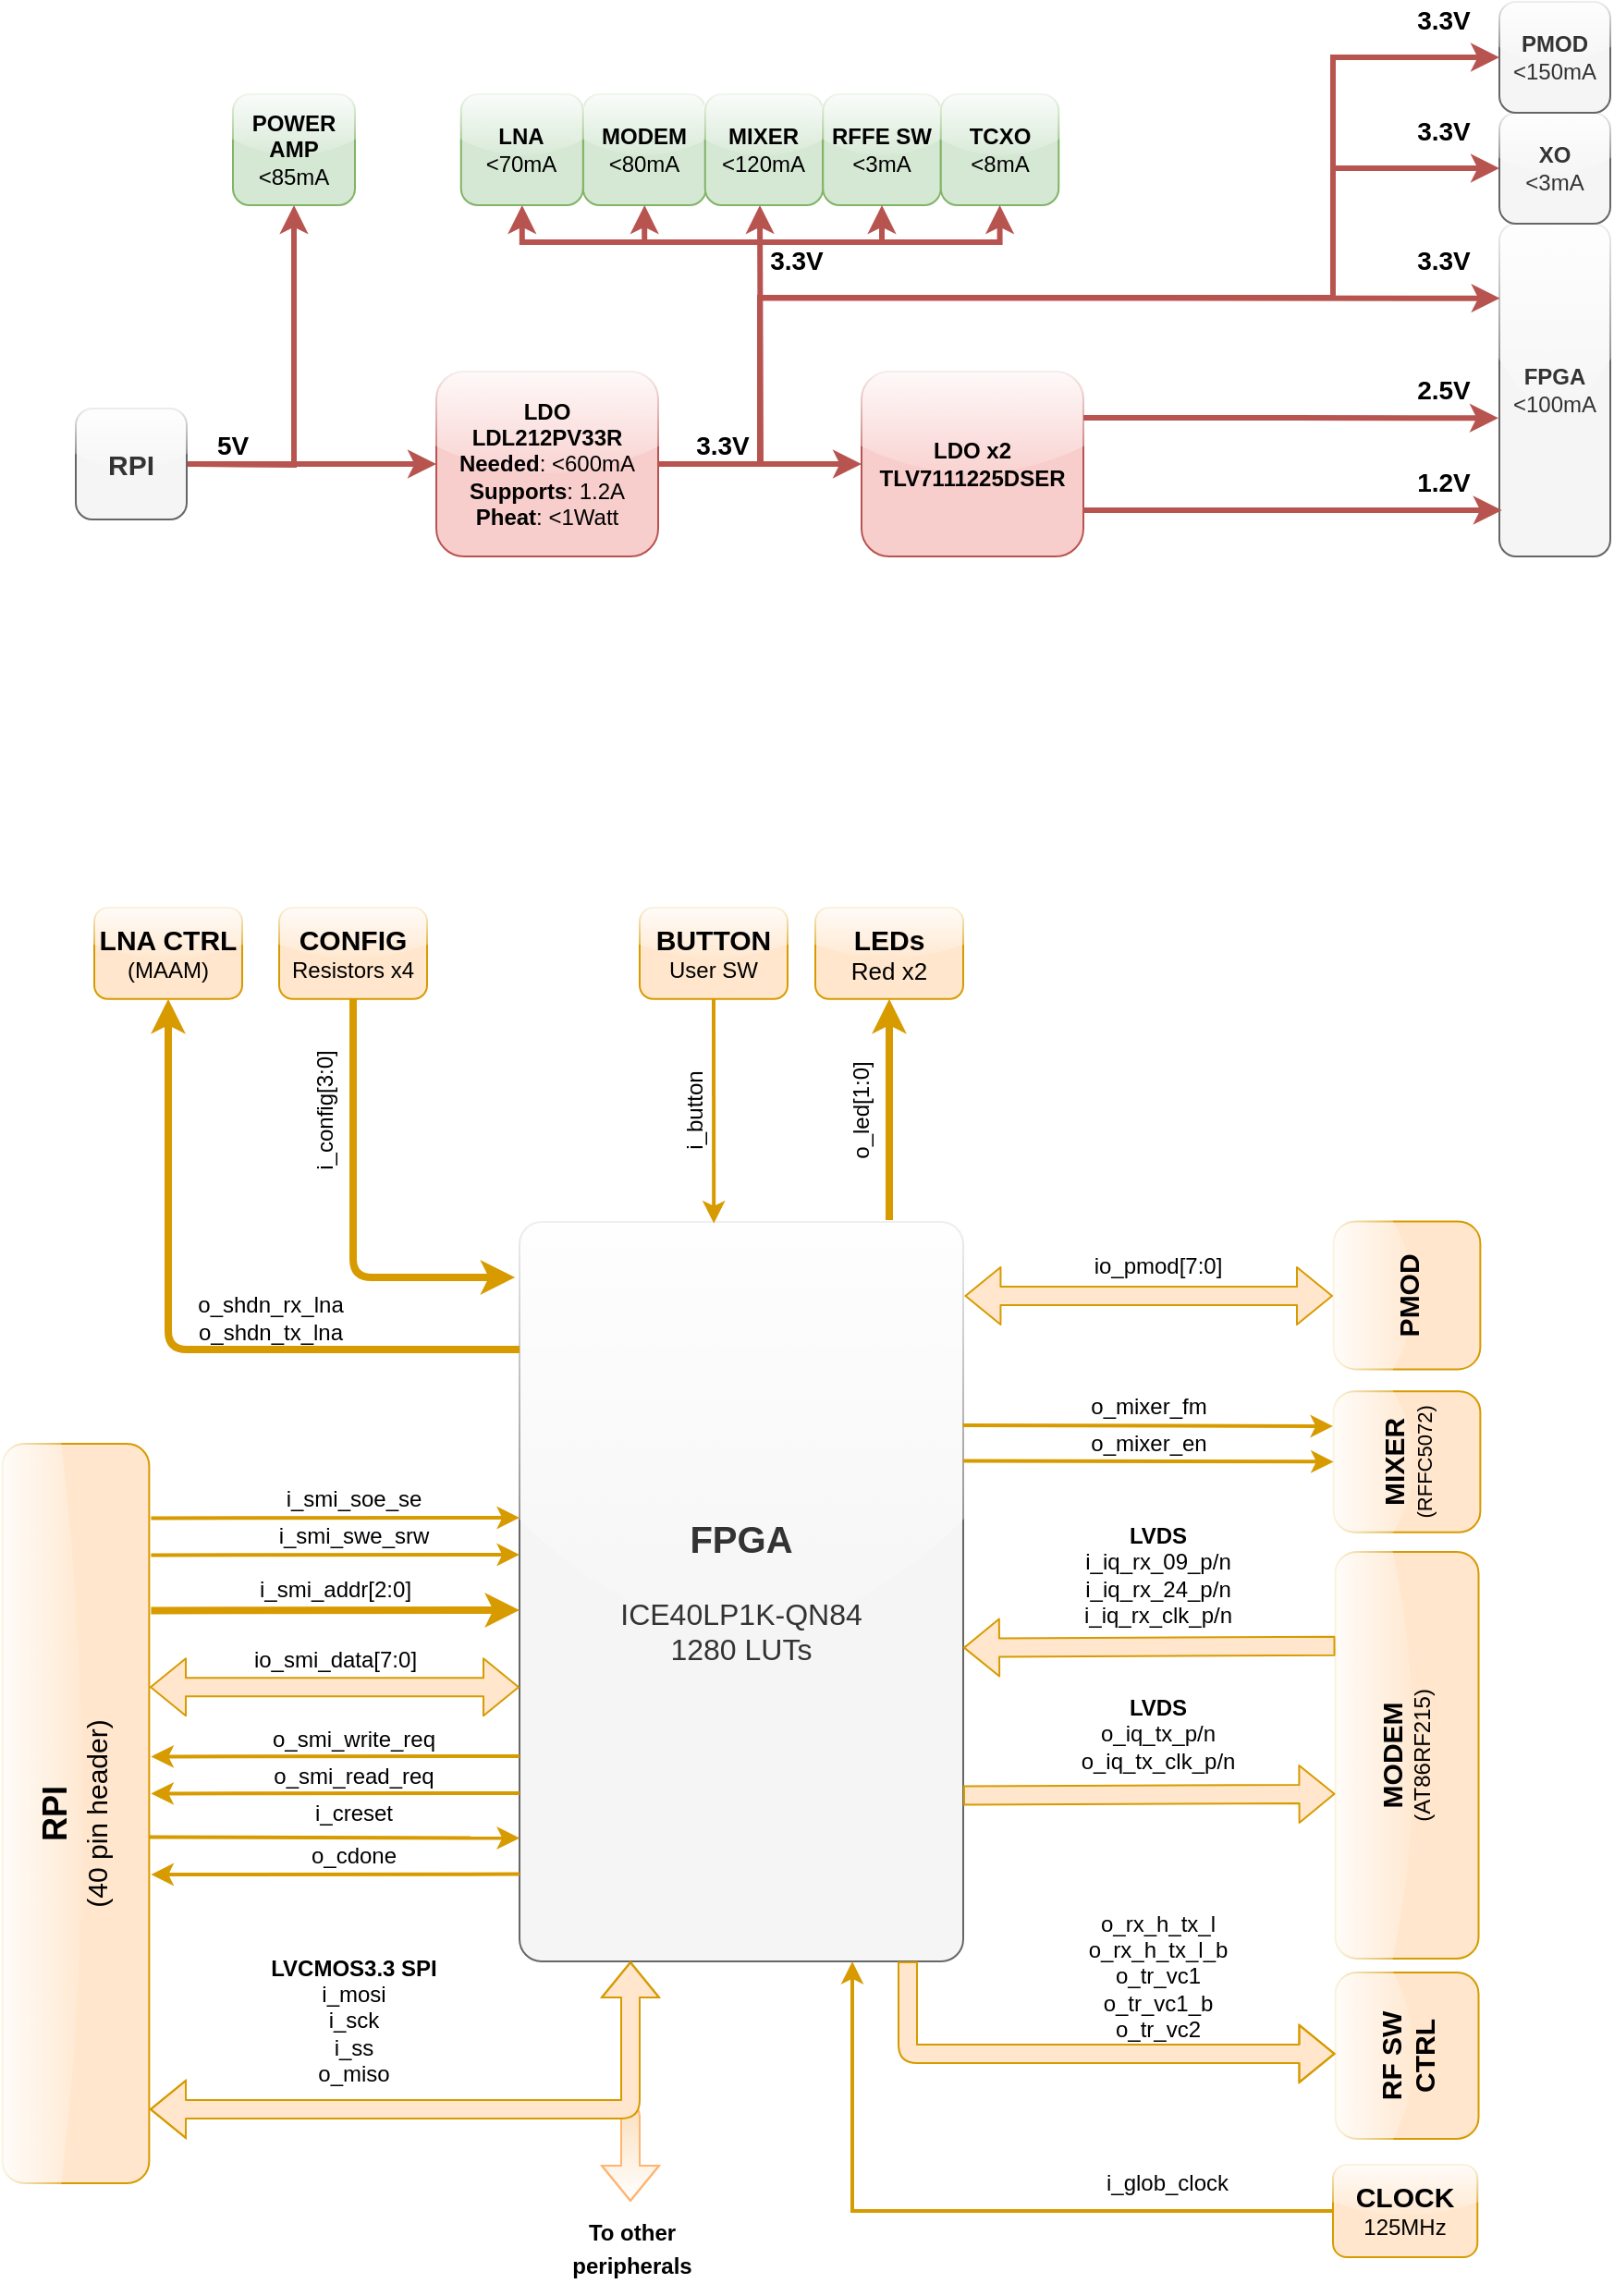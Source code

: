 <mxfile version="14.6.13" type="device" pages="4"><diagram id="zF6fgydm7-98uWM_GxOn" name="FPGA I/O"><mxGraphModel dx="1120" dy="1886" grid="1" gridSize="10" guides="1" tooltips="1" connect="1" arrows="1" fold="1" page="1" pageScale="1" pageWidth="850" pageHeight="1100" math="0" shadow="0"><root><mxCell id="0"/><mxCell id="1" parent="0"/><mxCell id="DqHVdtdKmCIe7vtbQNNs-1" value="&lt;font size=&quot;1&quot;&gt;&lt;b style=&quot;font-size: 20px&quot;&gt;FPGA&lt;/b&gt;&lt;/font&gt;&lt;br style=&quot;font-size: 16px&quot;&gt;&lt;br style=&quot;font-size: 16px&quot;&gt;ICE40LP1K-QN84&lt;br style=&quot;font-size: 16px&quot;&gt;1280 LUTs" style="rounded=1;whiteSpace=wrap;html=1;fillColor=#f5f5f5;strokeColor=#666666;fontColor=#333333;fontSize=16;glass=1;arcSize=5;shadow=0;sketch=0;" parent="1" vertex="1"><mxGeometry x="280" y="240" width="240" height="400" as="geometry"/></mxCell><mxCell id="DqHVdtdKmCIe7vtbQNNs-3" value="&lt;b&gt;&lt;font style=&quot;font-size: 15px&quot;&gt;MODEM&lt;/font&gt;&lt;/b&gt;&lt;br&gt;(AT86RF215)" style="rounded=1;whiteSpace=wrap;html=1;rotation=-90;fillColor=#ffe6cc;strokeColor=#d79b00;glass=1;" parent="1" vertex="1"><mxGeometry x="650" y="489.69" width="220" height="77.5" as="geometry"/></mxCell><mxCell id="DqHVdtdKmCIe7vtbQNNs-4" value="&lt;font&gt;&lt;b style=&quot;font-size: 18px&quot;&gt;RPI&lt;/b&gt;&lt;br&gt;&lt;font style=&quot;font-size: 15px&quot;&gt;(40 pin header)&lt;/font&gt;&lt;br&gt;&lt;/font&gt;" style="rounded=1;whiteSpace=wrap;html=1;rotation=-90;fillColor=#ffe6cc;strokeColor=#d79b00;fontSize=18;glass=1;" parent="1" vertex="1"><mxGeometry x="-160" y="520.31" width="400" height="79.38" as="geometry"/></mxCell><mxCell id="DqHVdtdKmCIe7vtbQNNs-5" value="&lt;font style=&quot;font-size: 15px&quot;&gt;&lt;b&gt;PMOD &lt;/b&gt;&lt;/font&gt;" style="rounded=1;whiteSpace=wrap;html=1;rotation=-90;fillColor=#ffe6cc;strokeColor=#d79b00;glass=1;" parent="1" vertex="1"><mxGeometry x="720" y="240" width="80" height="79.38" as="geometry"/></mxCell><mxCell id="DqHVdtdKmCIe7vtbQNNs-8" style="edgeStyle=orthogonalEdgeStyle;rounded=0;orthogonalLoop=1;jettySize=auto;html=1;exitX=0;exitY=0.5;exitDx=0;exitDy=0;entryX=0.75;entryY=1;entryDx=0;entryDy=0;fillColor=#ffe6cc;strokeColor=#d79b00;strokeWidth=2;" parent="1" source="DqHVdtdKmCIe7vtbQNNs-7" target="DqHVdtdKmCIe7vtbQNNs-1" edge="1"><mxGeometry relative="1" as="geometry"/></mxCell><mxCell id="DqHVdtdKmCIe7vtbQNNs-7" value="&lt;span style=&quot;font-size: 15px&quot;&gt;&lt;b&gt;CLOCK&lt;br&gt;&lt;/b&gt;&lt;/span&gt;125MHz" style="rounded=1;whiteSpace=wrap;html=1;fillColor=#ffe6cc;strokeColor=#d79b00;glass=1;" parent="1" vertex="1"><mxGeometry x="720" y="750" width="78.13" height="50" as="geometry"/></mxCell><mxCell id="DqHVdtdKmCIe7vtbQNNs-10" value="" style="shape=flexArrow;endArrow=classic;html=1;exitX=1;exitY=0.75;exitDx=0;exitDy=0;entryX=0.25;entryY=0;entryDx=0;entryDy=0;fillColor=#ffe6cc;strokeColor=#d79b00;" parent="1" edge="1"><mxGeometry width="50" height="50" relative="1" as="geometry"><mxPoint x="520" y="550.31" as="sourcePoint"/><mxPoint x="721.25" y="549.37" as="targetPoint"/></mxGeometry></mxCell><mxCell id="DqHVdtdKmCIe7vtbQNNs-11" value="" style="shape=flexArrow;endArrow=classic;html=1;exitX=0.5;exitY=0;exitDx=0;exitDy=0;entryX=1;entryY=0.5;entryDx=0;entryDy=0;fillColor=#ffe6cc;strokeColor=#d79b00;" parent="1" edge="1"><mxGeometry width="50" height="50" relative="1" as="geometry"><mxPoint x="721.25" y="469.37" as="sourcePoint"/><mxPoint x="520" y="470.31" as="targetPoint"/></mxGeometry></mxCell><mxCell id="DqHVdtdKmCIe7vtbQNNs-12" value="&lt;b&gt;LVDS&lt;br&gt;&lt;/b&gt;o_iq_tx_p/n&lt;br&gt;o_iq_tx_clk_p/n" style="text;html=1;align=center;verticalAlign=middle;resizable=0;points=[];autosize=1;" parent="1" vertex="1"><mxGeometry x="575" y="492" width="100" height="50" as="geometry"/></mxCell><mxCell id="DqHVdtdKmCIe7vtbQNNs-13" value="&lt;b&gt;LVDS&lt;br&gt;&lt;/b&gt;i_iq_rx_09_p/n&lt;br&gt;i_iq_rx_24_p/n&lt;br&gt;i_iq_rx_clk_p/n" style="text;html=1;align=center;verticalAlign=middle;resizable=0;points=[];autosize=1;" parent="1" vertex="1"><mxGeometry x="575" y="401.31" width="100" height="60" as="geometry"/></mxCell><mxCell id="DqHVdtdKmCIe7vtbQNNs-20" value="" style="shape=flexArrow;endArrow=classic;startArrow=classic;html=1;entryX=1.003;entryY=0.1;entryDx=0;entryDy=0;entryPerimeter=0;fillColor=#ffe6cc;strokeColor=#d79b00;" parent="1" target="DqHVdtdKmCIe7vtbQNNs-1" edge="1"><mxGeometry width="50" height="50" relative="1" as="geometry"><mxPoint x="720" y="280" as="sourcePoint"/><mxPoint x="530" y="290" as="targetPoint"/></mxGeometry></mxCell><mxCell id="DqHVdtdKmCIe7vtbQNNs-21" value="io_pmod[7:0]" style="text;html=1;align=center;verticalAlign=middle;resizable=0;points=[];autosize=1;" parent="1" vertex="1"><mxGeometry x="585" y="254" width="80" height="20" as="geometry"/></mxCell><mxCell id="DqHVdtdKmCIe7vtbQNNs-23" value="&lt;font&gt;&lt;b style=&quot;font-size: 15px&quot;&gt;MIXER&lt;/b&gt;&lt;br&gt;&lt;font style=&quot;font-size: 11px&quot;&gt;(RFFC5072)&lt;/font&gt;&lt;br&gt;&lt;/font&gt;" style="rounded=1;whiteSpace=wrap;html=1;rotation=-90;fillColor=#ffe6cc;strokeColor=#d79b00;glass=1;" parent="1" vertex="1"><mxGeometry x="721.88" y="330" width="76.25" height="79.38" as="geometry"/></mxCell><mxCell id="DqHVdtdKmCIe7vtbQNNs-25" value="" style="endArrow=classic;html=1;entryX=0.5;entryY=0;entryDx=0;entryDy=0;exitX=1;exitY=0.323;exitDx=0;exitDy=0;exitPerimeter=0;fillColor=#ffe6cc;strokeColor=#d79b00;strokeWidth=2;" parent="1" source="DqHVdtdKmCIe7vtbQNNs-1" target="DqHVdtdKmCIe7vtbQNNs-23" edge="1"><mxGeometry width="50" height="50" relative="1" as="geometry"><mxPoint x="730" y="605" as="sourcePoint"/><mxPoint x="530.72" y="605.2" as="targetPoint"/></mxGeometry></mxCell><mxCell id="DqHVdtdKmCIe7vtbQNNs-26" value="o_mixer_en" style="text;html=1;align=center;verticalAlign=middle;resizable=0;points=[];autosize=1;" parent="1" vertex="1"><mxGeometry x="580" y="350" width="80" height="20" as="geometry"/></mxCell><mxCell id="DqHVdtdKmCIe7vtbQNNs-27" value="i_glob_clock" style="text;html=1;align=center;verticalAlign=middle;resizable=0;points=[];autosize=1;" parent="1" vertex="1"><mxGeometry x="590" y="750" width="80" height="20" as="geometry"/></mxCell><mxCell id="DqHVdtdKmCIe7vtbQNNs-28" value="&lt;font&gt;&lt;b style=&quot;font-size: 15px&quot;&gt;LEDs&lt;/b&gt;&lt;br&gt;&lt;font style=&quot;font-size: 13px&quot;&gt;Red x2&lt;/font&gt;&lt;br&gt;&lt;/font&gt;" style="rounded=1;whiteSpace=wrap;html=1;rotation=0;fillColor=#ffe6cc;strokeColor=#d79b00;glass=1;" parent="1" vertex="1"><mxGeometry x="440" y="70" width="80" height="49.38" as="geometry"/></mxCell><mxCell id="DqHVdtdKmCIe7vtbQNNs-30" value="" style="endArrow=classic;html=1;entryX=0.5;entryY=1;entryDx=0;entryDy=0;strokeWidth=4;fillColor=#ffe6cc;strokeColor=#d79b00;" parent="1" target="DqHVdtdKmCIe7vtbQNNs-28" edge="1"><mxGeometry width="50" height="50" relative="1" as="geometry"><mxPoint x="480" y="239" as="sourcePoint"/><mxPoint x="760.315" y="130.49" as="targetPoint"/></mxGeometry></mxCell><mxCell id="DqHVdtdKmCIe7vtbQNNs-31" value="o_led[1:0]" style="text;html=1;align=center;verticalAlign=middle;resizable=0;points=[];autosize=1;rotation=-90;" parent="1" vertex="1"><mxGeometry x="430" y="170" width="70" height="20" as="geometry"/></mxCell><mxCell id="DqHVdtdKmCIe7vtbQNNs-32" value="&lt;font&gt;&lt;b style=&quot;font-size: 15px&quot;&gt;BUTTON&lt;br&gt;&lt;/b&gt;User SW&lt;br&gt;&lt;/font&gt;" style="rounded=1;whiteSpace=wrap;html=1;rotation=0;fillColor=#ffe6cc;strokeColor=#d79b00;glass=1;" parent="1" vertex="1"><mxGeometry x="345" y="70" width="80" height="49.38" as="geometry"/></mxCell><mxCell id="DqHVdtdKmCIe7vtbQNNs-33" value="" style="endArrow=classic;html=1;entryX=0.438;entryY=0.002;entryDx=0;entryDy=0;exitX=0.5;exitY=1;exitDx=0;exitDy=0;entryPerimeter=0;strokeWidth=2;fillColor=#ffe6cc;strokeColor=#d79b00;" parent="1" source="DqHVdtdKmCIe7vtbQNNs-32" target="DqHVdtdKmCIe7vtbQNNs-1" edge="1"><mxGeometry width="50" height="50" relative="1" as="geometry"><mxPoint x="490" y="249" as="sourcePoint"/><mxPoint x="490" y="129.38" as="targetPoint"/></mxGeometry></mxCell><mxCell id="DqHVdtdKmCIe7vtbQNNs-34" value="i_button" style="text;html=1;align=center;verticalAlign=middle;resizable=0;points=[];autosize=1;rotation=-90;" parent="1" vertex="1"><mxGeometry x="345" y="170" width="60" height="20" as="geometry"/></mxCell><mxCell id="DqHVdtdKmCIe7vtbQNNs-38" value="&lt;font&gt;&lt;span style=&quot;font-size: 15px&quot;&gt;&lt;b&gt;CONFIG&lt;br&gt;&lt;/b&gt;&lt;/span&gt;Resistors x4&lt;br&gt;&lt;/font&gt;" style="rounded=1;whiteSpace=wrap;html=1;rotation=0;fillColor=#ffe6cc;strokeColor=#d79b00;glass=1;" parent="1" vertex="1"><mxGeometry x="150" y="70" width="80" height="49.38" as="geometry"/></mxCell><mxCell id="DqHVdtdKmCIe7vtbQNNs-39" value="" style="endArrow=classic;html=1;entryX=-0.01;entryY=0.075;entryDx=0;entryDy=0;strokeWidth=4;exitX=0.5;exitY=1;exitDx=0;exitDy=0;entryPerimeter=0;fillColor=#ffe6cc;strokeColor=#d79b00;" parent="1" source="DqHVdtdKmCIe7vtbQNNs-38" target="DqHVdtdKmCIe7vtbQNNs-1" edge="1"><mxGeometry width="50" height="50" relative="1" as="geometry"><mxPoint x="490" y="249" as="sourcePoint"/><mxPoint x="490" y="129.38" as="targetPoint"/><Array as="points"><mxPoint x="190" y="270"/></Array></mxGeometry></mxCell><mxCell id="DqHVdtdKmCIe7vtbQNNs-40" value="i_config[3:0]" style="text;html=1;align=center;verticalAlign=middle;resizable=0;points=[];autosize=1;rotation=-90;" parent="1" vertex="1"><mxGeometry x="135" y="170" width="80" height="20" as="geometry"/></mxCell><mxCell id="DqHVdtdKmCIe7vtbQNNs-44" value="&lt;b&gt;LVCMOS3.3 SPI&lt;br&gt;&lt;/b&gt;i_mosi&lt;br&gt;i_sck&lt;br&gt;i_ss&lt;br&gt;o_miso" style="text;html=1;align=center;verticalAlign=middle;resizable=0;points=[];autosize=1;" parent="1" vertex="1"><mxGeometry x="135" y="632" width="110" height="80" as="geometry"/></mxCell><mxCell id="DqHVdtdKmCIe7vtbQNNs-45" value="" style="endArrow=classic;html=1;entryX=1.003;entryY=0.888;entryDx=0;entryDy=0;entryPerimeter=0;fillColor=#ffe6cc;strokeColor=#d79b00;strokeWidth=2;" parent="1" edge="1"><mxGeometry width="50" height="50" relative="1" as="geometry"><mxPoint x="280" y="592.81" as="sourcePoint"/><mxPoint x="80.72" y="593.01" as="targetPoint"/></mxGeometry></mxCell><mxCell id="DqHVdtdKmCIe7vtbQNNs-46" value="o_cdone" style="text;html=1;align=center;verticalAlign=middle;resizable=0;points=[];autosize=1;" parent="1" vertex="1"><mxGeometry x="160" y="572.81" width="60" height="20" as="geometry"/></mxCell><mxCell id="DqHVdtdKmCIe7vtbQNNs-48" value="" style="endArrow=classic;html=1;entryX=0.5;entryY=0;entryDx=0;entryDy=0;exitX=1;exitY=0.323;exitDx=0;exitDy=0;exitPerimeter=0;fillColor=#ffe6cc;strokeColor=#d79b00;strokeWidth=2;" parent="1" edge="1"><mxGeometry width="50" height="50" relative="1" as="geometry"><mxPoint x="79.69" y="572.81" as="sourcePoint"/><mxPoint x="280.005" y="573.3" as="targetPoint"/></mxGeometry></mxCell><mxCell id="DqHVdtdKmCIe7vtbQNNs-49" value="i_creset" style="text;html=1;align=center;verticalAlign=middle;resizable=0;points=[];autosize=1;" parent="1" vertex="1"><mxGeometry x="160" y="550" width="60" height="20" as="geometry"/></mxCell><mxCell id="DqHVdtdKmCIe7vtbQNNs-50" value="o_mixer_fm" style="text;html=1;align=center;verticalAlign=middle;resizable=0;points=[];autosize=1;" parent="1" vertex="1"><mxGeometry x="580" y="330" width="80" height="20" as="geometry"/></mxCell><mxCell id="DqHVdtdKmCIe7vtbQNNs-51" value="" style="endArrow=classic;html=1;entryX=0.5;entryY=0;entryDx=0;entryDy=0;exitX=1;exitY=0.323;exitDx=0;exitDy=0;exitPerimeter=0;fillColor=#ffe6cc;strokeColor=#d79b00;strokeWidth=2;" parent="1" edge="1"><mxGeometry width="50" height="50" relative="1" as="geometry"><mxPoint x="519.69" y="350.0" as="sourcePoint"/><mxPoint x="720.005" y="350.49" as="targetPoint"/></mxGeometry></mxCell><mxCell id="DqHVdtdKmCIe7vtbQNNs-52" value="&lt;font&gt;&lt;b style=&quot;font-size: 15px&quot;&gt;RF SW CTRL&lt;/b&gt;&lt;br&gt;&lt;/font&gt;" style="rounded=1;whiteSpace=wrap;html=1;rotation=-90;fillColor=#ffe6cc;strokeColor=#d79b00;glass=1;" parent="1" vertex="1"><mxGeometry x="715" y="652.19" width="90" height="77.5" as="geometry"/></mxCell><mxCell id="DqHVdtdKmCIe7vtbQNNs-53" value="" style="shape=flexArrow;endArrow=classic;html=1;exitX=1;exitY=0.75;exitDx=0;exitDy=0;entryX=0.5;entryY=0;entryDx=0;entryDy=0;fillColor=#ffe6cc;strokeColor=#d79b00;" parent="1" edge="1"><mxGeometry width="50" height="50" relative="1" as="geometry"><mxPoint x="490" y="639.94" as="sourcePoint"/><mxPoint x="721.25" y="689.94" as="targetPoint"/><Array as="points"><mxPoint x="490" y="690"/></Array></mxGeometry></mxCell><mxCell id="DqHVdtdKmCIe7vtbQNNs-54" value="o_rx_h_tx_l&lt;br&gt;o_rx_h_tx_l_b&lt;br&gt;o_tr_vc1&lt;br&gt;o_tr_vc1_b&lt;br&gt;o_tr_vc2" style="text;html=1;align=center;verticalAlign=middle;resizable=0;points=[];autosize=1;" parent="1" vertex="1"><mxGeometry x="580" y="608" width="90" height="80" as="geometry"/></mxCell><mxCell id="DqHVdtdKmCIe7vtbQNNs-55" value="&lt;font&gt;&lt;span style=&quot;font-size: 15px&quot;&gt;&lt;b&gt;LNA CTRL&lt;br&gt;&lt;/b&gt;&lt;/span&gt;(MAAM)&lt;br&gt;&lt;/font&gt;" style="rounded=1;whiteSpace=wrap;html=1;rotation=0;fillColor=#ffe6cc;strokeColor=#d79b00;glass=1;" parent="1" vertex="1"><mxGeometry x="50" y="70" width="80" height="49.38" as="geometry"/></mxCell><mxCell id="DqHVdtdKmCIe7vtbQNNs-56" value="" style="endArrow=classic;html=1;entryX=0.5;entryY=1;entryDx=0;entryDy=0;exitX=0.125;exitY=-0.004;exitDx=0;exitDy=0;exitPerimeter=0;strokeWidth=4;fillColor=#ffe6cc;strokeColor=#d79b00;" parent="1" target="DqHVdtdKmCIe7vtbQNNs-55" edge="1"><mxGeometry width="50" height="50" relative="1" as="geometry"><mxPoint x="280" y="309.02" as="sourcePoint"/><mxPoint x="280" y="190" as="targetPoint"/><Array as="points"><mxPoint x="90" y="309"/></Array></mxGeometry></mxCell><mxCell id="DqHVdtdKmCIe7vtbQNNs-57" value="o_shdn_rx_lna&lt;br&gt;o_shdn_tx_lna" style="text;html=1;align=center;verticalAlign=middle;resizable=0;points=[];autosize=1;rotation=0;" parent="1" vertex="1"><mxGeometry x="100" y="277" width="90" height="30" as="geometry"/></mxCell><mxCell id="DqHVdtdKmCIe7vtbQNNs-59" value="" style="shape=flexArrow;endArrow=classic;startArrow=classic;html=1;strokeWidth=1;entryX=0;entryY=0.75;entryDx=0;entryDy=0;fillColor=#ffe6cc;strokeColor=#d79b00;" parent="1" edge="1"><mxGeometry width="50" height="50" relative="1" as="geometry"><mxPoint x="80" y="491.6" as="sourcePoint"/><mxPoint x="280" y="491.6" as="targetPoint"/></mxGeometry></mxCell><mxCell id="DqHVdtdKmCIe7vtbQNNs-60" value="io_smi_data[7:0]" style="text;html=1;align=center;verticalAlign=middle;resizable=0;points=[];autosize=1;" parent="1" vertex="1"><mxGeometry x="130" y="467.04" width="100" height="20" as="geometry"/></mxCell><mxCell id="DqHVdtdKmCIe7vtbQNNs-61" value="" style="endArrow=none;html=1;entryX=1.003;entryY=0.888;entryDx=0;entryDy=0;entryPerimeter=0;startArrow=classic;startFill=1;endFill=0;strokeWidth=4;fillColor=#ffe6cc;strokeColor=#d79b00;" parent="1" edge="1"><mxGeometry width="50" height="50" relative="1" as="geometry"><mxPoint x="280" y="450" as="sourcePoint"/><mxPoint x="80.72" y="450.2" as="targetPoint"/></mxGeometry></mxCell><mxCell id="DqHVdtdKmCIe7vtbQNNs-62" value="i_smi_addr[2:0]" style="text;html=1;align=center;verticalAlign=middle;resizable=0;points=[];autosize=1;" parent="1" vertex="1"><mxGeometry x="130.36" y="429" width="100" height="20" as="geometry"/></mxCell><mxCell id="DqHVdtdKmCIe7vtbQNNs-63" value="" style="endArrow=none;html=1;entryX=1.003;entryY=0.888;entryDx=0;entryDy=0;entryPerimeter=0;startArrow=classic;startFill=1;endFill=0;strokeWidth=2;fillColor=#ffe6cc;strokeColor=#d79b00;" parent="1" edge="1"><mxGeometry width="50" height="50" relative="1" as="geometry"><mxPoint x="280" y="420" as="sourcePoint"/><mxPoint x="80.72" y="420.2" as="targetPoint"/></mxGeometry></mxCell><mxCell id="DqHVdtdKmCIe7vtbQNNs-64" value="" style="endArrow=none;html=1;entryX=1.003;entryY=0.888;entryDx=0;entryDy=0;entryPerimeter=0;startArrow=classic;startFill=1;endFill=0;strokeWidth=2;fillColor=#ffe6cc;strokeColor=#d79b00;" parent="1" edge="1"><mxGeometry width="50" height="50" relative="1" as="geometry"><mxPoint x="280.0" y="400" as="sourcePoint"/><mxPoint x="80.72" y="400.2" as="targetPoint"/></mxGeometry></mxCell><mxCell id="DqHVdtdKmCIe7vtbQNNs-65" value="i_smi_swe_srw" style="text;html=1;align=center;verticalAlign=middle;resizable=0;points=[];autosize=1;" parent="1" vertex="1"><mxGeometry x="140.36" y="400" width="100" height="20" as="geometry"/></mxCell><mxCell id="DqHVdtdKmCIe7vtbQNNs-67" value="i_smi_soe_se" style="text;html=1;align=center;verticalAlign=middle;resizable=0;points=[];autosize=1;" parent="1" vertex="1"><mxGeometry x="145.36" y="380" width="90" height="20" as="geometry"/></mxCell><mxCell id="dq-4ZonH6kqqs8uHF-Ra-5" value="" style="group" parent="1" vertex="1" connectable="0"><mxGeometry x="40" y="-420" width="830" height="300" as="geometry"/></mxCell><mxCell id="2XQEY9ycCjJV4xzCgtGy-7" style="edgeStyle=orthogonalEdgeStyle;rounded=0;orthogonalLoop=1;jettySize=auto;html=1;exitX=1;exitY=0.5;exitDx=0;exitDy=0;fillColor=#f8cecc;strokeColor=#b85450;strokeWidth=3;" parent="dq-4ZonH6kqqs8uHF-Ra-5" source="2XQEY9ycCjJV4xzCgtGy-1" edge="1"><mxGeometry relative="1" as="geometry"><mxPoint x="370" y="110" as="targetPoint"/></mxGeometry></mxCell><mxCell id="2XQEY9ycCjJV4xzCgtGy-1" value="&lt;b&gt;LDO&lt;br&gt;LDL212PV33R&lt;/b&gt;&lt;br&gt;&lt;b&gt;Needed&lt;/b&gt;: &amp;lt;600mA&lt;br&gt;&lt;b&gt;Supports&lt;/b&gt;: 1.2A&lt;br&gt;&lt;b&gt;Pheat&lt;/b&gt;: &amp;lt;1Watt" style="rounded=1;whiteSpace=wrap;html=1;fillColor=#f8cecc;strokeColor=#b85450;glass=1;shadow=0;" parent="dq-4ZonH6kqqs8uHF-Ra-5" vertex="1"><mxGeometry x="195" y="200" width="120" height="100" as="geometry"/></mxCell><mxCell id="2XQEY9ycCjJV4xzCgtGy-3" value="" style="endArrow=classic;html=1;entryX=0;entryY=0.5;entryDx=0;entryDy=0;fillColor=#f8cecc;strokeColor=#b85450;strokeWidth=3;" parent="dq-4ZonH6kqqs8uHF-Ra-5" target="2XQEY9ycCjJV4xzCgtGy-1" edge="1"><mxGeometry width="50" height="50" relative="1" as="geometry"><mxPoint x="60" y="250" as="sourcePoint"/><mxPoint x="170" y="250" as="targetPoint"/></mxGeometry></mxCell><mxCell id="2XQEY9ycCjJV4xzCgtGy-4" value="5V" style="text;html=1;strokeColor=none;fillColor=none;align=center;verticalAlign=middle;whiteSpace=wrap;rounded=0;fontSize=14;fontStyle=1" parent="dq-4ZonH6kqqs8uHF-Ra-5" vertex="1"><mxGeometry x="65" y="230" width="40" height="20" as="geometry"/></mxCell><mxCell id="2XQEY9ycCjJV4xzCgtGy-8" value="3.3V" style="text;html=1;strokeColor=none;fillColor=none;align=center;verticalAlign=middle;whiteSpace=wrap;rounded=0;fontSize=14;fontStyle=1" parent="dq-4ZonH6kqqs8uHF-Ra-5" vertex="1"><mxGeometry x="330" y="230" width="40" height="20" as="geometry"/></mxCell><mxCell id="2XQEY9ycCjJV4xzCgtGy-9" value="&lt;b&gt;LDO x2&lt;br&gt;TLV7111225DSER&lt;/b&gt;" style="rounded=1;whiteSpace=wrap;html=1;fillColor=#f8cecc;strokeColor=#b85450;glass=1;shadow=0;" parent="dq-4ZonH6kqqs8uHF-Ra-5" vertex="1"><mxGeometry x="425" y="200" width="120" height="100" as="geometry"/></mxCell><mxCell id="2XQEY9ycCjJV4xzCgtGy-6" style="edgeStyle=orthogonalEdgeStyle;rounded=0;orthogonalLoop=1;jettySize=auto;html=1;exitX=1;exitY=0.5;exitDx=0;exitDy=0;entryX=0;entryY=0.5;entryDx=0;entryDy=0;fillColor=#f8cecc;strokeColor=#b85450;strokeWidth=3;" parent="dq-4ZonH6kqqs8uHF-Ra-5" source="2XQEY9ycCjJV4xzCgtGy-1" target="2XQEY9ycCjJV4xzCgtGy-9" edge="1"><mxGeometry relative="1" as="geometry"><mxPoint x="405" y="250" as="targetPoint"/></mxGeometry></mxCell><mxCell id="2XQEY9ycCjJV4xzCgtGy-13" value="2.5V" style="text;html=1;strokeColor=none;fillColor=none;align=center;verticalAlign=middle;whiteSpace=wrap;rounded=0;fontSize=14;fontStyle=1" parent="dq-4ZonH6kqqs8uHF-Ra-5" vertex="1"><mxGeometry x="720" y="200" width="40" height="20" as="geometry"/></mxCell><mxCell id="2XQEY9ycCjJV4xzCgtGy-14" value="1.2V" style="text;html=1;strokeColor=none;fillColor=none;align=center;verticalAlign=middle;whiteSpace=wrap;rounded=0;fontSize=14;fontStyle=1" parent="dq-4ZonH6kqqs8uHF-Ra-5" vertex="1"><mxGeometry x="720" y="250" width="40" height="20" as="geometry"/></mxCell><mxCell id="2XQEY9ycCjJV4xzCgtGy-15" style="edgeStyle=orthogonalEdgeStyle;rounded=0;orthogonalLoop=1;jettySize=auto;html=1;exitX=1;exitY=0.5;exitDx=0;exitDy=0;entryX=0.5;entryY=1;entryDx=0;entryDy=0;fillColor=#f8cecc;strokeColor=#b85450;strokeWidth=3;" parent="dq-4ZonH6kqqs8uHF-Ra-5" target="2XQEY9ycCjJV4xzCgtGy-16" edge="1"><mxGeometry relative="1" as="geometry"><mxPoint x="120" y="180" as="targetPoint"/><mxPoint x="65" y="250" as="sourcePoint"/></mxGeometry></mxCell><mxCell id="2XQEY9ycCjJV4xzCgtGy-16" value="&lt;b&gt;POWER AMP&lt;/b&gt;&lt;br&gt;&amp;lt;85mA" style="rounded=1;whiteSpace=wrap;html=1;fillColor=#d5e8d4;strokeColor=#82b366;glass=1;shadow=0;" parent="dq-4ZonH6kqqs8uHF-Ra-5" vertex="1"><mxGeometry x="85" y="50" width="66" height="60" as="geometry"/></mxCell><mxCell id="2XQEY9ycCjJV4xzCgtGy-17" value="&lt;b&gt;FPGA&lt;/b&gt;&lt;br&gt;&amp;lt;100mA" style="rounded=1;whiteSpace=wrap;html=1;fillColor=#f5f5f5;strokeColor=#666666;fontColor=#333333;glass=1;" parent="dq-4ZonH6kqqs8uHF-Ra-5" vertex="1"><mxGeometry x="770" y="120" width="60" height="180" as="geometry"/></mxCell><mxCell id="2XQEY9ycCjJV4xzCgtGy-18" style="edgeStyle=orthogonalEdgeStyle;rounded=0;orthogonalLoop=1;jettySize=auto;html=1;exitX=1;exitY=0.5;exitDx=0;exitDy=0;entryX=0.006;entryY=0.224;entryDx=0;entryDy=0;entryPerimeter=0;fillColor=#f8cecc;strokeColor=#b85450;strokeWidth=3;" parent="dq-4ZonH6kqqs8uHF-Ra-5" source="2XQEY9ycCjJV4xzCgtGy-1" target="2XQEY9ycCjJV4xzCgtGy-17" edge="1"><mxGeometry relative="1" as="geometry"><mxPoint x="670" y="160" as="targetPoint"/><Array as="points"><mxPoint x="370" y="250"/><mxPoint x="370" y="160"/></Array></mxGeometry></mxCell><mxCell id="2XQEY9ycCjJV4xzCgtGy-11" style="edgeStyle=orthogonalEdgeStyle;rounded=0;orthogonalLoop=1;jettySize=auto;html=1;exitX=1;exitY=0.25;exitDx=0;exitDy=0;entryX=-0.009;entryY=0.584;entryDx=0;entryDy=0;entryPerimeter=0;fillColor=#f8cecc;strokeColor=#b85450;strokeWidth=3;" parent="dq-4ZonH6kqqs8uHF-Ra-5" source="2XQEY9ycCjJV4xzCgtGy-9" target="2XQEY9ycCjJV4xzCgtGy-17" edge="1"><mxGeometry relative="1" as="geometry"><mxPoint x="680" y="240" as="targetPoint"/></mxGeometry></mxCell><mxCell id="2XQEY9ycCjJV4xzCgtGy-12" style="edgeStyle=orthogonalEdgeStyle;rounded=0;orthogonalLoop=1;jettySize=auto;html=1;exitX=1;exitY=0.75;exitDx=0;exitDy=0;entryX=0.023;entryY=0.861;entryDx=0;entryDy=0;entryPerimeter=0;fillColor=#f8cecc;strokeColor=#b85450;strokeWidth=3;" parent="dq-4ZonH6kqqs8uHF-Ra-5" source="2XQEY9ycCjJV4xzCgtGy-9" target="2XQEY9ycCjJV4xzCgtGy-17" edge="1"><mxGeometry relative="1" as="geometry"><mxPoint x="750" y="300" as="targetPoint"/></mxGeometry></mxCell><mxCell id="2XQEY9ycCjJV4xzCgtGy-19" value="3.3V" style="text;html=1;strokeColor=none;fillColor=none;align=center;verticalAlign=middle;whiteSpace=wrap;rounded=0;fontSize=14;fontStyle=1" parent="dq-4ZonH6kqqs8uHF-Ra-5" vertex="1"><mxGeometry x="720" y="130" width="40" height="20" as="geometry"/></mxCell><mxCell id="2XQEY9ycCjJV4xzCgtGy-20" value="&lt;b&gt;MODEM&lt;br&gt;&lt;/b&gt;&amp;lt;80mA" style="rounded=1;whiteSpace=wrap;html=1;fillColor=#d5e8d4;strokeColor=#82b366;glass=1;shadow=0;" parent="dq-4ZonH6kqqs8uHF-Ra-5" vertex="1"><mxGeometry x="274.38" y="50" width="66.5" height="60" as="geometry"/></mxCell><mxCell id="2XQEY9ycCjJV4xzCgtGy-21" value="&lt;b&gt;MIXER&lt;/b&gt;&lt;br&gt;&amp;lt;120mA" style="rounded=1;whiteSpace=wrap;html=1;fillColor=#d5e8d4;strokeColor=#82b366;glass=1;shadow=0;" parent="dq-4ZonH6kqqs8uHF-Ra-5" vertex="1"><mxGeometry x="340.38" y="50" width="63.75" height="60" as="geometry"/></mxCell><mxCell id="2XQEY9ycCjJV4xzCgtGy-22" value="&lt;b&gt;RFFE SW&lt;br&gt;&lt;/b&gt;&amp;lt;3mA" style="rounded=1;whiteSpace=wrap;html=1;fillColor=#d5e8d4;strokeColor=#82b366;glass=1;shadow=0;" parent="dq-4ZonH6kqqs8uHF-Ra-5" vertex="1"><mxGeometry x="404.13" y="50" width="63.75" height="60" as="geometry"/></mxCell><mxCell id="dq-4ZonH6kqqs8uHF-Ra-3" style="edgeStyle=orthogonalEdgeStyle;rounded=0;orthogonalLoop=1;jettySize=auto;html=1;exitX=0.5;exitY=1;exitDx=0;exitDy=0;entryX=0.5;entryY=1;entryDx=0;entryDy=0;strokeWidth=3;fontSize=15;fillColor=#f8cecc;strokeColor=#b85450;startArrow=classic;startFill=1;" parent="dq-4ZonH6kqqs8uHF-Ra-5" source="2XQEY9ycCjJV4xzCgtGy-20" target="2XQEY9ycCjJV4xzCgtGy-22" edge="1"><mxGeometry relative="1" as="geometry"/></mxCell><mxCell id="2XQEY9ycCjJV4xzCgtGy-23" value="3.3V" style="text;html=1;strokeColor=none;fillColor=none;align=center;verticalAlign=middle;whiteSpace=wrap;rounded=0;fontSize=14;fontStyle=1" parent="dq-4ZonH6kqqs8uHF-Ra-5" vertex="1"><mxGeometry x="370" y="130" width="40" height="20" as="geometry"/></mxCell><mxCell id="2XQEY9ycCjJV4xzCgtGy-24" value="&lt;b&gt;TCXO&lt;/b&gt;&lt;br&gt;&amp;lt;8mA" style="rounded=1;whiteSpace=wrap;html=1;fillColor=#d5e8d4;strokeColor=#82b366;glass=1;shadow=0;" parent="dq-4ZonH6kqqs8uHF-Ra-5" vertex="1"><mxGeometry x="467.88" y="50" width="63.75" height="60" as="geometry"/></mxCell><mxCell id="2XQEY9ycCjJV4xzCgtGy-25" value="&lt;b&gt;XO&lt;/b&gt;&lt;br&gt;&amp;lt;3mA" style="rounded=1;whiteSpace=wrap;html=1;fillColor=#f5f5f5;strokeColor=#666666;fontColor=#333333;glass=1;" parent="dq-4ZonH6kqqs8uHF-Ra-5" vertex="1"><mxGeometry x="770" y="60" width="60" height="60" as="geometry"/></mxCell><mxCell id="2XQEY9ycCjJV4xzCgtGy-26" style="edgeStyle=orthogonalEdgeStyle;rounded=0;orthogonalLoop=1;jettySize=auto;html=1;exitX=1;exitY=0.5;exitDx=0;exitDy=0;entryX=0;entryY=0.5;entryDx=0;entryDy=0;fillColor=#f8cecc;strokeColor=#b85450;strokeWidth=3;" parent="dq-4ZonH6kqqs8uHF-Ra-5" source="2XQEY9ycCjJV4xzCgtGy-1" target="2XQEY9ycCjJV4xzCgtGy-25" edge="1"><mxGeometry relative="1" as="geometry"><Array as="points"><mxPoint x="370" y="250"/><mxPoint x="370" y="160"/><mxPoint x="680" y="160"/><mxPoint x="680" y="90"/></Array></mxGeometry></mxCell><mxCell id="2XQEY9ycCjJV4xzCgtGy-27" value="3.3V" style="text;html=1;strokeColor=none;fillColor=none;align=center;verticalAlign=middle;whiteSpace=wrap;rounded=0;fontSize=14;fontStyle=1" parent="dq-4ZonH6kqqs8uHF-Ra-5" vertex="1"><mxGeometry x="720" y="60" width="40" height="20" as="geometry"/></mxCell><mxCell id="2XQEY9ycCjJV4xzCgtGy-28" value="&lt;b&gt;PMOD&lt;/b&gt;&lt;br&gt;&amp;lt;150mA" style="rounded=1;whiteSpace=wrap;html=1;fillColor=#f5f5f5;strokeColor=#666666;fontColor=#333333;glass=1;" parent="dq-4ZonH6kqqs8uHF-Ra-5" vertex="1"><mxGeometry x="770" width="60" height="60" as="geometry"/></mxCell><mxCell id="2XQEY9ycCjJV4xzCgtGy-29" style="edgeStyle=orthogonalEdgeStyle;rounded=0;orthogonalLoop=1;jettySize=auto;html=1;exitX=1;exitY=0.5;exitDx=0;exitDy=0;entryX=0;entryY=0.5;entryDx=0;entryDy=0;fillColor=#f8cecc;strokeColor=#b85450;strokeWidth=3;" parent="dq-4ZonH6kqqs8uHF-Ra-5" source="2XQEY9ycCjJV4xzCgtGy-1" target="2XQEY9ycCjJV4xzCgtGy-28" edge="1"><mxGeometry relative="1" as="geometry"><Array as="points"><mxPoint x="370" y="250"/><mxPoint x="370" y="160"/><mxPoint x="680" y="160"/><mxPoint x="680" y="30"/></Array></mxGeometry></mxCell><mxCell id="2XQEY9ycCjJV4xzCgtGy-30" value="3.3V" style="text;html=1;strokeColor=none;fillColor=none;align=center;verticalAlign=middle;whiteSpace=wrap;rounded=0;fontSize=14;fontStyle=1" parent="dq-4ZonH6kqqs8uHF-Ra-5" vertex="1"><mxGeometry x="720" width="40" height="20" as="geometry"/></mxCell><mxCell id="dq-4ZonH6kqqs8uHF-Ra-2" style="edgeStyle=orthogonalEdgeStyle;rounded=0;orthogonalLoop=1;jettySize=auto;html=1;exitX=0.5;exitY=1;exitDx=0;exitDy=0;entryX=0.5;entryY=1;entryDx=0;entryDy=0;strokeWidth=3;fontSize=15;fillColor=#f8cecc;strokeColor=#b85450;startArrow=classic;startFill=1;" parent="dq-4ZonH6kqqs8uHF-Ra-5" source="2XQEY9ycCjJV4xzCgtGy-31" target="2XQEY9ycCjJV4xzCgtGy-24" edge="1"><mxGeometry relative="1" as="geometry"/></mxCell><mxCell id="2XQEY9ycCjJV4xzCgtGy-31" value="&lt;b&gt;LNA&lt;br&gt;&lt;/b&gt;&amp;lt;70mA" style="rounded=1;whiteSpace=wrap;html=1;fillColor=#d5e8d4;strokeColor=#82b366;glass=1;shadow=0;" parent="dq-4ZonH6kqqs8uHF-Ra-5" vertex="1"><mxGeometry x="208.38" y="50" width="66" height="60" as="geometry"/></mxCell><mxCell id="dq-4ZonH6kqqs8uHF-Ra-1" value="&lt;span style=&quot;font-size: 15px;&quot;&gt;RPI&lt;/span&gt;" style="rounded=1;whiteSpace=wrap;html=1;fillColor=#f5f5f5;strokeColor=#666666;fontColor=#333333;glass=1;fontStyle=1;fontSize=15;" parent="dq-4ZonH6kqqs8uHF-Ra-5" vertex="1"><mxGeometry y="220" width="60" height="60" as="geometry"/></mxCell><mxCell id="dq-4ZonH6kqqs8uHF-Ra-8" value="" style="shape=flexArrow;endArrow=classic;startArrow=classic;html=1;strokeWidth=1;fillColor=#fad7ac;sketch=0;gradientColor=#ffffff;strokeColor=#FFB570;" parent="1" edge="1"><mxGeometry width="50" height="50" relative="1" as="geometry"><mxPoint x="80" y="720" as="sourcePoint"/><mxPoint x="340" y="770" as="targetPoint"/><Array as="points"><mxPoint x="340" y="720"/></Array></mxGeometry></mxCell><mxCell id="DqHVdtdKmCIe7vtbQNNs-43" value="" style="shape=flexArrow;endArrow=classic;startArrow=classic;html=1;strokeWidth=1;entryX=0.25;entryY=1;entryDx=0;entryDy=0;fillColor=#ffe6cc;strokeColor=#d79b00;" parent="1" target="DqHVdtdKmCIe7vtbQNNs-1" edge="1"><mxGeometry width="50" height="50" relative="1" as="geometry"><mxPoint x="80" y="720" as="sourcePoint"/><mxPoint x="510" y="580" as="targetPoint"/><Array as="points"><mxPoint x="340" y="720"/></Array></mxGeometry></mxCell><mxCell id="dq-4ZonH6kqqs8uHF-Ra-9" value="&lt;div style=&quot;text-align: center&quot;&gt;&lt;span style=&quot;font-size: 12px&quot;&gt;&lt;font face=&quot;helvetica&quot;&gt;&lt;b&gt;To other peripherals&lt;/b&gt;&lt;/font&gt;&lt;/span&gt;&lt;/div&gt;" style="text;whiteSpace=wrap;html=1;fontSize=15;" parent="1" vertex="1"><mxGeometry x="290" y="770" width="100" height="50" as="geometry"/></mxCell><mxCell id="Nrbu766OtFSHX44YqoG6-1" value="" style="endArrow=classic;html=1;entryX=1.003;entryY=0.888;entryDx=0;entryDy=0;entryPerimeter=0;fillColor=#ffe6cc;strokeColor=#d79b00;strokeWidth=2;" parent="1" edge="1"><mxGeometry width="50" height="50" relative="1" as="geometry"><mxPoint x="280" y="549" as="sourcePoint"/><mxPoint x="80.72" y="549.2" as="targetPoint"/></mxGeometry></mxCell><mxCell id="Nrbu766OtFSHX44YqoG6-2" value="o_smi_read_req" style="text;html=1;align=center;verticalAlign=middle;resizable=0;points=[];autosize=1;" parent="1" vertex="1"><mxGeometry x="140" y="530" width="100" height="20" as="geometry"/></mxCell><mxCell id="Nrbu766OtFSHX44YqoG6-3" value="" style="endArrow=classic;html=1;entryX=1.003;entryY=0.888;entryDx=0;entryDy=0;entryPerimeter=0;fillColor=#ffe6cc;strokeColor=#d79b00;strokeWidth=2;" parent="1" edge="1"><mxGeometry width="50" height="50" relative="1" as="geometry"><mxPoint x="280" y="529" as="sourcePoint"/><mxPoint x="80.72" y="529.2" as="targetPoint"/></mxGeometry></mxCell><mxCell id="Nrbu766OtFSHX44YqoG6-4" value="o_smi_write_req" style="text;html=1;align=center;verticalAlign=middle;resizable=0;points=[];autosize=1;" parent="1" vertex="1"><mxGeometry x="140" y="510" width="100" height="20" as="geometry"/></mxCell></root></mxGraphModel></diagram><diagram id="WzHiKj1Jmww_c43FRuuX" name="Internal Blocks"><mxGraphModel dx="2717" dy="2410" grid="1" gridSize="10" guides="1" tooltips="1" connect="1" arrows="1" fold="1" page="1" pageScale="1" pageWidth="850" pageHeight="1100" math="0" shadow="0"><root><mxCell id="CU7kyM6Vc-CKAHPE0teg-0"/><mxCell id="CU7kyM6Vc-CKAHPE0teg-1" parent="CU7kyM6Vc-CKAHPE0teg-0"/><mxCell id="TVrRmjlvVzRG5mdfXz2F-0" value="" style="rounded=1;whiteSpace=wrap;html=1;arcSize=3;strokeWidth=3;fontColor=#333333;strokeColor=#A8A8A8;dashed=1;fontSize=14;labelBackgroundColor=none;fillColor=#F0F0F0;" parent="CU7kyM6Vc-CKAHPE0teg-1" vertex="1"><mxGeometry x="100" y="150" width="680" height="740" as="geometry"/></mxCell><mxCell id="WaPHkWw9-iPOwVDMd4Us-2" value="" style="shape=flexArrow;endArrow=classic;startArrow=classic;html=1;entryX=0;entryY=0.828;entryDx=0;entryDy=0;entryPerimeter=0;fontSize=14;labelBackgroundColor=none;fillColor=#f8cecc;strokeColor=#b85450;" parent="CU7kyM6Vc-CKAHPE0teg-1" edge="1"><mxGeometry width="50" height="50" relative="1" as="geometry"><mxPoint x="-50" y="600.32" as="sourcePoint"/><mxPoint x="170" y="600.0" as="targetPoint"/></mxGeometry></mxCell><mxCell id="WaPHkWw9-iPOwVDMd4Us-4" value="&lt;font style=&quot;font-size: 16px&quot;&gt;SYS CTRL&lt;/font&gt;" style="rounded=0;whiteSpace=wrap;html=1;fontSize=14;labelBackgroundColor=none;fontStyle=1;fillColor=#f8cecc;strokeColor=#b85450;" parent="CU7kyM6Vc-CKAHPE0teg-1" vertex="1"><mxGeometry x="310" y="530" width="150" height="150" as="geometry"/></mxCell><mxCell id="WaPHkWw9-iPOwVDMd4Us-5" value="&lt;font style=&quot;font-size: 16px&quot;&gt;I/O CTRL&lt;/font&gt;" style="rounded=0;whiteSpace=wrap;html=1;fontSize=14;labelBackgroundColor=none;fontStyle=1;fillColor=#f8cecc;strokeColor=#b85450;" parent="CU7kyM6Vc-CKAHPE0teg-1" vertex="1"><mxGeometry x="510" y="530" width="210" height="150" as="geometry"/></mxCell><mxCell id="gTKEmkK1poiD4SiA1Lj2-0" value="" style="endArrow=classic;html=1;fontSize=14;labelBackgroundColor=none;" parent="CU7kyM6Vc-CKAHPE0teg-1" edge="1"><mxGeometry width="50" height="50" relative="1" as="geometry"><mxPoint x="669.25" y="680" as="sourcePoint"/><mxPoint x="669.25" y="920" as="targetPoint"/></mxGeometry></mxCell><mxCell id="gTKEmkK1poiD4SiA1Lj2-1" value="" style="endArrow=classic;html=1;fontSize=14;labelBackgroundColor=none;" parent="CU7kyM6Vc-CKAHPE0teg-1" edge="1"><mxGeometry width="50" height="50" relative="1" as="geometry"><mxPoint x="644.25" y="680" as="sourcePoint"/><mxPoint x="644.25" y="920" as="targetPoint"/></mxGeometry></mxCell><mxCell id="qzdVUHaUS9nfHt7FgZsS-1" value="o_led1" style="text;html=1;align=left;verticalAlign=middle;resizable=0;points=[];autosize=1;rotation=-90;fontSize=14;labelBackgroundColor=none;" parent="CU7kyM6Vc-CKAHPE0teg-1" vertex="1"><mxGeometry x="603.25" y="821" width="60" height="20" as="geometry"/></mxCell><mxCell id="DQMnDq34FUeHQhZ91nvI-0" value="" style="endArrow=classic;html=1;fontSize=14;labelBackgroundColor=none;" parent="CU7kyM6Vc-CKAHPE0teg-1" edge="1"><mxGeometry width="50" height="50" relative="1" as="geometry"><mxPoint x="614.25" y="680" as="sourcePoint"/><mxPoint x="614.25" y="920" as="targetPoint"/></mxGeometry></mxCell><mxCell id="7BmtB_94XEUtxiwfo3K9-0" value="&lt;span style=&quot;color: rgb(0, 0, 0); font-family: helvetica; font-size: 14px; font-style: normal; font-weight: 400; letter-spacing: normal; text-indent: 0px; text-transform: none; word-spacing: 0px; display: inline; float: none;&quot;&gt;o_ldo_2v8_en&lt;/span&gt;" style="text;whiteSpace=wrap;html=1;rotation=-90;align=left;fontSize=14;labelBackgroundColor=none;" parent="CU7kyM6Vc-CKAHPE0teg-1" vertex="1"><mxGeometry x="554.25" y="797" width="100" height="30" as="geometry"/></mxCell><mxCell id="hSMeTU99Sal-_XVkig07-0" value="o_led0" style="text;html=1;align=left;verticalAlign=middle;resizable=0;points=[];autosize=1;rotation=-90;fontSize=14;labelBackgroundColor=none;" parent="CU7kyM6Vc-CKAHPE0teg-1" vertex="1"><mxGeometry x="628.25" y="821" width="60" height="20" as="geometry"/></mxCell><mxCell id="ioUVGdjgKPyO3lm_8re8-3" value="" style="endArrow=none;html=1;startArrow=classic;startFill=1;endFill=0;strokeWidth=3;fontSize=14;labelBackgroundColor=none;" parent="CU7kyM6Vc-CKAHPE0teg-1" edge="1"><mxGeometry width="50" height="50" relative="1" as="geometry"><mxPoint x="584.25" y="680" as="sourcePoint"/><mxPoint x="584.25" y="920" as="targetPoint"/></mxGeometry></mxCell><mxCell id="Ex1TO0JxvWhz1SF79Eer-0" value="i_config[3:0]" style="text;html=1;align=left;verticalAlign=middle;resizable=0;points=[];autosize=1;rotation=-90;fontSize=14;labelBackgroundColor=none;" parent="CU7kyM6Vc-CKAHPE0teg-1" vertex="1"><mxGeometry x="526.25" y="807" width="90" height="20" as="geometry"/></mxCell><mxCell id="6wiDYpgP1bcKoL6RWGa3-0" value="i_button" style="text;html=1;align=left;verticalAlign=middle;resizable=0;points=[];autosize=1;rotation=-90;fontSize=14;labelBackgroundColor=none;" parent="CU7kyM6Vc-CKAHPE0teg-1" vertex="1"><mxGeometry x="498.25" y="817" width="70" height="20" as="geometry"/></mxCell><mxCell id="6wiDYpgP1bcKoL6RWGa3-1" value="" style="endArrow=none;html=1;startArrow=classic;startFill=1;endFill=0;strokeWidth=1;fontSize=14;labelBackgroundColor=none;" parent="CU7kyM6Vc-CKAHPE0teg-1" edge="1"><mxGeometry width="50" height="50" relative="1" as="geometry"><mxPoint x="543.75" y="680" as="sourcePoint"/><mxPoint x="544.25" y="920" as="targetPoint"/></mxGeometry></mxCell><mxCell id="k0K7v5I5dx_U4oJ-zmYr-0" value="&lt;span style=&quot;font-weight: 700&quot;&gt;SPI&lt;/span&gt;&lt;br&gt;i_mosi&lt;br style=&quot;font-size: 14px&quot;&gt;i_sck&lt;br style=&quot;font-size: 14px&quot;&gt;i_ss&lt;br style=&quot;font-size: 14px&quot;&gt;o_miso" style="text;html=1;align=center;verticalAlign=middle;resizable=0;points=[];autosize=1;fontSize=14;labelBackgroundColor=none;" parent="CU7kyM6Vc-CKAHPE0teg-1" vertex="1"><mxGeometry y="505" width="60" height="90" as="geometry"/></mxCell><mxCell id="k0K7v5I5dx_U4oJ-zmYr-1" value="" style="shape=flexArrow;endArrow=classic;startArrow=classic;html=1;endWidth=12;endSize=3.68;startWidth=12;startSize=3.68;fontSize=14;labelBackgroundColor=none;fillColor=#f8cecc;strokeColor=#b85450;" parent="CU7kyM6Vc-CKAHPE0teg-1" edge="1"><mxGeometry width="50" height="50" relative="1" as="geometry"><mxPoint x="-300" y="595.0" as="sourcePoint"/><mxPoint x="-260" y="595.18" as="targetPoint"/></mxGeometry></mxCell><mxCell id="2dfIO2rG0A0aRHkBGiG2-0" value="&lt;span style=&quot;font-size: 16px&quot;&gt;CLOCK DISTR.&lt;/span&gt;" style="rounded=0;whiteSpace=wrap;html=1;fontSize=14;labelBackgroundColor=none;horizontal=0;fontStyle=1;fillColor=#f8cecc;strokeColor=#b85450;" parent="CU7kyM6Vc-CKAHPE0teg-1" vertex="1"><mxGeometry x="630" y="200" width="90" height="260" as="geometry"/></mxCell><mxCell id="2dfIO2rG0A0aRHkBGiG2-1" value="" style="endArrow=classic;html=1;fillColor=#dae8fc;strokeColor=#6c8ebf;strokeWidth=2;fontSize=14;labelBackgroundColor=none;" parent="CU7kyM6Vc-CKAHPE0teg-1" edge="1"><mxGeometry width="50" height="50" relative="1" as="geometry"><mxPoint x="870" y="309" as="sourcePoint"/><mxPoint x="720" y="309" as="targetPoint"/></mxGeometry></mxCell><mxCell id="gIVcPStc16tsVnXxqGSS-0" value="i_glob_clock" style="text;html=1;align=center;verticalAlign=middle;resizable=0;points=[];autosize=1;fontSize=14;labelBackgroundColor=none;" parent="CU7kyM6Vc-CKAHPE0teg-1" vertex="1"><mxGeometry x="790" y="287.5" width="90" height="20" as="geometry"/></mxCell><mxCell id="lZy3m19sQYy6Vd1pwbQz-0" value="o_mixer_fm" style="text;html=1;align=center;verticalAlign=middle;resizable=0;points=[];autosize=1;fontSize=14;labelBackgroundColor=none;" parent="CU7kyM6Vc-CKAHPE0teg-1" vertex="1"><mxGeometry x="780" y="640" width="90" height="20" as="geometry"/></mxCell><mxCell id="lZy3m19sQYy6Vd1pwbQz-2" value="" style="endArrow=none;html=1;startArrow=classic;startFill=1;endFill=0;fontSize=14;labelBackgroundColor=none;" parent="CU7kyM6Vc-CKAHPE0teg-1" edge="1"><mxGeometry width="50" height="50" relative="1" as="geometry"><mxPoint x="870" y="660" as="sourcePoint"/><mxPoint x="720" y="660.5" as="targetPoint"/></mxGeometry></mxCell><mxCell id="Hnv-hnxfn1B-KrH7Tdfw-0" value="&lt;span style=&quot;color: rgb(0, 0, 0); font-family: helvetica; font-size: 14px; font-style: normal; font-weight: 400; letter-spacing: normal; text-align: center; text-indent: 0px; text-transform: none; word-spacing: 0px; display: inline; float: none;&quot;&gt;i_smi_addr1 (GPCLK)&lt;/span&gt;" style="text;whiteSpace=wrap;html=1;fontSize=14;labelBackgroundColor=none;" parent="CU7kyM6Vc-CKAHPE0teg-1" vertex="1"><mxGeometry x="-20" y="205" width="170" height="21" as="geometry"/></mxCell><mxCell id="Hnv-hnxfn1B-KrH7Tdfw-5" value="&lt;font style=&quot;font-size: 16px&quot;&gt;SMI CTRL&lt;/font&gt;" style="rounded=0;whiteSpace=wrap;html=1;fontSize=14;labelBackgroundColor=none;fontStyle=1;fillColor=#e1d5e7;strokeColor=#9673a6;" parent="CU7kyM6Vc-CKAHPE0teg-1" vertex="1"><mxGeometry x="170" y="200" width="420" height="260" as="geometry"/></mxCell><mxCell id="C2Z003_8caLbAwNyMfPp-1" value="" style="endArrow=none;html=1;startArrow=classic;startFill=1;endFill=0;fillColor=#dae8fc;strokeColor=#6c8ebf;strokeWidth=2;fontSize=14;labelBackgroundColor=none;dashed=1;" parent="CU7kyM6Vc-CKAHPE0teg-1" edge="1"><mxGeometry width="50" height="50" relative="1" as="geometry"><mxPoint x="630" y="230" as="sourcePoint"/><mxPoint x="-40" y="230" as="targetPoint"/></mxGeometry></mxCell><mxCell id="VZzpEzrV85rmFgUkAL-S-1" value="&lt;span style=&quot;color: rgb(0 , 0 , 0) ; font-family: &amp;#34;helvetica&amp;#34; ; font-size: 14px ; font-style: normal ; font-weight: 400 ; letter-spacing: normal ; text-align: center ; text-indent: 0px ; text-transform: none ; word-spacing: 0px ; display: inline ; float: none&quot;&gt;o_smi_read_req&lt;/span&gt;" style="text;whiteSpace=wrap;html=1;fontSize=14;labelBackgroundColor=none;" parent="CU7kyM6Vc-CKAHPE0teg-1" vertex="1"><mxGeometry x="-20" y="307.5" width="130" height="22.25" as="geometry"/></mxCell><mxCell id="VZzpEzrV85rmFgUkAL-S-2" value="&lt;span style=&quot;color: rgb(0, 0, 0); font-family: helvetica; font-size: 14px; font-style: normal; font-weight: 400; letter-spacing: normal; text-align: center; text-indent: 0px; text-transform: none; word-spacing: 0px; display: inline; float: none;&quot;&gt;i_smi_addr2&lt;/span&gt;" style="text;whiteSpace=wrap;html=1;fontSize=14;labelBackgroundColor=none;" parent="CU7kyM6Vc-CKAHPE0teg-1" vertex="1"><mxGeometry x="-20" y="226" width="130" height="21" as="geometry"/></mxCell><mxCell id="VZzpEzrV85rmFgUkAL-S-3" value="&lt;span style=&quot;color: rgb(0, 0, 0); font-family: helvetica; font-size: 14px; font-style: normal; font-weight: 400; letter-spacing: normal; text-align: center; text-indent: 0px; text-transform: none; word-spacing: 0px; display: inline; float: none;&quot;&gt;i_smi_addr3&lt;/span&gt;" style="text;whiteSpace=wrap;html=1;fontSize=14;labelBackgroundColor=none;" parent="CU7kyM6Vc-CKAHPE0teg-1" vertex="1"><mxGeometry x="-20" y="246" width="130" height="21" as="geometry"/></mxCell><mxCell id="qv64-JLUSSbhSqtdjZvp-0" value="i_smi_swe_srw" style="text;html=1;align=left;verticalAlign=middle;resizable=0;points=[];autosize=1;fontSize=14;labelBackgroundColor=none;" parent="CU7kyM6Vc-CKAHPE0teg-1" vertex="1"><mxGeometry x="-20" y="287.5" width="110" height="20" as="geometry"/></mxCell><mxCell id="qv64-JLUSSbhSqtdjZvp-1" value="i_smi_soe_se" style="text;html=1;align=left;verticalAlign=middle;resizable=0;points=[];autosize=1;fontSize=14;labelBackgroundColor=none;" parent="CU7kyM6Vc-CKAHPE0teg-1" vertex="1"><mxGeometry x="-20" y="270.5" width="100" height="20" as="geometry"/></mxCell><mxCell id="VYsV50LMxUljURINuawn-0" value="io_smi_data[7:0]" style="text;html=1;align=left;verticalAlign=middle;resizable=0;points=[];autosize=1;fontSize=14;labelBackgroundColor=none;" parent="CU7kyM6Vc-CKAHPE0teg-1" vertex="1"><mxGeometry x="-20" y="369.0" width="120" height="20" as="geometry"/></mxCell><mxCell id="WDKumBvlgAZTACwqHQkO-0" value="o_iq_tx_p/n&lt;br style=&quot;font-size: 14px;&quot;&gt;o_iq_tx_clk_p/n" style="text;html=1;align=left;verticalAlign=middle;resizable=0;points=[];autosize=1;rotation=-90;fontSize=14;labelBackgroundColor=none;" parent="CU7kyM6Vc-CKAHPE0teg-1" vertex="1"><mxGeometry x="400" y="65" width="110" height="40" as="geometry"/></mxCell><mxCell id="WDKumBvlgAZTACwqHQkO-1" value="i_iq_rx_09_p/n&lt;br style=&quot;font-size: 14px;&quot;&gt;i_iq_rx_24_p/n&lt;br style=&quot;font-size: 14px;&quot;&gt;i_iq_rx_clk_p/n" style="text;html=1;align=left;verticalAlign=middle;resizable=0;points=[];autosize=1;rotation=-90;fontSize=14;labelBackgroundColor=none;" parent="CU7kyM6Vc-CKAHPE0teg-1" vertex="1"><mxGeometry x="270" y="55" width="110" height="60" as="geometry"/></mxCell><mxCell id="WDKumBvlgAZTACwqHQkO-2" value="" style="endArrow=classic;html=1;startArrow=none;startFill=0;endFill=1;fontSize=14;labelBackgroundColor=none;" parent="CU7kyM6Vc-CKAHPE0teg-1" edge="1"><mxGeometry width="50" height="50" relative="1" as="geometry"><mxPoint x="170" y="331.66" as="sourcePoint"/><mxPoint x="-40" y="331.66" as="targetPoint"/></mxGeometry></mxCell><mxCell id="WDKumBvlgAZTACwqHQkO-3" value="" style="endArrow=none;html=1;startArrow=classic;startFill=1;endFill=0;entryX=0;entryY=0.25;entryDx=0;entryDy=0;fontSize=14;labelBackgroundColor=none;" parent="CU7kyM6Vc-CKAHPE0teg-1" edge="1"><mxGeometry width="50" height="50" relative="1" as="geometry"><mxPoint x="170" y="250.5" as="sourcePoint"/><mxPoint x="-40" y="251.25" as="targetPoint"/></mxGeometry></mxCell><mxCell id="WDKumBvlgAZTACwqHQkO-4" value="" style="endArrow=none;html=1;startArrow=classic;startFill=1;endFill=0;entryX=0;entryY=0.25;entryDx=0;entryDy=0;fontSize=14;labelBackgroundColor=none;" parent="CU7kyM6Vc-CKAHPE0teg-1" edge="1"><mxGeometry width="50" height="50" relative="1" as="geometry"><mxPoint x="170" y="270.5" as="sourcePoint"/><mxPoint x="-40" y="271.25" as="targetPoint"/></mxGeometry></mxCell><mxCell id="WDKumBvlgAZTACwqHQkO-5" value="" style="endArrow=none;html=1;startArrow=classic;startFill=1;endFill=0;entryX=0;entryY=0.25;entryDx=0;entryDy=0;fontSize=14;labelBackgroundColor=none;" parent="CU7kyM6Vc-CKAHPE0teg-1" edge="1"><mxGeometry width="50" height="50" relative="1" as="geometry"><mxPoint x="170" y="290.5" as="sourcePoint"/><mxPoint x="-40" y="291.25" as="targetPoint"/></mxGeometry></mxCell><mxCell id="WDKumBvlgAZTACwqHQkO-6" value="" style="endArrow=none;html=1;startArrow=classic;startFill=1;endFill=0;entryX=0;entryY=0.25;entryDx=0;entryDy=0;fontSize=14;labelBackgroundColor=none;" parent="CU7kyM6Vc-CKAHPE0teg-1" edge="1"><mxGeometry width="50" height="50" relative="1" as="geometry"><mxPoint x="170" y="307.5" as="sourcePoint"/><mxPoint x="-40" y="308.25" as="targetPoint"/></mxGeometry></mxCell><mxCell id="WDKumBvlgAZTACwqHQkO-7" value="" style="endArrow=classic;html=1;startArrow=classic;startFill=1;endFill=1;entryX=0;entryY=0.25;entryDx=0;entryDy=0;fontSize=14;strokeWidth=3;labelBackgroundColor=none;" parent="CU7kyM6Vc-CKAHPE0teg-1" edge="1"><mxGeometry width="50" height="50" relative="1" as="geometry"><mxPoint x="170" y="390" as="sourcePoint"/><mxPoint x="-40" y="390.75" as="targetPoint"/></mxGeometry></mxCell><mxCell id="WDKumBvlgAZTACwqHQkO-8" value="" style="endArrow=none;html=1;startArrow=classic;startFill=1;endFill=0;entryX=0.75;entryY=0;entryDx=0;entryDy=0;fontSize=14;strokeWidth=1;labelBackgroundColor=none;shape=flexArrow;" parent="CU7kyM6Vc-CKAHPE0teg-1" edge="1"><mxGeometry width="50" height="50" relative="1" as="geometry"><mxPoint x="488" y="60" as="sourcePoint"/><mxPoint x="488" y="200" as="targetPoint"/></mxGeometry></mxCell><mxCell id="WDKumBvlgAZTACwqHQkO-9" value="" style="endArrow=classic;html=1;startArrow=none;startFill=0;endFill=1;entryX=0.75;entryY=0;entryDx=0;entryDy=0;fontSize=14;strokeWidth=1;labelBackgroundColor=none;shape=flexArrow;" parent="CU7kyM6Vc-CKAHPE0teg-1" edge="1"><mxGeometry width="50" height="50" relative="1" as="geometry"><mxPoint x="363" y="60" as="sourcePoint"/><mxPoint x="363" y="200" as="targetPoint"/></mxGeometry></mxCell><mxCell id="WDKumBvlgAZTACwqHQkO-10" value="" style="shape=flexArrow;endArrow=classic;startArrow=classic;html=1;endWidth=12;endSize=3.68;startWidth=12;startSize=3.68;fontSize=14;labelBackgroundColor=none;fillColor=#e1d5e7;strokeColor=#9673a6;" parent="CU7kyM6Vc-CKAHPE0teg-1" edge="1"><mxGeometry width="50" height="50" relative="1" as="geometry"><mxPoint x="245" y="530" as="sourcePoint"/><mxPoint x="245" y="460" as="targetPoint"/></mxGeometry></mxCell><mxCell id="WDKumBvlgAZTACwqHQkO-16" value="" style="group;fontSize=14;labelBackgroundColor=none;" parent="CU7kyM6Vc-CKAHPE0teg-1" vertex="1" connectable="0"><mxGeometry x="150" y="740" width="140.003" height="71" as="geometry"/></mxCell><mxCell id="WDKumBvlgAZTACwqHQkO-12" value="" style="endArrow=none;html=1;startArrow=classic;startFill=1;endFill=0;fontSize=14;strokeWidth=3;labelBackgroundColor=none;" parent="WDKumBvlgAZTACwqHQkO-16" edge="1"><mxGeometry width="50" height="50" relative="1" as="geometry"><mxPoint x="120" y="45.342" as="sourcePoint"/><mxPoint x="8.571" y="45.342" as="targetPoint"/></mxGeometry></mxCell><mxCell id="WDKumBvlgAZTACwqHQkO-13" value="LOGIC VECTOR" style="text;html=1;align=left;verticalAlign=middle;resizable=0;points=[];autosize=1;fontSize=14;labelBackgroundColor=none;" parent="WDKumBvlgAZTACwqHQkO-16" vertex="1"><mxGeometry x="-9.997" y="25.499" width="120" height="20" as="geometry"/></mxCell><mxCell id="WDKumBvlgAZTACwqHQkO-14" value="" style="endArrow=none;html=1;startArrow=classic;startFill=1;endFill=0;entryX=0;entryY=0.25;entryDx=0;entryDy=0;fontSize=14;labelBackgroundColor=none;" parent="WDKumBvlgAZTACwqHQkO-16" edge="1"><mxGeometry width="50" height="50" relative="1" as="geometry"><mxPoint x="120" y="71" as="sourcePoint"/><mxPoint x="8.571" y="70.824" as="targetPoint"/></mxGeometry></mxCell><mxCell id="WDKumBvlgAZTACwqHQkO-15" value="LOGIC" style="text;html=1;align=left;verticalAlign=middle;resizable=0;points=[];autosize=1;fontSize=14;labelBackgroundColor=none;" parent="WDKumBvlgAZTACwqHQkO-16" vertex="1"><mxGeometry x="-9.999" y="50.998" width="60" height="20" as="geometry"/></mxCell><mxCell id="WDKumBvlgAZTACwqHQkO-19" value="" style="endArrow=none;html=1;startArrow=classic;startFill=1;endFill=0;fillColor=#dae8fc;strokeColor=#6c8ebf;strokeWidth=2;fontSize=14;labelBackgroundColor=none;" parent="CU7kyM6Vc-CKAHPE0teg-1" edge="1"><mxGeometry width="50" height="50" relative="1" as="geometry"><mxPoint x="270" y="831" as="sourcePoint"/><mxPoint x="160.0" y="831" as="targetPoint"/></mxGeometry></mxCell><mxCell id="WDKumBvlgAZTACwqHQkO-20" value="CLOCK" style="text;html=1;align=left;verticalAlign=middle;resizable=0;points=[];autosize=1;fontSize=14;labelBackgroundColor=none;" parent="CU7kyM6Vc-CKAHPE0teg-1" vertex="1"><mxGeometry x="140.001" y="810.998" width="60" height="20" as="geometry"/></mxCell><mxCell id="WDKumBvlgAZTACwqHQkO-11" value="COMM BUS" style="shape=flexArrow;endArrow=classic;startArrow=classic;html=1;width=34;endSize=6.65;fontSize=14;labelBackgroundColor=none;fillColor=#ffffff;" parent="CU7kyM6Vc-CKAHPE0teg-1" edge="1"><mxGeometry width="50" height="50" relative="1" as="geometry"><mxPoint x="130" y="730.225" as="sourcePoint"/><mxPoint x="280" y="730" as="targetPoint"/></mxGeometry></mxCell><mxCell id="WDKumBvlgAZTACwqHQkO-22" value="FPGA" style="text;html=1;align=center;verticalAlign=middle;resizable=0;points=[];autosize=1;fontSize=18;fontStyle=1" parent="CU7kyM6Vc-CKAHPE0teg-1" vertex="1"><mxGeometry x="135" y="120" width="70" height="30" as="geometry"/></mxCell><mxCell id="fS16-pjsRhJ26iqxcoA8-0" value="TO MODEM (LVDS)" style="text;html=1;align=center;verticalAlign=middle;resizable=0;points=[];autosize=1;fontSize=20;fontStyle=1" parent="CU7kyM6Vc-CKAHPE0teg-1" vertex="1"><mxGeometry x="302.5" y="-30" width="200" height="30" as="geometry"/></mxCell><mxCell id="fS16-pjsRhJ26iqxcoA8-2" value="TO RPI" style="text;html=1;align=center;verticalAlign=middle;resizable=0;points=[];autosize=1;fontSize=20;fontStyle=1;rotation=-90;" parent="CU7kyM6Vc-CKAHPE0teg-1" vertex="1"><mxGeometry x="-160" y="420" width="80" height="30" as="geometry"/></mxCell><mxCell id="fS16-pjsRhJ26iqxcoA8-3" value="TO DIGITAL PERIPHERALS" style="text;html=1;align=center;verticalAlign=middle;resizable=0;points=[];autosize=1;fontSize=20;fontStyle=1;rotation=0;" parent="CU7kyM6Vc-CKAHPE0teg-1" vertex="1"><mxGeometry x="490" y="970" width="270" height="30" as="geometry"/></mxCell><mxCell id="fS16-pjsRhJ26iqxcoA8-4" value="TO RF PERIPHERALS" style="text;html=1;align=center;verticalAlign=middle;resizable=0;points=[];autosize=1;fontSize=20;fontStyle=1;rotation=-90;" parent="CU7kyM6Vc-CKAHPE0teg-1" vertex="1"><mxGeometry x="850" y="555" width="220" height="30" as="geometry"/></mxCell><mxCell id="fS16-pjsRhJ26iqxcoA8-5" value="" style="shape=curlyBracket;whiteSpace=wrap;html=1;rounded=1;labelBackgroundColor=none;strokeWidth=3;fillColor=none;fontSize=20;align=left;size=0.429;strokeColor=#666666;" parent="CU7kyM6Vc-CKAHPE0teg-1" vertex="1"><mxGeometry x="-97.5" y="210" width="35" height="450" as="geometry"/></mxCell><mxCell id="fS16-pjsRhJ26iqxcoA8-7" value="" style="shape=curlyBracket;whiteSpace=wrap;html=1;rounded=1;labelBackgroundColor=none;strokeWidth=3;fillColor=none;fontSize=20;align=left;size=0.429;rotation=90;strokeColor=#666666;" parent="CU7kyM6Vc-CKAHPE0teg-1" vertex="1"><mxGeometry x="385" y="-95" width="35" height="230" as="geometry"/></mxCell><mxCell id="fS16-pjsRhJ26iqxcoA8-8" value="" style="shape=curlyBracket;whiteSpace=wrap;html=1;rounded=1;labelBackgroundColor=none;strokeWidth=3;fillColor=none;fontSize=20;align=left;size=0.429;rotation=-180;strokeColor=#666666;" parent="CU7kyM6Vc-CKAHPE0teg-1" vertex="1"><mxGeometry x="900" y="463" width="35" height="214" as="geometry"/></mxCell><mxCell id="fS16-pjsRhJ26iqxcoA8-9" value="" style="shape=curlyBracket;whiteSpace=wrap;html=1;rounded=1;labelBackgroundColor=none;strokeWidth=3;fillColor=none;fontSize=20;align=left;size=0.429;rotation=-90;strokeColor=#666666;" parent="CU7kyM6Vc-CKAHPE0teg-1" vertex="1"><mxGeometry x="607.5" y="851.75" width="35" height="195.5" as="geometry"/></mxCell><mxCell id="q61rVKWqE2NWpeJ4C7q4-0" value="o_rx_h_tx_l&lt;br style=&quot;font-size: 14px&quot;&gt;o_rx_h_tx_l_b&lt;br style=&quot;font-size: 14px&quot;&gt;o_tr_vc1&lt;br style=&quot;font-size: 14px&quot;&gt;o_tr_vc1_b&lt;br style=&quot;font-size: 14px&quot;&gt;o_tr_vc2&lt;br&gt;o_shdn_tx_lna&lt;br&gt;&lt;span style=&quot;font-family: &amp;#34;helvetica&amp;#34;&quot;&gt;o_shdn_rx_lna&lt;br&gt;&lt;/span&gt;o_mixer_en&lt;span style=&quot;font-family: &amp;#34;helvetica&amp;#34;&quot;&gt;&lt;br&gt;&lt;/span&gt;" style="text;html=1;align=left;verticalAlign=middle;resizable=0;points=[];autosize=1;fontSize=14;" parent="CU7kyM6Vc-CKAHPE0teg-1" vertex="1"><mxGeometry x="790" y="465" width="110" height="140" as="geometry"/></mxCell><mxCell id="4H19Bj9M7yecW7Z1MgmV-0" value="io_pmod[7:0]" style="text;html=1;align=left;verticalAlign=middle;resizable=0;points=[];autosize=1;fontSize=14;rotation=-90;" parent="CU7kyM6Vc-CKAHPE0teg-1" vertex="1"><mxGeometry x="641.75" y="801" width="100" height="20" as="geometry"/></mxCell><mxCell id="4H19Bj9M7yecW7Z1MgmV-1" value="" style="endArrow=none;html=1;startArrow=classic;startFill=1;endFill=0;entryX=0;entryY=0.25;entryDx=0;entryDy=0;fontSize=14;strokeWidth=3;labelBackgroundColor=none;" parent="CU7kyM6Vc-CKAHPE0teg-1" edge="1"><mxGeometry width="50" height="50" relative="1" as="geometry"><mxPoint x="870" y="610.25" as="sourcePoint"/><mxPoint x="720" y="610" as="targetPoint"/></mxGeometry></mxCell><mxCell id="4H19Bj9M7yecW7Z1MgmV-2" value="" style="endArrow=classic;html=1;startArrow=classic;startFill=1;endFill=1;entryX=0;entryY=0.25;entryDx=0;entryDy=0;fontSize=14;strokeWidth=3;labelBackgroundColor=none;" parent="CU7kyM6Vc-CKAHPE0teg-1" edge="1"><mxGeometry width="50" height="50" relative="1" as="geometry"><mxPoint x="704.25" y="920" as="sourcePoint"/><mxPoint x="704.25" y="680" as="targetPoint"/></mxGeometry></mxCell><mxCell id="4H19Bj9M7yecW7Z1MgmV-3" value="&lt;font style=&quot;font-size: 12px;&quot;&gt;STAGE #1&lt;/font&gt;" style="rounded=0;whiteSpace=wrap;html=1;fontSize=12;labelBackgroundColor=none;fontStyle=0;fillColor=#f8cecc;strokeColor=#b85450;" parent="CU7kyM6Vc-CKAHPE0teg-1" vertex="1"><mxGeometry x="135" y="841" width="95" height="25" as="geometry"/></mxCell><mxCell id="4H19Bj9M7yecW7Z1MgmV-4" value="&lt;font style=&quot;font-size: 12px&quot;&gt;STAGE #2&lt;/font&gt;" style="rounded=0;whiteSpace=wrap;html=1;fontSize=12;labelBackgroundColor=none;fontStyle=0;fillColor=#e1d5e7;strokeColor=#9673a6;" parent="CU7kyM6Vc-CKAHPE0teg-1" vertex="1"><mxGeometry x="240" y="841" width="95" height="25" as="geometry"/></mxCell><mxCell id="4H19Bj9M7yecW7Z1MgmV-10" value="" style="endArrow=classic;html=1;strokeWidth=1;fontSize=14;labelBackgroundColor=none;exitX=0.5;exitY=1;exitDx=0;exitDy=0;entryX=0.79;entryY=0.007;entryDx=0;entryDy=0;entryPerimeter=0;" parent="CU7kyM6Vc-CKAHPE0teg-1" source="2dfIO2rG0A0aRHkBGiG2-0" target="WaPHkWw9-iPOwVDMd4Us-5" edge="1"><mxGeometry width="50" height="50" relative="1" as="geometry"><mxPoint x="674.25" y="459" as="sourcePoint"/><mxPoint x="860" y="430" as="targetPoint"/></mxGeometry></mxCell><mxCell id="4H19Bj9M7yecW7Z1MgmV-12" value="" style="endArrow=classic;html=1;strokeWidth=1;fontSize=14;labelBackgroundColor=none;exitX=0.5;exitY=1;exitDx=0;exitDy=0;entryX=0.75;entryY=0;entryDx=0;entryDy=0;" parent="CU7kyM6Vc-CKAHPE0teg-1" source="2dfIO2rG0A0aRHkBGiG2-0" target="WaPHkWw9-iPOwVDMd4Us-4" edge="1"><mxGeometry width="50" height="50" relative="1" as="geometry"><mxPoint x="685" y="470" as="sourcePoint"/><mxPoint x="685" y="540.45" as="targetPoint"/><Array as="points"><mxPoint x="675" y="500"/><mxPoint x="422" y="500"/></Array></mxGeometry></mxCell><mxCell id="4H19Bj9M7yecW7Z1MgmV-13" value="" style="endArrow=classic;html=1;strokeWidth=1;fontSize=14;labelBackgroundColor=none;exitX=0;exitY=0.75;exitDx=0;exitDy=0;entryX=1;entryY=0.75;entryDx=0;entryDy=0;" parent="CU7kyM6Vc-CKAHPE0teg-1" source="2dfIO2rG0A0aRHkBGiG2-0" target="Hnv-hnxfn1B-KrH7Tdfw-5" edge="1"><mxGeometry width="50" height="50" relative="1" as="geometry"><mxPoint x="685.0" y="470" as="sourcePoint"/><mxPoint x="685.0" y="540.45" as="targetPoint"/></mxGeometry></mxCell><mxCell id="4H19Bj9M7yecW7Z1MgmV-15" value="" style="endArrow=none;html=1;startArrow=classic;startFill=1;endFill=0;entryX=0;entryY=0.25;entryDx=0;entryDy=0;fontSize=14;labelBackgroundColor=none;" parent="CU7kyM6Vc-CKAHPE0teg-1" edge="1"><mxGeometry width="50" height="50" relative="1" as="geometry"><mxPoint x="170" y="230" as="sourcePoint"/><mxPoint x="-40" y="230.75" as="targetPoint"/></mxGeometry></mxCell><mxCell id="-ZoOStPuddVOPRbV4fAy-0" value="" style="endArrow=classic;html=1;startArrow=none;startFill=0;endFill=1;fontSize=14;labelBackgroundColor=none;" parent="CU7kyM6Vc-CKAHPE0teg-1" edge="1"><mxGeometry width="50" height="50" relative="1" as="geometry"><mxPoint x="170" y="649.5" as="sourcePoint"/><mxPoint x="-40" y="649.5" as="targetPoint"/></mxGeometry></mxCell><mxCell id="-ZoOStPuddVOPRbV4fAy-1" value="o_irq" style="edgeLabel;html=1;align=center;verticalAlign=middle;resizable=0;points=[];fontSize=15;labelBackgroundColor=none;" parent="-ZoOStPuddVOPRbV4fAy-0" vertex="1" connectable="0"><mxGeometry x="-0.2" y="2" relative="1" as="geometry"><mxPoint x="-56" y="-11.5" as="offset"/></mxGeometry></mxCell><mxCell id="-ZoOStPuddVOPRbV4fAy-2" value="&lt;font style=&quot;font-size: 16px&quot;&gt;SPI I/F&lt;/font&gt;" style="rounded=0;whiteSpace=wrap;html=1;fontSize=14;labelBackgroundColor=none;fontStyle=1;fillColor=#f8cecc;strokeColor=#b85450;" parent="CU7kyM6Vc-CKAHPE0teg-1" vertex="1"><mxGeometry x="170" y="530" width="80" height="150" as="geometry"/></mxCell><mxCell id="-ZoOStPuddVOPRbV4fAy-3" value="" style="rounded=1;whiteSpace=wrap;html=1;arcSize=3;strokeWidth=3;dashed=1;fontSize=14;labelBackgroundColor=none;glass=1;fillColor=#f9f7ed;strokeColor=#36393d;" parent="CU7kyM6Vc-CKAHPE0teg-1" vertex="1"><mxGeometry x="1530" y="160" width="680" height="650" as="geometry"/></mxCell><mxCell id="-ZoOStPuddVOPRbV4fAy-4" value="" style="shape=flexArrow;endArrow=classic;startArrow=classic;html=1;entryX=0;entryY=0.828;entryDx=0;entryDy=0;entryPerimeter=0;fontSize=14;labelBackgroundColor=none;fillColor=#dae8fc;gradientColor=#7ea6e0;strokeColor=none;" parent="CU7kyM6Vc-CKAHPE0teg-1" edge="1"><mxGeometry width="50" height="50" relative="1" as="geometry"><mxPoint x="1380" y="634.32" as="sourcePoint"/><mxPoint x="1600" y="634" as="targetPoint"/></mxGeometry></mxCell><mxCell id="-ZoOStPuddVOPRbV4fAy-5" value="&lt;font style=&quot;font-size: 16px&quot;&gt;SYS CTRL&lt;/font&gt;" style="rounded=1;whiteSpace=wrap;html=1;fontSize=14;labelBackgroundColor=none;fontStyle=1;fillColor=#fad9d5;strokeColor=#ae4132;glass=1;" parent="CU7kyM6Vc-CKAHPE0teg-1" vertex="1"><mxGeometry x="2071.75" y="590" width="90" height="90" as="geometry"/></mxCell><mxCell id="-ZoOStPuddVOPRbV4fAy-6" value="&lt;font style=&quot;font-size: 16px&quot;&gt;I/O CTRL&lt;/font&gt;" style="rounded=1;whiteSpace=wrap;html=1;fontSize=14;labelBackgroundColor=none;fontStyle=1;fillColor=#fad9d5;strokeColor=#ae4132;glass=1;" parent="CU7kyM6Vc-CKAHPE0teg-1" vertex="1"><mxGeometry x="2071.75" y="340" width="90" height="240" as="geometry"/></mxCell><mxCell id="-ZoOStPuddVOPRbV4fAy-7" value="" style="endArrow=classic;html=1;fontSize=14;labelBackgroundColor=none;fillColor=#a20025;strokeColor=#6F0000;" parent="CU7kyM6Vc-CKAHPE0teg-1" edge="1"><mxGeometry width="50" height="50" relative="1" as="geometry"><mxPoint x="2162.63" y="534" as="sourcePoint"/><mxPoint x="2310" y="534" as="targetPoint"/></mxGeometry></mxCell><mxCell id="-ZoOStPuddVOPRbV4fAy-8" value="" style="endArrow=classic;html=1;fontSize=14;labelBackgroundColor=none;fillColor=#a20025;strokeColor=#6F0000;" parent="CU7kyM6Vc-CKAHPE0teg-1" edge="1"><mxGeometry width="50" height="50" relative="1" as="geometry"><mxPoint x="2162.63" y="514" as="sourcePoint"/><mxPoint x="2310" y="514" as="targetPoint"/></mxGeometry></mxCell><mxCell id="-ZoOStPuddVOPRbV4fAy-9" value="o_led1" style="text;html=1;align=left;verticalAlign=middle;resizable=0;points=[];autosize=1;rotation=0;fontSize=14;labelBackgroundColor=none;" parent="CU7kyM6Vc-CKAHPE0teg-1" vertex="1"><mxGeometry x="2216.75" y="494" width="60" height="20" as="geometry"/></mxCell><mxCell id="-ZoOStPuddVOPRbV4fAy-12" value="o_led0" style="text;html=1;align=left;verticalAlign=middle;resizable=0;points=[];autosize=1;rotation=0;fontSize=14;labelBackgroundColor=none;" parent="CU7kyM6Vc-CKAHPE0teg-1" vertex="1"><mxGeometry x="2216.75" y="514" width="60" height="20" as="geometry"/></mxCell><mxCell id="-ZoOStPuddVOPRbV4fAy-13" value="" style="endArrow=none;html=1;startArrow=classic;startFill=1;endFill=0;strokeWidth=3;fontSize=14;labelBackgroundColor=none;fillColor=#a20025;strokeColor=#6F0000;" parent="CU7kyM6Vc-CKAHPE0teg-1" edge="1"><mxGeometry width="50" height="50" relative="1" as="geometry"><mxPoint x="2162" y="493" as="sourcePoint"/><mxPoint x="2310" y="493" as="targetPoint"/></mxGeometry></mxCell><mxCell id="-ZoOStPuddVOPRbV4fAy-14" value="i_config[3:0]" style="text;html=1;align=left;verticalAlign=middle;resizable=0;points=[];autosize=1;rotation=0;fontSize=14;labelBackgroundColor=none;" parent="CU7kyM6Vc-CKAHPE0teg-1" vertex="1"><mxGeometry x="2216.75" y="469" width="90" height="20" as="geometry"/></mxCell><mxCell id="-ZoOStPuddVOPRbV4fAy-15" value="i_button" style="text;html=1;align=left;verticalAlign=middle;resizable=0;points=[];autosize=1;rotation=0;fontSize=14;labelBackgroundColor=none;" parent="CU7kyM6Vc-CKAHPE0teg-1" vertex="1"><mxGeometry x="2216.75" y="449" width="70" height="20" as="geometry"/></mxCell><mxCell id="-ZoOStPuddVOPRbV4fAy-17" value="&lt;span style=&quot;font-weight: 700&quot;&gt;SPI&lt;/span&gt;&lt;br&gt;i_mosi&lt;br style=&quot;font-size: 14px&quot;&gt;i_sck&lt;br style=&quot;font-size: 14px&quot;&gt;i_ss&lt;br style=&quot;font-size: 14px&quot;&gt;o_miso" style="text;html=1;align=center;verticalAlign=middle;resizable=0;points=[];autosize=1;fontSize=14;labelBackgroundColor=none;" parent="CU7kyM6Vc-CKAHPE0teg-1" vertex="1"><mxGeometry x="1430" y="539" width="60" height="90" as="geometry"/></mxCell><mxCell id="-ZoOStPuddVOPRbV4fAy-19" value="&lt;span style=&quot;font-size: 16px&quot;&gt;CLOCK DISTR.&lt;/span&gt;" style="rounded=1;whiteSpace=wrap;html=1;fontSize=14;labelBackgroundColor=none;horizontal=1;fontStyle=1;fillColor=#d5e8d4;strokeColor=#82b366;glass=1;" parent="CU7kyM6Vc-CKAHPE0teg-1" vertex="1"><mxGeometry x="2071.75" y="197" width="90" height="133" as="geometry"/></mxCell><mxCell id="-ZoOStPuddVOPRbV4fAy-20" value="" style="endArrow=classic;html=1;fillColor=#dae8fc;strokeColor=#6c8ebf;strokeWidth=2;fontSize=14;labelBackgroundColor=none;" parent="CU7kyM6Vc-CKAHPE0teg-1" edge="1"><mxGeometry width="50" height="50" relative="1" as="geometry"><mxPoint x="2311.75" y="224.82" as="sourcePoint"/><mxPoint x="2161.75" y="224.82" as="targetPoint"/></mxGeometry></mxCell><mxCell id="-ZoOStPuddVOPRbV4fAy-21" value="i_glob_clock" style="text;html=1;align=center;verticalAlign=middle;resizable=0;points=[];autosize=1;fontSize=14;labelBackgroundColor=none;" parent="CU7kyM6Vc-CKAHPE0teg-1" vertex="1"><mxGeometry x="2221.75" y="203.82" width="90" height="20" as="geometry"/></mxCell><mxCell id="-ZoOStPuddVOPRbV4fAy-22" value="o_mixer_fm" style="text;html=1;align=center;verticalAlign=middle;resizable=0;points=[];autosize=1;fontSize=14;labelBackgroundColor=none;" parent="CU7kyM6Vc-CKAHPE0teg-1" vertex="1"><mxGeometry x="2221.75" y="391.42" width="90" height="20" as="geometry"/></mxCell><mxCell id="-ZoOStPuddVOPRbV4fAy-23" value="" style="endArrow=none;html=1;startArrow=classic;startFill=1;endFill=0;fontSize=14;labelBackgroundColor=none;fillColor=#a20025;strokeColor=#6F0000;" parent="CU7kyM6Vc-CKAHPE0teg-1" edge="1"><mxGeometry width="50" height="50" relative="1" as="geometry"><mxPoint x="2311.75" y="411.42" as="sourcePoint"/><mxPoint x="2161.75" y="411.92" as="targetPoint"/></mxGeometry></mxCell><mxCell id="-ZoOStPuddVOPRbV4fAy-29" value="&lt;span style=&quot;color: rgb(0 , 0 , 0) ; font-family: &amp;#34;helvetica&amp;#34; ; font-size: 14px ; font-style: normal ; font-weight: 400 ; letter-spacing: normal ; text-align: center ; text-indent: 0px ; text-transform: none ; word-spacing: 0px ; display: inline ; float: none&quot;&gt;i_smi_addr[3:1]&lt;/span&gt;" style="text;whiteSpace=wrap;html=1;fontSize=14;labelBackgroundColor=none;" parent="CU7kyM6Vc-CKAHPE0teg-1" vertex="1"><mxGeometry x="1410" y="360" width="130" height="21" as="geometry"/></mxCell><mxCell id="-ZoOStPuddVOPRbV4fAy-30" value="i_smi_swe_srw" style="text;html=1;align=left;verticalAlign=middle;resizable=0;points=[];autosize=1;fontSize=14;labelBackgroundColor=none;" parent="CU7kyM6Vc-CKAHPE0teg-1" vertex="1"><mxGeometry x="1410" y="401.5" width="110" height="20" as="geometry"/></mxCell><mxCell id="-ZoOStPuddVOPRbV4fAy-31" value="i_smi_soe_se" style="text;html=1;align=left;verticalAlign=middle;resizable=0;points=[];autosize=1;fontSize=14;labelBackgroundColor=none;" parent="CU7kyM6Vc-CKAHPE0teg-1" vertex="1"><mxGeometry x="1410" y="384.5" width="100" height="20" as="geometry"/></mxCell><mxCell id="-ZoOStPuddVOPRbV4fAy-32" value="io_smi_data[7:0]" style="text;html=1;align=left;verticalAlign=middle;resizable=0;points=[];autosize=1;fontSize=14;labelBackgroundColor=none;" parent="CU7kyM6Vc-CKAHPE0teg-1" vertex="1"><mxGeometry x="1410" y="462.5" width="120" height="20" as="geometry"/></mxCell><mxCell id="-ZoOStPuddVOPRbV4fAy-33" value="o_iq_tx_p/n&lt;br style=&quot;font-size: 14px;&quot;&gt;o_iq_tx_clk_p/n" style="text;html=1;align=left;verticalAlign=middle;resizable=0;points=[];autosize=1;rotation=-90;fontSize=14;labelBackgroundColor=none;" parent="CU7kyM6Vc-CKAHPE0teg-1" vertex="1"><mxGeometry x="1825" y="62" width="110" height="40" as="geometry"/></mxCell><mxCell id="-ZoOStPuddVOPRbV4fAy-34" value="i_iq_rx_09_p/n&lt;br style=&quot;font-size: 14px;&quot;&gt;i_iq_rx_24_p/n&lt;br style=&quot;font-size: 14px;&quot;&gt;i_iq_rx_clk_p/n" style="text;html=1;align=left;verticalAlign=middle;resizable=0;points=[];autosize=1;rotation=-90;fontSize=14;labelBackgroundColor=none;" parent="CU7kyM6Vc-CKAHPE0teg-1" vertex="1"><mxGeometry x="1695" y="52" width="110" height="60" as="geometry"/></mxCell><mxCell id="-ZoOStPuddVOPRbV4fAy-37" value="" style="endArrow=none;html=1;startArrow=classic;startFill=1;endFill=0;entryX=0;entryY=0.25;entryDx=0;entryDy=0;fontSize=14;labelBackgroundColor=none;fillColor=#a20025;strokeColor=#6F0000;" parent="CU7kyM6Vc-CKAHPE0teg-1" edge="1"><mxGeometry width="50" height="50" relative="1" as="geometry"><mxPoint x="1600" y="384.5" as="sourcePoint"/><mxPoint x="1390" y="385.25" as="targetPoint"/></mxGeometry></mxCell><mxCell id="-ZoOStPuddVOPRbV4fAy-38" value="" style="endArrow=none;html=1;startArrow=classic;startFill=1;endFill=0;entryX=0;entryY=0.25;entryDx=0;entryDy=0;fontSize=14;labelBackgroundColor=none;fillColor=#a20025;strokeColor=#6F0000;" parent="CU7kyM6Vc-CKAHPE0teg-1" edge="1"><mxGeometry width="50" height="50" relative="1" as="geometry"><mxPoint x="1600" y="404.5" as="sourcePoint"/><mxPoint x="1390" y="405.25" as="targetPoint"/></mxGeometry></mxCell><mxCell id="-ZoOStPuddVOPRbV4fAy-39" value="" style="endArrow=none;html=1;startArrow=classic;startFill=1;endFill=0;entryX=0;entryY=0.25;entryDx=0;entryDy=0;fontSize=14;labelBackgroundColor=none;fillColor=#a20025;strokeColor=#6F0000;" parent="CU7kyM6Vc-CKAHPE0teg-1" edge="1"><mxGeometry width="50" height="50" relative="1" as="geometry"><mxPoint x="1600" y="421.5" as="sourcePoint"/><mxPoint x="1390" y="422.25" as="targetPoint"/></mxGeometry></mxCell><mxCell id="-ZoOStPuddVOPRbV4fAy-40" value="" style="endArrow=classic;html=1;startArrow=classic;startFill=1;endFill=1;entryX=0;entryY=0.25;entryDx=0;entryDy=0;fontSize=14;strokeWidth=3;labelBackgroundColor=none;fillColor=#a20025;strokeColor=#6F0000;" parent="CU7kyM6Vc-CKAHPE0teg-1" edge="1"><mxGeometry width="50" height="50" relative="1" as="geometry"><mxPoint x="1600" y="483.5" as="sourcePoint"/><mxPoint x="1390" y="484.25" as="targetPoint"/></mxGeometry></mxCell><mxCell id="-ZoOStPuddVOPRbV4fAy-41" value="" style="endArrow=none;html=1;startArrow=classic;startFill=1;endFill=0;entryX=0.75;entryY=0;entryDx=0;entryDy=0;fontSize=14;strokeWidth=1;labelBackgroundColor=none;shape=flexArrow;gradientColor=#7ea6e0;fillColor=#dae8fc;strokeColor=none;" parent="CU7kyM6Vc-CKAHPE0teg-1" edge="1"><mxGeometry width="50" height="50" relative="1" as="geometry"><mxPoint x="1913" y="57" as="sourcePoint"/><mxPoint x="1913" y="197" as="targetPoint"/></mxGeometry></mxCell><mxCell id="-ZoOStPuddVOPRbV4fAy-42" value="" style="endArrow=classic;html=1;startArrow=none;startFill=0;endFill=1;entryX=0.75;entryY=0;entryDx=0;entryDy=0;fontSize=14;strokeWidth=1;labelBackgroundColor=none;shape=flexArrow;gradientColor=#7ea6e0;fillColor=#dae8fc;strokeColor=none;" parent="CU7kyM6Vc-CKAHPE0teg-1" edge="1"><mxGeometry width="50" height="50" relative="1" as="geometry"><mxPoint x="1788" y="57" as="sourcePoint"/><mxPoint x="1788" y="197" as="targetPoint"/></mxGeometry></mxCell><mxCell id="-ZoOStPuddVOPRbV4fAy-49" value="" style="endArrow=none;html=1;startArrow=classic;startFill=1;endFill=0;fillColor=#dae8fc;strokeColor=#6c8ebf;strokeWidth=2;fontSize=14;labelBackgroundColor=none;" parent="CU7kyM6Vc-CKAHPE0teg-1" edge="1"><mxGeometry width="50" height="50" relative="1" as="geometry"><mxPoint x="1761.43" y="781.75" as="sourcePoint"/><mxPoint x="1651.43" y="781.75" as="targetPoint"/></mxGeometry></mxCell><mxCell id="-ZoOStPuddVOPRbV4fAy-50" value="CLOCK" style="text;html=1;align=left;verticalAlign=middle;resizable=0;points=[];autosize=1;fontSize=14;labelBackgroundColor=none;" parent="CU7kyM6Vc-CKAHPE0teg-1" vertex="1"><mxGeometry x="1676.431" y="761.748" width="60" height="20" as="geometry"/></mxCell><mxCell id="-ZoOStPuddVOPRbV4fAy-52" value="CaribouLite FPGA" style="text;html=1;align=center;verticalAlign=middle;resizable=0;points=[];autosize=1;fontSize=27;fontStyle=1" parent="CU7kyM6Vc-CKAHPE0teg-1" vertex="1"><mxGeometry x="1927.5" y="741.75" width="250" height="40" as="geometry"/></mxCell><mxCell id="-ZoOStPuddVOPRbV4fAy-53" value="TO MODEM (LVDS)" style="text;html=1;align=center;verticalAlign=middle;resizable=0;points=[];autosize=1;fontSize=20;fontStyle=1" parent="CU7kyM6Vc-CKAHPE0teg-1" vertex="1"><mxGeometry x="1727.5" y="-33" width="200" height="30" as="geometry"/></mxCell><mxCell id="-ZoOStPuddVOPRbV4fAy-54" value="RPI" style="text;html=1;align=center;verticalAlign=middle;resizable=0;points=[];autosize=1;fontSize=20;fontStyle=1;rotation=-90;" parent="CU7kyM6Vc-CKAHPE0teg-1" vertex="1"><mxGeometry x="1290" y="484" width="50" height="30" as="geometry"/></mxCell><mxCell id="-ZoOStPuddVOPRbV4fAy-55" value="DIG PERIPH" style="text;html=1;align=center;verticalAlign=middle;resizable=0;points=[];autosize=1;fontSize=20;fontStyle=1;rotation=-90;" parent="CU7kyM6Vc-CKAHPE0teg-1" vertex="1"><mxGeometry x="2337.63" y="509" width="130" height="30" as="geometry"/></mxCell><mxCell id="-ZoOStPuddVOPRbV4fAy-56" value="RF PERIPH" style="text;html=1;align=center;verticalAlign=middle;resizable=0;points=[];autosize=1;fontSize=20;fontStyle=1;rotation=-90;" parent="CU7kyM6Vc-CKAHPE0teg-1" vertex="1"><mxGeometry x="2342.63" y="317" width="120" height="30" as="geometry"/></mxCell><mxCell id="-ZoOStPuddVOPRbV4fAy-57" value="" style="shape=curlyBracket;whiteSpace=wrap;html=1;rounded=1;labelBackgroundColor=none;strokeWidth=3;fillColor=none;fontSize=20;align=left;size=0.429;strokeColor=#666666;" parent="CU7kyM6Vc-CKAHPE0teg-1" vertex="1"><mxGeometry x="1332.5" y="360" width="35" height="290" as="geometry"/></mxCell><mxCell id="-ZoOStPuddVOPRbV4fAy-58" value="" style="shape=curlyBracket;whiteSpace=wrap;html=1;rounded=1;labelBackgroundColor=none;strokeWidth=3;fillColor=none;fontSize=20;align=left;size=0.429;rotation=90;strokeColor=#666666;" parent="CU7kyM6Vc-CKAHPE0teg-1" vertex="1"><mxGeometry x="1810" y="-98" width="35" height="230" as="geometry"/></mxCell><mxCell id="-ZoOStPuddVOPRbV4fAy-59" value="" style="shape=curlyBracket;whiteSpace=wrap;html=1;rounded=1;labelBackgroundColor=none;strokeWidth=3;fillColor=none;fontSize=20;align=left;size=0.429;rotation=-180;strokeColor=#666666;" parent="CU7kyM6Vc-CKAHPE0teg-1" vertex="1"><mxGeometry x="2342.63" y="242" width="35" height="186" as="geometry"/></mxCell><mxCell id="-ZoOStPuddVOPRbV4fAy-60" value="" style="shape=curlyBracket;whiteSpace=wrap;html=1;rounded=1;labelBackgroundColor=none;strokeWidth=3;fillColor=none;fontSize=20;align=left;size=0.429;rotation=-180;strokeColor=#666666;" parent="CU7kyM6Vc-CKAHPE0teg-1" vertex="1"><mxGeometry x="2342.63" y="459" width="35" height="104.5" as="geometry"/></mxCell><mxCell id="-ZoOStPuddVOPRbV4fAy-61" value="o_rx_h_tx_l&lt;br style=&quot;font-size: 14px&quot;&gt;o_rx_h_tx_l_b&lt;br style=&quot;font-size: 14px&quot;&gt;o_tr_vc1&lt;br style=&quot;font-size: 14px&quot;&gt;o_tr_vc1_b&lt;br style=&quot;font-size: 14px&quot;&gt;o_tr_vc2&lt;br&gt;o_shdn_tx_lna&lt;br&gt;&lt;span style=&quot;font-family: &amp;#34;helvetica&amp;#34;&quot;&gt;o_shdn_rx_lna&lt;br&gt;&lt;/span&gt;o_mixer_en&lt;span style=&quot;font-family: &amp;#34;helvetica&amp;#34;&quot;&gt;&lt;br&gt;&lt;/span&gt;" style="text;html=1;align=left;verticalAlign=middle;resizable=0;points=[];autosize=1;fontSize=14;" parent="CU7kyM6Vc-CKAHPE0teg-1" vertex="1"><mxGeometry x="2232.63" y="232" width="110" height="140" as="geometry"/></mxCell><mxCell id="-ZoOStPuddVOPRbV4fAy-62" value="io_pmod[7:0]" style="text;html=1;align=left;verticalAlign=middle;resizable=0;points=[];autosize=1;fontSize=14;rotation=0;" parent="CU7kyM6Vc-CKAHPE0teg-1" vertex="1"><mxGeometry x="2216.75" y="534" width="100" height="20" as="geometry"/></mxCell><mxCell id="-ZoOStPuddVOPRbV4fAy-63" value="" style="endArrow=none;html=1;startArrow=classic;startFill=1;endFill=0;entryX=0;entryY=0.25;entryDx=0;entryDy=0;fontSize=14;strokeWidth=3;labelBackgroundColor=none;fillColor=#a20025;strokeColor=#6F0000;" parent="CU7kyM6Vc-CKAHPE0teg-1" edge="1"><mxGeometry width="50" height="50" relative="1" as="geometry"><mxPoint x="2312.63" y="377.25" as="sourcePoint"/><mxPoint x="2162.63" y="377" as="targetPoint"/></mxGeometry></mxCell><mxCell id="-ZoOStPuddVOPRbV4fAy-64" value="" style="endArrow=classic;html=1;startArrow=classic;startFill=1;endFill=1;entryX=0;entryY=0.25;entryDx=0;entryDy=0;fontSize=14;strokeWidth=3;labelBackgroundColor=none;fillColor=#a20025;strokeColor=#6F0000;" parent="CU7kyM6Vc-CKAHPE0teg-1" edge="1"><mxGeometry width="50" height="50" relative="1" as="geometry"><mxPoint x="2310" y="554" as="sourcePoint"/><mxPoint x="2161.75" y="555" as="targetPoint"/></mxGeometry></mxCell><mxCell id="-ZoOStPuddVOPRbV4fAy-73" value="&lt;font style=&quot;font-size: 16px&quot;&gt;SPI I/F&lt;/font&gt;" style="rounded=1;whiteSpace=wrap;html=1;fontSize=14;labelBackgroundColor=none;fontStyle=1;fillColor=#d5e8d4;strokeColor=#82b366;glass=1;" parent="CU7kyM6Vc-CKAHPE0teg-1" vertex="1"><mxGeometry x="1600" y="590" width="350" height="90" as="geometry"/></mxCell><mxCell id="-ZoOStPuddVOPRbV4fAy-75" value="&lt;font style=&quot;font-size: 16px&quot;&gt;LVDS&lt;/font&gt;" style="rounded=1;whiteSpace=wrap;html=1;fontSize=14;labelBackgroundColor=none;fontStyle=1;fillColor=#d5e8d4;strokeColor=#82b366;glass=1;arcSize=15;" parent="CU7kyM6Vc-CKAHPE0teg-1" vertex="1"><mxGeometry x="1600" y="197" width="350" height="120" as="geometry"/></mxCell><mxCell id="-ZoOStPuddVOPRbV4fAy-25" value="&lt;font style=&quot;font-size: 16px&quot;&gt;SMI CTRL&lt;/font&gt;" style="rounded=1;whiteSpace=wrap;html=1;fontSize=14;labelBackgroundColor=none;fontStyle=1;fillColor=#fad9d5;strokeColor=#ae4132;glass=1;arcSize=7;" parent="CU7kyM6Vc-CKAHPE0teg-1" vertex="1"><mxGeometry x="1600" y="350" width="350" height="190" as="geometry"/></mxCell><mxCell id="-ZoOStPuddVOPRbV4fAy-78" value="" style="endArrow=none;html=1;startArrow=classic;startFill=1;endFill=0;strokeWidth=1;fontSize=14;labelBackgroundColor=none;exitX=1.009;exitY=0.552;exitDx=0;exitDy=0;exitPerimeter=0;fillColor=#a20025;strokeColor=#6F0000;" parent="CU7kyM6Vc-CKAHPE0teg-1" edge="1"><mxGeometry width="50" height="50" relative="1" as="geometry"><mxPoint x="2162.56" y="468.56" as="sourcePoint"/><mxPoint x="2308" y="469" as="targetPoint"/></mxGeometry></mxCell><mxCell id="-ZoOStPuddVOPRbV4fAy-77" value="" style="endArrow=none;html=1;startArrow=classic;startFill=1;endFill=0;fillColor=#dae8fc;strokeColor=#6c8ebf;strokeWidth=2;fontSize=14;labelBackgroundColor=none;dashed=1;exitX=-0.002;exitY=0.677;exitDx=0;exitDy=0;entryX=0;entryY=0.182;entryDx=0;entryDy=0;entryPerimeter=0;exitPerimeter=0;" parent="CU7kyM6Vc-CKAHPE0teg-1" source="-ZoOStPuddVOPRbV4fAy-19" target="-ZoOStPuddVOPRbV4fAy-25" edge="1"><mxGeometry width="50" height="50" relative="1" as="geometry"><mxPoint x="2071.75" y="266.5" as="sourcePoint"/><mxPoint x="2040" y="380" as="targetPoint"/><Array as="points"><mxPoint x="2040" y="287"/><mxPoint x="2040" y="385"/></Array></mxGeometry></mxCell><mxCell id="-ZoOStPuddVOPRbV4fAy-74" value="&lt;span style=&quot;color: rgb(0 , 0 , 0) ; font-family: &amp;#34;helvetica&amp;#34; ; font-size: 14px ; font-style: normal ; font-weight: 400 ; letter-spacing: normal ; text-align: center ; text-indent: 0px ; text-transform: none ; word-spacing: 0px ; display: inline ; float: none&quot;&gt;i_smi_addr1 (GPCLK)&lt;/span&gt;" style="text;whiteSpace=wrap;html=1;fontSize=14;labelBackgroundColor=none;" parent="CU7kyM6Vc-CKAHPE0teg-1" vertex="1"><mxGeometry x="1615" y="345.5" width="190" height="21" as="geometry"/></mxCell><mxCell id="-ZoOStPuddVOPRbV4fAy-79" value="" style="shape=flexArrow;endArrow=classic;startArrow=classic;html=1;endWidth=12;endSize=3.68;startWidth=12;startSize=3.68;fontSize=14;labelBackgroundColor=none;fillColor=#ffcd28;entryX=1;entryY=0.5;entryDx=0;entryDy=0;exitX=0;exitY=0.5;exitDx=0;exitDy=0;gradientColor=#ffa500;strokeColor=none;" parent="CU7kyM6Vc-CKAHPE0teg-1" source="-ZoOStPuddVOPRbV4fAy-5" target="-ZoOStPuddVOPRbV4fAy-73" edge="1"><mxGeometry width="50" height="50" relative="1" as="geometry"><mxPoint x="1949.43" y="680" as="sourcePoint"/><mxPoint x="1949.43" y="630" as="targetPoint"/></mxGeometry></mxCell><mxCell id="-ZoOStPuddVOPRbV4fAy-80" value="" style="shape=flexArrow;endArrow=classic;startArrow=classic;html=1;endWidth=12;endSize=3.68;startWidth=12;startSize=3.68;fontSize=14;labelBackgroundColor=none;fillColor=#ffcd28;entryX=1;entryY=0.5;entryDx=0;entryDy=0;exitX=0;exitY=0.5;exitDx=0;exitDy=0;gradientColor=#ffa500;strokeColor=none;" parent="CU7kyM6Vc-CKAHPE0teg-1" source="-ZoOStPuddVOPRbV4fAy-6" target="-ZoOStPuddVOPRbV4fAy-73" edge="1"><mxGeometry width="50" height="50" relative="1" as="geometry"><mxPoint x="2081.75" y="645" as="sourcePoint"/><mxPoint x="1960" y="645" as="targetPoint"/><Array as="points"><mxPoint x="2010" y="460"/><mxPoint x="2010" y="635"/></Array></mxGeometry></mxCell><mxCell id="-ZoOStPuddVOPRbV4fAy-81" value="" style="shape=flexArrow;endArrow=classic;startArrow=classic;html=1;endWidth=12;endSize=3.68;startWidth=12;startSize=3.68;fontSize=14;labelBackgroundColor=none;fillColor=#ffcd28;entryX=1;entryY=0.5;entryDx=0;entryDy=0;exitX=1;exitY=0.5;exitDx=0;exitDy=0;gradientColor=#ffa500;strokeColor=none;" parent="CU7kyM6Vc-CKAHPE0teg-1" source="-ZoOStPuddVOPRbV4fAy-25" target="-ZoOStPuddVOPRbV4fAy-73" edge="1"><mxGeometry width="50" height="50" relative="1" as="geometry"><mxPoint x="2081.75" y="645" as="sourcePoint"/><mxPoint x="1960" y="645" as="targetPoint"/><Array as="points"><mxPoint x="2010" y="445"/><mxPoint x="2010" y="635"/></Array></mxGeometry></mxCell><mxCell id="-ZoOStPuddVOPRbV4fAy-83" value="" style="shape=flexArrow;endArrow=classic;startArrow=classic;html=1;endWidth=12;endSize=3.68;startWidth=12;startSize=3.68;fontSize=14;labelBackgroundColor=none;fillColor=#ffcd28;exitX=0;exitY=0.5;exitDx=0;exitDy=0;gradientColor=#ffa500;strokeColor=none;" parent="CU7kyM6Vc-CKAHPE0teg-1" edge="1"><mxGeometry width="50" height="50" relative="1" as="geometry"><mxPoint x="1899.75" y="736.25" as="sourcePoint"/><mxPoint x="1790" y="736.25" as="targetPoint"/></mxGeometry></mxCell><mxCell id="-ZoOStPuddVOPRbV4fAy-84" value="INT. BUS" style="text;html=1;align=left;verticalAlign=middle;resizable=0;points=[];autosize=1;fontSize=14;labelBackgroundColor=none;" parent="CU7kyM6Vc-CKAHPE0teg-1" vertex="1"><mxGeometry x="1812.001" y="709.998" width="70" height="20" as="geometry"/></mxCell><mxCell id="-ZoOStPuddVOPRbV4fAy-85" value="" style="shape=flexArrow;endArrow=classic;startArrow=classic;html=1;fontSize=14;labelBackgroundColor=none;fillColor=#dae8fc;gradientColor=#7ea6e0;strokeColor=none;startWidth=10.391;startSize=3.986;width=10.485;endWidth=10.391;endSize=3.986;" parent="CU7kyM6Vc-CKAHPE0teg-1" edge="1"><mxGeometry width="50" height="50" relative="1" as="geometry"><mxPoint x="1790" y="771.25" as="sourcePoint"/><mxPoint x="1900" y="771.25" as="targetPoint"/></mxGeometry></mxCell><mxCell id="-ZoOStPuddVOPRbV4fAy-86" value="EXT. BUS" style="text;html=1;align=left;verticalAlign=middle;resizable=0;points=[];autosize=1;fontSize=14;labelBackgroundColor=none;" parent="CU7kyM6Vc-CKAHPE0teg-1" vertex="1"><mxGeometry x="1812.001" y="747.248" width="80" height="20" as="geometry"/></mxCell><mxCell id="-ZoOStPuddVOPRbV4fAy-45" value="" style="endArrow=none;html=1;startArrow=classic;startFill=1;endFill=0;fontSize=14;strokeWidth=3;labelBackgroundColor=none;fillColor=#a20025;strokeColor=#6F0000;" parent="CU7kyM6Vc-CKAHPE0teg-1" edge="1"><mxGeometry x="1641.43" y="690.75" width="50" height="50" as="geometry"><mxPoint x="1761.43" y="736.092" as="sourcePoint"/><mxPoint x="1650.001" y="736.092" as="targetPoint"/></mxGeometry></mxCell><mxCell id="-ZoOStPuddVOPRbV4fAy-46" value="LOGIC VEC." style="text;html=1;align=left;verticalAlign=middle;resizable=0;points=[];autosize=1;fontSize=14;labelBackgroundColor=none;" parent="CU7kyM6Vc-CKAHPE0teg-1" vertex="1"><mxGeometry x="1661.433" y="716.249" width="100" height="20" as="geometry"/></mxCell><mxCell id="-ZoOStPuddVOPRbV4fAy-47" value="" style="endArrow=none;html=1;startArrow=classic;startFill=1;endFill=0;entryX=0;entryY=0.25;entryDx=0;entryDy=0;fontSize=14;labelBackgroundColor=none;fillColor=#a20025;strokeColor=#6F0000;" parent="CU7kyM6Vc-CKAHPE0teg-1" edge="1"><mxGeometry x="1641.43" y="690.75" width="50" height="50" as="geometry"><mxPoint x="1761.43" y="761.75" as="sourcePoint"/><mxPoint x="1650.001" y="761.574" as="targetPoint"/></mxGeometry></mxCell><mxCell id="-ZoOStPuddVOPRbV4fAy-48" value="LOGIC" style="text;html=1;align=left;verticalAlign=middle;resizable=0;points=[];autosize=1;fontSize=14;labelBackgroundColor=none;" parent="CU7kyM6Vc-CKAHPE0teg-1" vertex="1"><mxGeometry x="1681.431" y="741.748" width="60" height="20" as="geometry"/></mxCell><mxCell id="f4b7pCeT0lAdrFlJA4R_-0" value="" style="endArrow=classic;html=1;startArrow=none;startFill=0;endFill=1;fontSize=14;labelBackgroundColor=none;" parent="CU7kyM6Vc-CKAHPE0teg-1" edge="1"><mxGeometry width="50" height="50" relative="1" as="geometry"><mxPoint x="170.0" y="350.0" as="sourcePoint"/><mxPoint x="-40.0" y="350.0" as="targetPoint"/></mxGeometry></mxCell><mxCell id="f4b7pCeT0lAdrFlJA4R_-1" value="&lt;span style=&quot;color: rgb(0 , 0 , 0) ; font-family: &amp;#34;helvetica&amp;#34; ; font-size: 14px ; font-style: normal ; font-weight: 400 ; letter-spacing: normal ; text-align: center ; text-indent: 0px ; text-transform: none ; word-spacing: 0px ; display: inline ; float: none&quot;&gt;o_smi_write_req&lt;/span&gt;" style="text;whiteSpace=wrap;html=1;fontSize=14;labelBackgroundColor=none;" parent="CU7kyM6Vc-CKAHPE0teg-1" vertex="1"><mxGeometry x="-20" y="327.75" width="130" height="22.25" as="geometry"/></mxCell><mxCell id="f4b7pCeT0lAdrFlJA4R_-2" value="" style="endArrow=classic;html=1;startArrow=none;startFill=0;endFill=1;fontSize=14;labelBackgroundColor=none;fillColor=#a20025;strokeColor=#6F0000;" parent="CU7kyM6Vc-CKAHPE0teg-1" edge="1"><mxGeometry width="50" height="50" relative="1" as="geometry"><mxPoint x="1600" y="440.66" as="sourcePoint"/><mxPoint x="1390" y="440.66" as="targetPoint"/></mxGeometry></mxCell><mxCell id="f4b7pCeT0lAdrFlJA4R_-3" value="" style="endArrow=classic;html=1;startArrow=none;startFill=0;endFill=1;fontSize=14;labelBackgroundColor=none;fillColor=#a20025;strokeColor=#6F0000;" parent="CU7kyM6Vc-CKAHPE0teg-1" edge="1"><mxGeometry width="50" height="50" relative="1" as="geometry"><mxPoint x="1600.0" y="459.0" as="sourcePoint"/><mxPoint x="1390.0" y="459.0" as="targetPoint"/></mxGeometry></mxCell><mxCell id="f4b7pCeT0lAdrFlJA4R_-4" value="&lt;span style=&quot;color: rgb(0 , 0 , 0) ; font-family: &amp;#34;helvetica&amp;#34; ; font-size: 14px ; font-style: normal ; font-weight: 400 ; letter-spacing: normal ; text-align: center ; text-indent: 0px ; text-transform: none ; word-spacing: 0px ; display: inline ; float: none&quot;&gt;o_smi_write_req&lt;/span&gt;" style="text;whiteSpace=wrap;html=1;fontSize=14;labelBackgroundColor=none;" parent="CU7kyM6Vc-CKAHPE0teg-1" vertex="1"><mxGeometry x="1410" y="435.25" width="130" height="22.25" as="geometry"/></mxCell><mxCell id="f4b7pCeT0lAdrFlJA4R_-5" value="&lt;span style=&quot;color: rgb(0 , 0 , 0) ; font-family: &amp;#34;helvetica&amp;#34; ; font-size: 14px ; font-style: normal ; font-weight: 400 ; letter-spacing: normal ; text-align: center ; text-indent: 0px ; text-transform: none ; word-spacing: 0px ; display: inline ; float: none&quot;&gt;o_smi_read_req&lt;/span&gt;" style="text;whiteSpace=wrap;html=1;fontSize=14;labelBackgroundColor=none;" parent="CU7kyM6Vc-CKAHPE0teg-1" vertex="1"><mxGeometry x="1410" y="417" width="130" height="22.25" as="geometry"/></mxCell></root></mxGraphModel></diagram><diagram id="WP1V97evG6VJJn2eNy4v" name="SPI"><mxGraphModel dx="1120" dy="786" grid="1" gridSize="10" guides="1" tooltips="1" connect="1" arrows="1" fold="1" page="1" pageScale="1" pageWidth="850" pageHeight="1100" math="0" shadow="0"><root><mxCell id="DDQ2pfMuQYrmayE151YC-0"/><mxCell id="DDQ2pfMuQYrmayE151YC-1" parent="DDQ2pfMuQYrmayE151YC-0"/><mxCell id="cvV0Bc7AhAdZRFPk6Dbq-12" value="" style="endArrow=classic;html=1;dashed=1;labelBackgroundColor=none;strokeWidth=1;fillColor=#ffffff;fontSize=12;exitX=0.7;exitY=0.1;exitDx=0;exitDy=0;exitPerimeter=0;entryX=1;entryY=0.5;entryDx=0;entryDy=0;entryPerimeter=0;" parent="DDQ2pfMuQYrmayE151YC-1" source="G6-KVm50k6-DpaXOrKnR-14" target="cvV0Bc7AhAdZRFPk6Dbq-2" edge="1"><mxGeometry width="50" height="50" relative="1" as="geometry"><mxPoint x="400" y="230" as="sourcePoint"/><mxPoint x="450" y="400" as="targetPoint"/><Array as="points"><mxPoint x="280" y="180"/><mxPoint x="230" y="180"/></Array></mxGeometry></mxCell><mxCell id="cvV0Bc7AhAdZRFPk6Dbq-13" value="SS deasserted" style="text;html=1;align=center;verticalAlign=middle;resizable=0;points=[];autosize=1;fontSize=12;fontStyle=0;rotation=30;" parent="DDQ2pfMuQYrmayE151YC-1" vertex="1"><mxGeometry x="280" y="210" width="90" height="20" as="geometry"/></mxCell><mxCell id="G6-KVm50k6-DpaXOrKnR-12" value="" style="group" parent="DDQ2pfMuQYrmayE151YC-1" vertex="1" connectable="0"><mxGeometry x="50" y="230" width="170" height="240" as="geometry"/></mxCell><mxCell id="cvV0Bc7AhAdZRFPk6Dbq-2" value="" style="shape=or;whiteSpace=wrap;html=1;labelBackgroundColor=none;strokeColor=#666666;strokeWidth=3;fillColor=#F0F0F0;fontSize=12;align=center;rotation=-90;horizontal=1;" parent="G6-KVm50k6-DpaXOrKnR-12" vertex="1"><mxGeometry x="55" y="-55" width="60" height="170" as="geometry"/></mxCell><mxCell id="cvV0Bc7AhAdZRFPk6Dbq-4" value="spi_idle" style="text;html=1;align=center;verticalAlign=middle;resizable=0;points=[];autosize=1;fontSize=16;fontStyle=1" parent="G6-KVm50k6-DpaXOrKnR-12" vertex="1"><mxGeometry x="45" y="30" width="80" height="20" as="geometry"/></mxCell><mxCell id="G6-KVm50k6-DpaXOrKnR-11" value="Do Nothing" style="rounded=0;whiteSpace=wrap;html=1;labelBackgroundColor=none;strokeColor=#666666;strokeWidth=3;fillColor=#F0F0F0;fontSize=12;align=center;verticalAlign=top;" parent="G6-KVm50k6-DpaXOrKnR-12" vertex="1"><mxGeometry y="60" width="170" height="150" as="geometry"/></mxCell><mxCell id="G6-KVm50k6-DpaXOrKnR-13" value="" style="group" parent="DDQ2pfMuQYrmayE151YC-1" vertex="1" connectable="0"><mxGeometry x="370" y="230" width="270" height="240" as="geometry"/></mxCell><mxCell id="G6-KVm50k6-DpaXOrKnR-14" value="" style="shape=or;whiteSpace=wrap;html=1;labelBackgroundColor=none;strokeColor=#666666;strokeWidth=3;fillColor=#F0F0F0;fontSize=12;align=center;rotation=-90;horizontal=1;" parent="G6-KVm50k6-DpaXOrKnR-13" vertex="1"><mxGeometry x="55" y="-55" width="60" height="170" as="geometry"/></mxCell><mxCell id="G6-KVm50k6-DpaXOrKnR-15" value="spi_byte_1 &lt;br&gt;&lt;span style=&quot;font-weight: normal&quot;&gt;(opcode)&lt;/span&gt;" style="text;html=1;align=center;verticalAlign=middle;resizable=0;points=[];autosize=1;fontSize=16;fontStyle=1" parent="G6-KVm50k6-DpaXOrKnR-13" vertex="1"><mxGeometry x="35" y="20" width="100" height="40" as="geometry"/></mxCell><mxCell id="G6-KVm50k6-DpaXOrKnR-16" value="&lt;b&gt;OC[7]=='0' (&lt;/b&gt;&lt;b&gt;Read)&lt;/b&gt;&lt;b&gt;&lt;br&gt;&lt;/b&gt;1. fetch data (IOC) from sub-module MOD&lt;br&gt;2. spi_out_sr &amp;lt;= fetched byte&lt;br&gt;&lt;br&gt;&lt;b&gt;OC[7]=='1' (Write&lt;/b&gt;&lt;b&gt;)&lt;/b&gt;&lt;b&gt;&lt;br&gt;&lt;/b&gt;wait for spi_byte_2" style="rounded=0;whiteSpace=wrap;html=1;labelBackgroundColor=none;strokeColor=#666666;strokeWidth=3;fillColor=#F0F0F0;fontSize=12;align=left;verticalAlign=top;" parent="G6-KVm50k6-DpaXOrKnR-13" vertex="1"><mxGeometry y="60" width="170" height="150" as="geometry"/></mxCell><mxCell id="G6-KVm50k6-DpaXOrKnR-17" value="" style="group" parent="DDQ2pfMuQYrmayE151YC-1" vertex="1" connectable="0"><mxGeometry x="730" y="230" width="270" height="240" as="geometry"/></mxCell><mxCell id="G6-KVm50k6-DpaXOrKnR-18" value="" style="shape=or;whiteSpace=wrap;html=1;labelBackgroundColor=none;strokeColor=#666666;strokeWidth=3;fillColor=#F0F0F0;fontSize=12;align=center;rotation=-90;horizontal=1;" parent="G6-KVm50k6-DpaXOrKnR-17" vertex="1"><mxGeometry x="55" y="-55" width="60" height="170" as="geometry"/></mxCell><mxCell id="G6-KVm50k6-DpaXOrKnR-19" value="spi_byte_2&lt;br&gt;&lt;span style=&quot;font-weight: normal&quot;&gt;(param)&lt;/span&gt;" style="text;html=1;align=center;verticalAlign=middle;resizable=0;points=[];autosize=1;fontSize=16;fontStyle=1" parent="G6-KVm50k6-DpaXOrKnR-17" vertex="1"><mxGeometry x="35" y="20" width="100" height="40" as="geometry"/></mxCell><mxCell id="G6-KVm50k6-DpaXOrKnR-20" value="&lt;b&gt;OC[7]=='1' (Write)&lt;/b&gt;&lt;br&gt;1. load data (IOC) to sub-module&amp;nbsp;MOD" style="rounded=0;whiteSpace=wrap;html=1;labelBackgroundColor=none;strokeColor=#666666;strokeWidth=3;fillColor=#F0F0F0;fontSize=12;align=left;verticalAlign=top;" parent="G6-KVm50k6-DpaXOrKnR-17" vertex="1"><mxGeometry y="60" width="170" height="150" as="geometry"/></mxCell><mxCell id="G6-KVm50k6-DpaXOrKnR-22" style="edgeStyle=none;rounded=0;orthogonalLoop=1;jettySize=auto;html=1;exitX=1;exitY=0.5;exitDx=0;exitDy=0;entryX=0;entryY=0.5;entryDx=0;entryDy=0;labelBackgroundColor=none;startArrow=none;startFill=0;endArrow=classic;endFill=1;strokeWidth=1;fillColor=#ffffff;fontSize=12;dashed=1;" parent="DDQ2pfMuQYrmayE151YC-1" source="G6-KVm50k6-DpaXOrKnR-16" target="G6-KVm50k6-DpaXOrKnR-20" edge="1"><mxGeometry relative="1" as="geometry"/></mxCell><mxCell id="G6-KVm50k6-DpaXOrKnR-23" style="edgeStyle=none;rounded=0;orthogonalLoop=1;jettySize=auto;html=1;exitX=1;exitY=0.5;exitDx=0;exitDy=0;entryX=0;entryY=0.5;entryDx=0;entryDy=0;labelBackgroundColor=none;startArrow=none;startFill=0;endArrow=classic;endFill=1;strokeWidth=1;fillColor=#ffffff;fontSize=12;dashed=1;" parent="DDQ2pfMuQYrmayE151YC-1" source="G6-KVm50k6-DpaXOrKnR-11" target="G6-KVm50k6-DpaXOrKnR-16" edge="1"><mxGeometry relative="1" as="geometry"/></mxCell><mxCell id="G6-KVm50k6-DpaXOrKnR-24" value="" style="endArrow=classic;html=1;dashed=1;labelBackgroundColor=none;strokeWidth=1;fillColor=#ffffff;fontSize=12;exitX=0.7;exitY=0.1;exitDx=0;exitDy=0;exitPerimeter=0;entryX=1;entryY=0.5;entryDx=0;entryDy=0;entryPerimeter=0;" parent="DDQ2pfMuQYrmayE151YC-1" source="G6-KVm50k6-DpaXOrKnR-18" target="cvV0Bc7AhAdZRFPk6Dbq-2" edge="1"><mxGeometry width="50" height="50" relative="1" as="geometry"><mxPoint x="556" y="188" as="sourcePoint"/><mxPoint x="354" y="170" as="targetPoint"/><Array as="points"><mxPoint x="600" y="180"/><mxPoint x="230" y="180"/></Array></mxGeometry></mxCell><mxCell id="G6-KVm50k6-DpaXOrKnR-26" value="default" style="text;html=1;align=center;verticalAlign=middle;resizable=0;points=[];autosize=1;fontSize=12;fontStyle=0;rotation=0;" parent="DDQ2pfMuQYrmayE151YC-1" vertex="1"><mxGeometry x="450" y="160" width="50" height="20" as="geometry"/></mxCell><mxCell id="7tVVvrjR6pHw_j7tKN0A-0" value="" style="rounded=0;whiteSpace=wrap;html=1;labelBackgroundColor=none;strokeColor=#666666;strokeWidth=3;fillColor=#F0F0F0;fontSize=14;align=center;verticalAlign=middle;fontStyle=1" parent="DDQ2pfMuQYrmayE151YC-1" vertex="1"><mxGeometry x="180" y="780" width="300" height="160" as="geometry"/></mxCell><mxCell id="7tVVvrjR6pHw_j7tKN0A-1" style="edgeStyle=none;rounded=0;orthogonalLoop=1;jettySize=auto;html=1;entryX=0;entryY=0.5;entryDx=0;entryDy=0;labelBackgroundColor=none;startArrow=none;startFill=0;endArrow=classic;endFill=1;strokeWidth=3;fillColor=#ffffff;fontSize=12;" parent="DDQ2pfMuQYrmayE151YC-1" edge="1"><mxGeometry relative="1" as="geometry"><mxPoint x="110" y="810" as="sourcePoint"/><mxPoint x="180" y="810" as="targetPoint"/></mxGeometry></mxCell><mxCell id="7tVVvrjR6pHw_j7tKN0A-2" value="clock" style="text;html=1;align=left;verticalAlign=middle;resizable=0;points=[];autosize=1;fontSize=12;" parent="DDQ2pfMuQYrmayE151YC-1" vertex="1"><mxGeometry x="110" y="890" width="40" height="20" as="geometry"/></mxCell><mxCell id="7tVVvrjR6pHw_j7tKN0A-3" style="edgeStyle=none;rounded=0;orthogonalLoop=1;jettySize=auto;html=1;entryX=0;entryY=0.5;entryDx=0;entryDy=0;labelBackgroundColor=none;startArrow=none;startFill=0;endArrow=classic;endFill=1;strokeWidth=1;fillColor=#ffffff;fontSize=12;" parent="DDQ2pfMuQYrmayE151YC-1" edge="1"><mxGeometry relative="1" as="geometry"><mxPoint x="110" y="910" as="sourcePoint"/><mxPoint x="180" y="910" as="targetPoint"/></mxGeometry></mxCell><mxCell id="7tVVvrjR6pHw_j7tKN0A-4" style="edgeStyle=none;rounded=0;orthogonalLoop=1;jettySize=auto;html=1;entryX=0;entryY=0.5;entryDx=0;entryDy=0;labelBackgroundColor=none;startArrow=none;startFill=0;endArrow=classic;endFill=1;strokeWidth=1;fillColor=#ffffff;fontSize=12;" parent="DDQ2pfMuQYrmayE151YC-1" edge="1"><mxGeometry relative="1" as="geometry"><mxPoint x="110" y="890" as="sourcePoint"/><mxPoint x="180" y="890" as="targetPoint"/></mxGeometry></mxCell><mxCell id="7tVVvrjR6pHw_j7tKN0A-5" value="load" style="text;html=1;align=left;verticalAlign=middle;resizable=0;points=[];autosize=1;fontSize=12;" parent="DDQ2pfMuQYrmayE151YC-1" vertex="1"><mxGeometry x="110" y="870" width="40" height="20" as="geometry"/></mxCell><mxCell id="7tVVvrjR6pHw_j7tKN0A-6" style="edgeStyle=none;rounded=0;orthogonalLoop=1;jettySize=auto;html=1;entryX=0;entryY=0.5;entryDx=0;entryDy=0;labelBackgroundColor=none;startArrow=none;startFill=0;endArrow=classic;endFill=1;strokeWidth=1;fillColor=#ffffff;fontSize=12;" parent="DDQ2pfMuQYrmayE151YC-1" edge="1"><mxGeometry relative="1" as="geometry"><mxPoint x="110" y="870" as="sourcePoint"/><mxPoint x="180" y="870" as="targetPoint"/></mxGeometry></mxCell><mxCell id="7tVVvrjR6pHw_j7tKN0A-7" value="fetch" style="text;html=1;align=left;verticalAlign=middle;resizable=0;points=[];autosize=1;fontSize=12;" parent="DDQ2pfMuQYrmayE151YC-1" vertex="1"><mxGeometry x="110" y="850" width="40" height="20" as="geometry"/></mxCell><mxCell id="7tVVvrjR6pHw_j7tKN0A-8" style="edgeStyle=none;rounded=0;orthogonalLoop=1;jettySize=auto;html=1;entryX=0;entryY=0.5;entryDx=0;entryDy=0;labelBackgroundColor=none;startArrow=classic;startFill=1;endArrow=classic;endFill=1;strokeWidth=3;fillColor=#ffffff;fontSize=12;" parent="DDQ2pfMuQYrmayE151YC-1" edge="1"><mxGeometry relative="1" as="geometry"><mxPoint x="110" y="840" as="sourcePoint"/><mxPoint x="180" y="840" as="targetPoint"/></mxGeometry></mxCell><mxCell id="7tVVvrjR6pHw_j7tKN0A-9" value="data [7:0]" style="text;html=1;align=left;verticalAlign=middle;resizable=0;points=[];autosize=1;fontSize=12;" parent="DDQ2pfMuQYrmayE151YC-1" vertex="1"><mxGeometry x="110" y="820" width="70" height="20" as="geometry"/></mxCell><mxCell id="7tVVvrjR6pHw_j7tKN0A-10" value="ioc [4:0]" style="text;html=1;align=left;verticalAlign=middle;resizable=0;points=[];autosize=1;fontSize=12;" parent="DDQ2pfMuQYrmayE151YC-1" vertex="1"><mxGeometry x="110" y="790" width="60" height="20" as="geometry"/></mxCell><mxCell id="7tVVvrjR6pHw_j7tKN0A-11" value="'00': SYS CTRL" style="text;html=1;align=left;verticalAlign=middle;resizable=0;points=[];autosize=1;fontSize=14;fontStyle=1" parent="DDQ2pfMuQYrmayE151YC-1" vertex="1"><mxGeometry x="180" y="760" width="120" height="20" as="geometry"/></mxCell><mxCell id="7tVVvrjR6pHw_j7tKN0A-12" value="&lt;b&gt;'00001': sys_version&lt;/b&gt;" style="whiteSpace=wrap;html=1;labelBackgroundColor=none;strokeWidth=1;fontSize=14;align=left;verticalAlign=top;" parent="DDQ2pfMuQYrmayE151YC-1" vertex="1"><mxGeometry x="200" y="830" width="260" height="30" as="geometry"/></mxCell><mxCell id="7tVVvrjR6pHw_j7tKN0A-14" value="&lt;b&gt;'00010': sys_manufacturer_id&lt;/b&gt;" style="whiteSpace=wrap;html=1;labelBackgroundColor=none;strokeWidth=1;fontSize=14;align=left;verticalAlign=top;" parent="DDQ2pfMuQYrmayE151YC-1" vertex="1"><mxGeometry x="200" y="860" width="260" height="30" as="geometry"/></mxCell><mxCell id="7tVVvrjR6pHw_j7tKN0A-15" value="" style="rounded=0;whiteSpace=wrap;html=1;labelBackgroundColor=none;strokeColor=#666666;strokeWidth=3;fillColor=#F0F0F0;fontSize=14;align=center;verticalAlign=middle;fontStyle=1" parent="DDQ2pfMuQYrmayE151YC-1" vertex="1"><mxGeometry x="180" y="1000" width="300" height="310" as="geometry"/></mxCell><mxCell id="7tVVvrjR6pHw_j7tKN0A-16" style="edgeStyle=none;rounded=0;orthogonalLoop=1;jettySize=auto;html=1;entryX=0;entryY=0.5;entryDx=0;entryDy=0;labelBackgroundColor=none;startArrow=none;startFill=0;endArrow=classic;endFill=1;strokeWidth=3;fillColor=#ffffff;fontSize=12;" parent="DDQ2pfMuQYrmayE151YC-1" edge="1"><mxGeometry relative="1" as="geometry"><mxPoint x="110" y="1030" as="sourcePoint"/><mxPoint x="180" y="1030" as="targetPoint"/></mxGeometry></mxCell><mxCell id="7tVVvrjR6pHw_j7tKN0A-17" value="clock" style="text;html=1;align=left;verticalAlign=middle;resizable=0;points=[];autosize=1;fontSize=12;" parent="DDQ2pfMuQYrmayE151YC-1" vertex="1"><mxGeometry x="110" y="1110" width="40" height="20" as="geometry"/></mxCell><mxCell id="7tVVvrjR6pHw_j7tKN0A-18" style="edgeStyle=none;rounded=0;orthogonalLoop=1;jettySize=auto;html=1;entryX=0;entryY=0.5;entryDx=0;entryDy=0;labelBackgroundColor=none;startArrow=none;startFill=0;endArrow=classic;endFill=1;strokeWidth=1;fillColor=#ffffff;fontSize=12;" parent="DDQ2pfMuQYrmayE151YC-1" edge="1"><mxGeometry relative="1" as="geometry"><mxPoint x="110" y="1130" as="sourcePoint"/><mxPoint x="180" y="1130" as="targetPoint"/></mxGeometry></mxCell><mxCell id="7tVVvrjR6pHw_j7tKN0A-19" style="edgeStyle=none;rounded=0;orthogonalLoop=1;jettySize=auto;html=1;entryX=0;entryY=0.5;entryDx=0;entryDy=0;labelBackgroundColor=none;startArrow=none;startFill=0;endArrow=classic;endFill=1;strokeWidth=1;fillColor=#ffffff;fontSize=12;" parent="DDQ2pfMuQYrmayE151YC-1" edge="1"><mxGeometry relative="1" as="geometry"><mxPoint x="110" y="1110" as="sourcePoint"/><mxPoint x="180" y="1110" as="targetPoint"/></mxGeometry></mxCell><mxCell id="7tVVvrjR6pHw_j7tKN0A-20" value="load" style="text;html=1;align=left;verticalAlign=middle;resizable=0;points=[];autosize=1;fontSize=12;" parent="DDQ2pfMuQYrmayE151YC-1" vertex="1"><mxGeometry x="110" y="1090" width="40" height="20" as="geometry"/></mxCell><mxCell id="7tVVvrjR6pHw_j7tKN0A-21" style="edgeStyle=none;rounded=0;orthogonalLoop=1;jettySize=auto;html=1;entryX=0;entryY=0.5;entryDx=0;entryDy=0;labelBackgroundColor=none;startArrow=none;startFill=0;endArrow=classic;endFill=1;strokeWidth=1;fillColor=#ffffff;fontSize=12;" parent="DDQ2pfMuQYrmayE151YC-1" edge="1"><mxGeometry relative="1" as="geometry"><mxPoint x="110" y="1090" as="sourcePoint"/><mxPoint x="180" y="1090" as="targetPoint"/></mxGeometry></mxCell><mxCell id="7tVVvrjR6pHw_j7tKN0A-22" value="fetch" style="text;html=1;align=left;verticalAlign=middle;resizable=0;points=[];autosize=1;fontSize=12;" parent="DDQ2pfMuQYrmayE151YC-1" vertex="1"><mxGeometry x="110" y="1070" width="40" height="20" as="geometry"/></mxCell><mxCell id="7tVVvrjR6pHw_j7tKN0A-23" style="edgeStyle=none;rounded=0;orthogonalLoop=1;jettySize=auto;html=1;entryX=0;entryY=0.5;entryDx=0;entryDy=0;labelBackgroundColor=none;startArrow=classic;startFill=1;endArrow=classic;endFill=1;strokeWidth=3;fillColor=#ffffff;fontSize=12;" parent="DDQ2pfMuQYrmayE151YC-1" edge="1"><mxGeometry relative="1" as="geometry"><mxPoint x="110" y="1060" as="sourcePoint"/><mxPoint x="180" y="1060" as="targetPoint"/></mxGeometry></mxCell><mxCell id="7tVVvrjR6pHw_j7tKN0A-24" value="data [7:0]" style="text;html=1;align=left;verticalAlign=middle;resizable=0;points=[];autosize=1;fontSize=12;" parent="DDQ2pfMuQYrmayE151YC-1" vertex="1"><mxGeometry x="110" y="1040" width="70" height="20" as="geometry"/></mxCell><mxCell id="7tVVvrjR6pHw_j7tKN0A-25" value="ioc [4:0]" style="text;html=1;align=left;verticalAlign=middle;resizable=0;points=[];autosize=1;fontSize=12;" parent="DDQ2pfMuQYrmayE151YC-1" vertex="1"><mxGeometry x="110" y="1010" width="60" height="20" as="geometry"/></mxCell><mxCell id="7tVVvrjR6pHw_j7tKN0A-26" value="'10': IO CTRL" style="text;html=1;align=left;verticalAlign=middle;resizable=0;points=[];autosize=1;fontSize=14;fontStyle=1" parent="DDQ2pfMuQYrmayE151YC-1" vertex="1"><mxGeometry x="180" y="980" width="100" height="20" as="geometry"/></mxCell><mxCell id="7tVVvrjR6pHw_j7tKN0A-28" value="&lt;b&gt;'00001': mode&lt;/b&gt;" style="whiteSpace=wrap;html=1;labelBackgroundColor=none;strokeWidth=1;fontSize=14;align=left;verticalAlign=top;" parent="DDQ2pfMuQYrmayE151YC-1" vertex="1"><mxGeometry x="200" y="1050" width="260" height="30" as="geometry"/></mxCell><mxCell id="sqK0U5tjX9D02sxF2Mt--0" value="&lt;b&gt;'00000': mod_version&lt;/b&gt;" style="whiteSpace=wrap;html=1;labelBackgroundColor=none;strokeWidth=1;fontSize=14;align=left;verticalAlign=top;" parent="DDQ2pfMuQYrmayE151YC-1" vertex="1"><mxGeometry x="200" y="800" width="260" height="30" as="geometry"/></mxCell><mxCell id="sqK0U5tjX9D02sxF2Mt--1" value="&lt;b&gt;'00000': mod_version&lt;/b&gt;" style="whiteSpace=wrap;html=1;labelBackgroundColor=none;strokeWidth=1;fontSize=14;align=left;verticalAlign=top;" parent="DDQ2pfMuQYrmayE151YC-1" vertex="1"><mxGeometry x="200" y="1020" width="260" height="30" as="geometry"/></mxCell><mxCell id="sqK0U5tjX9D02sxF2Mt--2" value="&lt;b&gt;'00010': digital_pin_state&lt;/b&gt;" style="whiteSpace=wrap;html=1;labelBackgroundColor=none;strokeWidth=1;fontSize=14;align=left;verticalAlign=top;" parent="DDQ2pfMuQYrmayE151YC-1" vertex="1"><mxGeometry x="200" y="1080" width="260" height="30" as="geometry"/></mxCell><mxCell id="sqK0U5tjX9D02sxF2Mt--3" value="&lt;b&gt;'00100': pmod_pin_val_state&lt;/b&gt;" style="whiteSpace=wrap;html=1;labelBackgroundColor=none;strokeWidth=1;fontSize=14;align=left;verticalAlign=top;" parent="DDQ2pfMuQYrmayE151YC-1" vertex="1"><mxGeometry x="200" y="1140" width="260" height="30" as="geometry"/></mxCell><mxCell id="iU6WL2Miu4aCfNbHYtY2-0" value="&lt;b&gt;'00101': analog_pin_state&lt;/b&gt;" style="whiteSpace=wrap;html=1;labelBackgroundColor=none;strokeWidth=1;fontSize=14;align=left;verticalAlign=top;" parent="DDQ2pfMuQYrmayE151YC-1" vertex="1"><mxGeometry x="200" y="1170" width="260" height="30" as="geometry"/></mxCell><mxCell id="Qy_Ry5QtMgyssgmDHJV1-0" value="&lt;b&gt;'00110': mixer_fm_prescale&lt;/b&gt;" style="whiteSpace=wrap;html=1;labelBackgroundColor=none;strokeWidth=1;fontSize=14;align=left;verticalAlign=top;" parent="DDQ2pfMuQYrmayE151YC-1" vertex="1"><mxGeometry x="200" y="1200" width="260" height="30" as="geometry"/></mxCell><mxCell id="Qy_Ry5QtMgyssgmDHJV1-1" value="&lt;b&gt;'00111': mixer_fm_data&lt;/b&gt;" style="whiteSpace=wrap;html=1;labelBackgroundColor=none;strokeWidth=1;fontSize=14;align=left;verticalAlign=top;" parent="DDQ2pfMuQYrmayE151YC-1" vertex="1"><mxGeometry x="200" y="1230" width="260" height="30" as="geometry"/></mxCell><mxCell id="cvV0Bc7AhAdZRFPk6Dbq-20" value="opcode" style="shape=table;html=1;whiteSpace=wrap;startSize=20;container=1;collapsible=0;childLayout=tableLayout;labelBackgroundColor=none;strokeColor=#666666;strokeWidth=3;fillColor=#F0F0F0;fontSize=12;align=center;rowLines=0;" parent="DDQ2pfMuQYrmayE151YC-1" vertex="1"><mxGeometry x="520" y="559.37" width="440" height="50" as="geometry"/></mxCell><mxCell id="cvV0Bc7AhAdZRFPk6Dbq-29" value="" style="shape=partialRectangle;html=1;whiteSpace=wrap;collapsible=0;dropTarget=0;pointerEvents=0;fillColor=none;top=0;left=0;bottom=0;right=0;points=[[0,0.5],[1,0.5]];portConstraint=eastwest;" parent="cvV0Bc7AhAdZRFPk6Dbq-20" vertex="1"><mxGeometry y="20" width="440" height="30" as="geometry"/></mxCell><mxCell id="cvV0Bc7AhAdZRFPk6Dbq-30" value="R/W" style="shape=partialRectangle;html=1;whiteSpace=wrap;connectable=0;fillColor=none;top=0;left=0;bottom=0;right=0;overflow=hidden;" parent="cvV0Bc7AhAdZRFPk6Dbq-29" vertex="1"><mxGeometry width="55" height="30" as="geometry"/></mxCell><mxCell id="cvV0Bc7AhAdZRFPk6Dbq-31" value="MOD1" style="shape=partialRectangle;html=1;whiteSpace=wrap;connectable=0;fillColor=none;top=0;left=0;bottom=0;right=0;overflow=hidden;" parent="cvV0Bc7AhAdZRFPk6Dbq-29" vertex="1"><mxGeometry x="55" width="56" height="30" as="geometry"/></mxCell><mxCell id="cvV0Bc7AhAdZRFPk6Dbq-32" value="MOD0" style="shape=partialRectangle;html=1;whiteSpace=wrap;connectable=0;fillColor=none;top=0;left=0;bottom=0;right=0;overflow=hidden;" parent="cvV0Bc7AhAdZRFPk6Dbq-29" vertex="1"><mxGeometry x="111" width="54" height="30" as="geometry"/></mxCell><mxCell id="cvV0Bc7AhAdZRFPk6Dbq-33" value="IOC4" style="shape=partialRectangle;html=1;whiteSpace=wrap;connectable=0;fillColor=none;top=0;left=0;bottom=0;right=0;overflow=hidden;" parent="cvV0Bc7AhAdZRFPk6Dbq-29" vertex="1"><mxGeometry x="165" width="55" height="30" as="geometry"/></mxCell><mxCell id="cvV0Bc7AhAdZRFPk6Dbq-34" value="IOC3" style="shape=partialRectangle;html=1;whiteSpace=wrap;connectable=0;fillColor=none;top=0;left=0;bottom=0;right=0;overflow=hidden;" parent="cvV0Bc7AhAdZRFPk6Dbq-29" vertex="1"><mxGeometry x="220" width="54" height="30" as="geometry"/></mxCell><mxCell id="cvV0Bc7AhAdZRFPk6Dbq-35" value="IOC2" style="shape=partialRectangle;html=1;whiteSpace=wrap;connectable=0;fillColor=none;top=0;left=0;bottom=0;right=0;overflow=hidden;" parent="cvV0Bc7AhAdZRFPk6Dbq-29" vertex="1"><mxGeometry x="274" width="57" height="30" as="geometry"/></mxCell><mxCell id="cvV0Bc7AhAdZRFPk6Dbq-36" value="IOC1" style="shape=partialRectangle;html=1;whiteSpace=wrap;connectable=0;fillColor=none;top=0;left=0;bottom=0;right=0;overflow=hidden;" parent="cvV0Bc7AhAdZRFPk6Dbq-29" vertex="1"><mxGeometry x="331" width="54" height="30" as="geometry"/></mxCell><mxCell id="cvV0Bc7AhAdZRFPk6Dbq-37" value="IOC0" style="shape=partialRectangle;html=1;whiteSpace=wrap;connectable=0;fillColor=none;top=0;left=0;bottom=0;right=0;overflow=hidden;" parent="cvV0Bc7AhAdZRFPk6Dbq-29" vertex="1"><mxGeometry x="385" width="55" height="30" as="geometry"/></mxCell><mxCell id="Qy_Ry5QtMgyssgmDHJV1-2" value="" style="rounded=0;whiteSpace=wrap;html=1;labelBackgroundColor=none;strokeColor=#666666;strokeWidth=3;fillColor=#F0F0F0;fontSize=14;align=center;verticalAlign=middle;fontStyle=1" parent="DDQ2pfMuQYrmayE151YC-1" vertex="1"><mxGeometry x="180" y="1600" width="300" height="160" as="geometry"/></mxCell><mxCell id="Qy_Ry5QtMgyssgmDHJV1-3" style="edgeStyle=none;rounded=0;orthogonalLoop=1;jettySize=auto;html=1;entryX=0;entryY=0.5;entryDx=0;entryDy=0;labelBackgroundColor=none;startArrow=none;startFill=0;endArrow=classic;endFill=1;strokeWidth=3;fillColor=#ffffff;fontSize=12;" parent="DDQ2pfMuQYrmayE151YC-1" edge="1"><mxGeometry relative="1" as="geometry"><mxPoint x="110" y="1630" as="sourcePoint"/><mxPoint x="180" y="1630" as="targetPoint"/></mxGeometry></mxCell><mxCell id="Qy_Ry5QtMgyssgmDHJV1-4" value="clock" style="text;html=1;align=left;verticalAlign=middle;resizable=0;points=[];autosize=1;fontSize=12;" parent="DDQ2pfMuQYrmayE151YC-1" vertex="1"><mxGeometry x="110" y="1710" width="40" height="20" as="geometry"/></mxCell><mxCell id="Qy_Ry5QtMgyssgmDHJV1-5" style="edgeStyle=none;rounded=0;orthogonalLoop=1;jettySize=auto;html=1;entryX=0;entryY=0.5;entryDx=0;entryDy=0;labelBackgroundColor=none;startArrow=none;startFill=0;endArrow=classic;endFill=1;strokeWidth=1;fillColor=#ffffff;fontSize=12;" parent="DDQ2pfMuQYrmayE151YC-1" edge="1"><mxGeometry relative="1" as="geometry"><mxPoint x="110" y="1730" as="sourcePoint"/><mxPoint x="180" y="1730" as="targetPoint"/></mxGeometry></mxCell><mxCell id="Qy_Ry5QtMgyssgmDHJV1-6" style="edgeStyle=none;rounded=0;orthogonalLoop=1;jettySize=auto;html=1;entryX=0;entryY=0.5;entryDx=0;entryDy=0;labelBackgroundColor=none;startArrow=none;startFill=0;endArrow=classic;endFill=1;strokeWidth=1;fillColor=#ffffff;fontSize=12;" parent="DDQ2pfMuQYrmayE151YC-1" edge="1"><mxGeometry relative="1" as="geometry"><mxPoint x="110" y="1710" as="sourcePoint"/><mxPoint x="180" y="1710" as="targetPoint"/></mxGeometry></mxCell><mxCell id="Qy_Ry5QtMgyssgmDHJV1-7" value="load" style="text;html=1;align=left;verticalAlign=middle;resizable=0;points=[];autosize=1;fontSize=12;" parent="DDQ2pfMuQYrmayE151YC-1" vertex="1"><mxGeometry x="110" y="1690" width="40" height="20" as="geometry"/></mxCell><mxCell id="Qy_Ry5QtMgyssgmDHJV1-8" style="edgeStyle=none;rounded=0;orthogonalLoop=1;jettySize=auto;html=1;entryX=0;entryY=0.5;entryDx=0;entryDy=0;labelBackgroundColor=none;startArrow=none;startFill=0;endArrow=classic;endFill=1;strokeWidth=1;fillColor=#ffffff;fontSize=12;" parent="DDQ2pfMuQYrmayE151YC-1" edge="1"><mxGeometry relative="1" as="geometry"><mxPoint x="110" y="1690" as="sourcePoint"/><mxPoint x="180" y="1690" as="targetPoint"/></mxGeometry></mxCell><mxCell id="Qy_Ry5QtMgyssgmDHJV1-9" value="fetch" style="text;html=1;align=left;verticalAlign=middle;resizable=0;points=[];autosize=1;fontSize=12;" parent="DDQ2pfMuQYrmayE151YC-1" vertex="1"><mxGeometry x="110" y="1670" width="40" height="20" as="geometry"/></mxCell><mxCell id="Qy_Ry5QtMgyssgmDHJV1-10" style="edgeStyle=none;rounded=0;orthogonalLoop=1;jettySize=auto;html=1;entryX=0;entryY=0.5;entryDx=0;entryDy=0;labelBackgroundColor=none;startArrow=classic;startFill=1;endArrow=classic;endFill=1;strokeWidth=3;fillColor=#ffffff;fontSize=12;" parent="DDQ2pfMuQYrmayE151YC-1" edge="1"><mxGeometry relative="1" as="geometry"><mxPoint x="110" y="1660" as="sourcePoint"/><mxPoint x="180" y="1660" as="targetPoint"/></mxGeometry></mxCell><mxCell id="Qy_Ry5QtMgyssgmDHJV1-11" value="data [7:0]" style="text;html=1;align=left;verticalAlign=middle;resizable=0;points=[];autosize=1;fontSize=12;" parent="DDQ2pfMuQYrmayE151YC-1" vertex="1"><mxGeometry x="110" y="1640" width="70" height="20" as="geometry"/></mxCell><mxCell id="Qy_Ry5QtMgyssgmDHJV1-12" value="ioc [4:0]" style="text;html=1;align=left;verticalAlign=middle;resizable=0;points=[];autosize=1;fontSize=12;" parent="DDQ2pfMuQYrmayE151YC-1" vertex="1"><mxGeometry x="110" y="1610" width="60" height="20" as="geometry"/></mxCell><mxCell id="Qy_Ry5QtMgyssgmDHJV1-13" value="'10': SMI CTRL" style="text;html=1;align=left;verticalAlign=middle;resizable=0;points=[];autosize=1;fontSize=14;fontStyle=1" parent="DDQ2pfMuQYrmayE151YC-1" vertex="1"><mxGeometry x="180" y="1580" width="110" height="20" as="geometry"/></mxCell><mxCell id="Qy_Ry5QtMgyssgmDHJV1-15" value="&lt;b&gt;'00000': mod_version&lt;/b&gt;" style="whiteSpace=wrap;html=1;labelBackgroundColor=none;strokeWidth=1;fontSize=14;align=left;verticalAlign=top;" parent="DDQ2pfMuQYrmayE151YC-1" vertex="1"><mxGeometry x="200" y="1620" width="260" height="30" as="geometry"/></mxCell><mxCell id="Qy_Ry5QtMgyssgmDHJV1-22" value="&lt;b&gt;else: reserved&lt;/b&gt;" style="whiteSpace=wrap;html=1;labelBackgroundColor=none;strokeWidth=1;fontSize=14;align=left;verticalAlign=top;" parent="DDQ2pfMuQYrmayE151YC-1" vertex="1"><mxGeometry x="200" y="890" width="260" height="30" as="geometry"/></mxCell><mxCell id="Qy_Ry5QtMgyssgmDHJV1-23" value="&lt;b&gt;else: reserved&lt;/b&gt;" style="whiteSpace=wrap;html=1;labelBackgroundColor=none;strokeWidth=1;fontSize=14;align=left;verticalAlign=top;" parent="DDQ2pfMuQYrmayE151YC-1" vertex="1"><mxGeometry x="200" y="1260" width="260" height="30" as="geometry"/></mxCell><mxCell id="Qy_Ry5QtMgyssgmDHJV1-24" value="&lt;b&gt;TBD&lt;/b&gt;" style="whiteSpace=wrap;html=1;labelBackgroundColor=none;strokeWidth=1;fontSize=14;align=left;verticalAlign=top;" parent="DDQ2pfMuQYrmayE151YC-1" vertex="1"><mxGeometry x="200" y="1650" width="260" height="30" as="geometry"/></mxCell><mxCell id="JmkrVTOxmVsA2QXELDWg-24" value="&lt;b&gt;'00011': pmod_pin_dir_state&lt;/b&gt;" style="whiteSpace=wrap;html=1;labelBackgroundColor=none;strokeWidth=1;fontSize=14;align=left;verticalAlign=top;" parent="DDQ2pfMuQYrmayE151YC-1" vertex="1"><mxGeometry x="200" y="1110" width="260" height="30" as="geometry"/></mxCell><mxCell id="Qy_Ry5QtMgyssgmDHJV1-27" value="data_io_ctrl_mode" style="shape=table;html=1;whiteSpace=wrap;startSize=20;container=1;collapsible=0;childLayout=tableLayout;labelBackgroundColor=none;strokeColor=#666666;strokeWidth=3;fillColor=#F0F0F0;fontSize=12;align=center;rowLines=0;" parent="DDQ2pfMuQYrmayE151YC-1" vertex="1"><mxGeometry x="520" y="1000" width="440" height="50" as="geometry"/></mxCell><mxCell id="Qy_Ry5QtMgyssgmDHJV1-28" value="" style="shape=partialRectangle;html=1;whiteSpace=wrap;collapsible=0;dropTarget=0;pointerEvents=0;fillColor=none;top=0;left=0;bottom=0;right=0;points=[[0,0.5],[1,0.5]];portConstraint=eastwest;" parent="Qy_Ry5QtMgyssgmDHJV1-27" vertex="1"><mxGeometry y="20" width="440" height="30" as="geometry"/></mxCell><mxCell id="Qy_Ry5QtMgyssgmDHJV1-29" value="RES" style="shape=partialRectangle;html=1;whiteSpace=wrap;connectable=0;fillColor=none;top=0;left=0;bottom=0;right=0;overflow=hidden;" parent="Qy_Ry5QtMgyssgmDHJV1-28" vertex="1"><mxGeometry width="56" height="30" as="geometry"/></mxCell><mxCell id="Qy_Ry5QtMgyssgmDHJV1-30" value="RES" style="shape=partialRectangle;html=1;whiteSpace=wrap;connectable=0;fillColor=none;top=0;left=0;bottom=0;right=0;overflow=hidden;" parent="Qy_Ry5QtMgyssgmDHJV1-28" vertex="1"><mxGeometry x="56" width="55" height="30" as="geometry"/></mxCell><mxCell id="Qy_Ry5QtMgyssgmDHJV1-31" value="RES" style="shape=partialRectangle;html=1;whiteSpace=wrap;connectable=0;fillColor=none;top=0;left=0;bottom=0;right=0;overflow=hidden;" parent="Qy_Ry5QtMgyssgmDHJV1-28" vertex="1"><mxGeometry x="111" width="55" height="30" as="geometry"/></mxCell><mxCell id="Qy_Ry5QtMgyssgmDHJV1-32" value="RFM2" style="shape=partialRectangle;html=1;whiteSpace=wrap;connectable=0;fillColor=none;top=0;left=0;bottom=0;right=0;overflow=hidden;" parent="Qy_Ry5QtMgyssgmDHJV1-28" vertex="1"><mxGeometry x="166" width="54" height="30" as="geometry"/></mxCell><mxCell id="Qy_Ry5QtMgyssgmDHJV1-33" value="RFM1" style="shape=partialRectangle;html=1;whiteSpace=wrap;connectable=0;fillColor=none;top=0;left=0;bottom=0;right=0;overflow=hidden;" parent="Qy_Ry5QtMgyssgmDHJV1-28" vertex="1"><mxGeometry x="220" width="53" height="30" as="geometry"/></mxCell><mxCell id="Qy_Ry5QtMgyssgmDHJV1-34" value="RFM0" style="shape=partialRectangle;html=1;whiteSpace=wrap;connectable=0;fillColor=none;top=0;left=0;bottom=0;right=0;overflow=hidden;" parent="Qy_Ry5QtMgyssgmDHJV1-28" vertex="1"><mxGeometry x="273" width="58" height="30" as="geometry"/></mxCell><mxCell id="Qy_Ry5QtMgyssgmDHJV1-35" value="DBG1" style="shape=partialRectangle;html=1;whiteSpace=wrap;connectable=0;fillColor=none;top=0;left=0;bottom=0;right=0;overflow=hidden;" parent="Qy_Ry5QtMgyssgmDHJV1-28" vertex="1"><mxGeometry x="331" width="55" height="30" as="geometry"/></mxCell><mxCell id="Qy_Ry5QtMgyssgmDHJV1-36" value="DBG0" style="shape=partialRectangle;html=1;whiteSpace=wrap;connectable=0;fillColor=none;top=0;left=0;bottom=0;right=0;overflow=hidden;" parent="Qy_Ry5QtMgyssgmDHJV1-28" vertex="1"><mxGeometry x="386" width="54" height="30" as="geometry"/></mxCell><mxCell id="Qy_Ry5QtMgyssgmDHJV1-42" value="data_io_ctrl_dig_pin" style="shape=table;html=1;whiteSpace=wrap;startSize=20;container=1;collapsible=0;childLayout=tableLayout;labelBackgroundColor=none;strokeColor=#666666;strokeWidth=3;fillColor=#F0F0F0;fontSize=12;align=center;rowLines=0;" parent="DDQ2pfMuQYrmayE151YC-1" vertex="1"><mxGeometry x="520" y="1080" width="440" height="50" as="geometry"/></mxCell><mxCell id="Qy_Ry5QtMgyssgmDHJV1-43" value="" style="shape=partialRectangle;html=1;whiteSpace=wrap;collapsible=0;dropTarget=0;pointerEvents=0;fillColor=none;top=0;left=0;bottom=0;right=0;points=[[0,0.5],[1,0.5]];portConstraint=eastwest;" parent="Qy_Ry5QtMgyssgmDHJV1-42" vertex="1"><mxGeometry y="20" width="440" height="30" as="geometry"/></mxCell><mxCell id="Qy_Ry5QtMgyssgmDHJV1-44" value="SW" style="shape=partialRectangle;html=1;whiteSpace=wrap;connectable=0;fillColor=none;top=0;left=0;bottom=0;right=0;overflow=hidden;" parent="Qy_Ry5QtMgyssgmDHJV1-43" vertex="1"><mxGeometry width="55" height="30" as="geometry"/></mxCell><mxCell id="Qy_Ry5QtMgyssgmDHJV1-45" value="CONF3" style="shape=partialRectangle;html=1;whiteSpace=wrap;connectable=0;fillColor=none;top=0;left=0;bottom=0;right=0;overflow=hidden;" parent="Qy_Ry5QtMgyssgmDHJV1-43" vertex="1"><mxGeometry x="55" width="56" height="30" as="geometry"/></mxCell><mxCell id="Qy_Ry5QtMgyssgmDHJV1-46" value="CONF2" style="shape=partialRectangle;html=1;whiteSpace=wrap;connectable=0;fillColor=none;top=0;left=0;bottom=0;right=0;overflow=hidden;" parent="Qy_Ry5QtMgyssgmDHJV1-43" vertex="1"><mxGeometry x="111" width="54" height="30" as="geometry"/></mxCell><mxCell id="Qy_Ry5QtMgyssgmDHJV1-47" value="CONF1" style="shape=partialRectangle;html=1;whiteSpace=wrap;connectable=0;fillColor=none;top=0;left=0;bottom=0;right=0;overflow=hidden;" parent="Qy_Ry5QtMgyssgmDHJV1-43" vertex="1"><mxGeometry x="165" width="55" height="30" as="geometry"/></mxCell><mxCell id="Qy_Ry5QtMgyssgmDHJV1-48" value="CONF0" style="shape=partialRectangle;html=1;whiteSpace=wrap;connectable=0;fillColor=none;top=0;left=0;bottom=0;right=0;overflow=hidden;" parent="Qy_Ry5QtMgyssgmDHJV1-43" vertex="1"><mxGeometry x="220" width="54" height="30" as="geometry"/></mxCell><mxCell id="Qy_Ry5QtMgyssgmDHJV1-49" value="LDO28" style="shape=partialRectangle;html=1;whiteSpace=wrap;connectable=0;fillColor=none;top=0;left=0;bottom=0;right=0;overflow=hidden;" parent="Qy_Ry5QtMgyssgmDHJV1-43" vertex="1"><mxGeometry x="274" width="57" height="30" as="geometry"/></mxCell><mxCell id="Qy_Ry5QtMgyssgmDHJV1-50" value="LED1" style="shape=partialRectangle;html=1;whiteSpace=wrap;connectable=0;fillColor=none;top=0;left=0;bottom=0;right=0;overflow=hidden;" parent="Qy_Ry5QtMgyssgmDHJV1-43" vertex="1"><mxGeometry x="331" width="54" height="30" as="geometry"/></mxCell><mxCell id="Qy_Ry5QtMgyssgmDHJV1-51" value="LED0" style="shape=partialRectangle;html=1;whiteSpace=wrap;connectable=0;fillColor=none;top=0;left=0;bottom=0;right=0;overflow=hidden;" parent="Qy_Ry5QtMgyssgmDHJV1-43" vertex="1"><mxGeometry x="385" width="55" height="30" as="geometry"/></mxCell><mxCell id="Qy_Ry5QtMgyssgmDHJV1-52" value="data_io_ctrl_pmod_pin_val" style="shape=table;html=1;whiteSpace=wrap;startSize=20;container=1;collapsible=0;childLayout=tableLayout;labelBackgroundColor=none;strokeColor=#666666;strokeWidth=3;fillColor=#F0F0F0;fontSize=12;align=center;rowLines=0;" parent="DDQ2pfMuQYrmayE151YC-1" vertex="1"><mxGeometry x="520" y="1240" width="440" height="50" as="geometry"/></mxCell><mxCell id="Qy_Ry5QtMgyssgmDHJV1-53" value="" style="shape=partialRectangle;html=1;whiteSpace=wrap;collapsible=0;dropTarget=0;pointerEvents=0;fillColor=none;top=0;left=0;bottom=0;right=0;points=[[0,0.5],[1,0.5]];portConstraint=eastwest;" parent="Qy_Ry5QtMgyssgmDHJV1-52" vertex="1"><mxGeometry y="20" width="440" height="30" as="geometry"/></mxCell><mxCell id="Qy_Ry5QtMgyssgmDHJV1-54" value="PMOD7" style="shape=partialRectangle;html=1;whiteSpace=wrap;connectable=0;fillColor=none;top=0;left=0;bottom=0;right=0;overflow=hidden;" parent="Qy_Ry5QtMgyssgmDHJV1-53" vertex="1"><mxGeometry width="55" height="30" as="geometry"/></mxCell><mxCell id="Qy_Ry5QtMgyssgmDHJV1-55" value="PMOD6" style="shape=partialRectangle;html=1;whiteSpace=wrap;connectable=0;fillColor=none;top=0;left=0;bottom=0;right=0;overflow=hidden;" parent="Qy_Ry5QtMgyssgmDHJV1-53" vertex="1"><mxGeometry x="55" width="56" height="30" as="geometry"/></mxCell><mxCell id="Qy_Ry5QtMgyssgmDHJV1-56" value="PMOD5" style="shape=partialRectangle;html=1;whiteSpace=wrap;connectable=0;fillColor=none;top=0;left=0;bottom=0;right=0;overflow=hidden;" parent="Qy_Ry5QtMgyssgmDHJV1-53" vertex="1"><mxGeometry x="111" width="54" height="30" as="geometry"/></mxCell><mxCell id="Qy_Ry5QtMgyssgmDHJV1-57" value="PMOD4" style="shape=partialRectangle;html=1;whiteSpace=wrap;connectable=0;fillColor=none;top=0;left=0;bottom=0;right=0;overflow=hidden;" parent="Qy_Ry5QtMgyssgmDHJV1-53" vertex="1"><mxGeometry x="165" width="55" height="30" as="geometry"/></mxCell><mxCell id="Qy_Ry5QtMgyssgmDHJV1-58" value="PMOD3" style="shape=partialRectangle;html=1;whiteSpace=wrap;connectable=0;fillColor=none;top=0;left=0;bottom=0;right=0;overflow=hidden;" parent="Qy_Ry5QtMgyssgmDHJV1-53" vertex="1"><mxGeometry x="220" width="54" height="30" as="geometry"/></mxCell><mxCell id="Qy_Ry5QtMgyssgmDHJV1-59" value="PMOD2" style="shape=partialRectangle;html=1;whiteSpace=wrap;connectable=0;fillColor=none;top=0;left=0;bottom=0;right=0;overflow=hidden;" parent="Qy_Ry5QtMgyssgmDHJV1-53" vertex="1"><mxGeometry x="274" width="57" height="30" as="geometry"/></mxCell><mxCell id="Qy_Ry5QtMgyssgmDHJV1-60" value="PMOD1" style="shape=partialRectangle;html=1;whiteSpace=wrap;connectable=0;fillColor=none;top=0;left=0;bottom=0;right=0;overflow=hidden;" parent="Qy_Ry5QtMgyssgmDHJV1-53" vertex="1"><mxGeometry x="331" width="54" height="30" as="geometry"/></mxCell><mxCell id="Qy_Ry5QtMgyssgmDHJV1-61" value="PMOD0" style="shape=partialRectangle;html=1;whiteSpace=wrap;connectable=0;fillColor=none;top=0;left=0;bottom=0;right=0;overflow=hidden;" parent="Qy_Ry5QtMgyssgmDHJV1-53" vertex="1"><mxGeometry x="385" width="55" height="30" as="geometry"/></mxCell><mxCell id="Qy_Ry5QtMgyssgmDHJV1-62" value="data_io_ctrl_rf_mode" style="shape=table;html=1;whiteSpace=wrap;startSize=20;container=1;collapsible=0;childLayout=tableLayout;labelBackgroundColor=none;strokeColor=#666666;strokeWidth=3;fillColor=#F0F0F0;fontSize=12;align=center;rowLines=0;" parent="DDQ2pfMuQYrmayE151YC-1" vertex="1"><mxGeometry x="520" y="1320" width="440" height="50" as="geometry"/></mxCell><mxCell id="Qy_Ry5QtMgyssgmDHJV1-63" value="" style="shape=partialRectangle;html=1;whiteSpace=wrap;collapsible=0;dropTarget=0;pointerEvents=0;fillColor=none;top=0;left=0;bottom=0;right=0;points=[[0,0.5],[1,0.5]];portConstraint=eastwest;" parent="Qy_Ry5QtMgyssgmDHJV1-62" vertex="1"><mxGeometry y="20" width="440" height="30" as="geometry"/></mxCell><mxCell id="Qy_Ry5QtMgyssgmDHJV1-64" value="RXH" style="shape=partialRectangle;html=1;whiteSpace=wrap;connectable=0;fillColor=none;top=0;left=0;bottom=0;right=0;overflow=hidden;" parent="Qy_Ry5QtMgyssgmDHJV1-63" vertex="1"><mxGeometry width="55" height="30" as="geometry"/></mxCell><mxCell id="Qy_Ry5QtMgyssgmDHJV1-65" value="RXH_B" style="shape=partialRectangle;html=1;whiteSpace=wrap;connectable=0;fillColor=none;top=0;left=0;bottom=0;right=0;overflow=hidden;" parent="Qy_Ry5QtMgyssgmDHJV1-63" vertex="1"><mxGeometry x="55" width="56" height="30" as="geometry"/></mxCell><mxCell id="Qy_Ry5QtMgyssgmDHJV1-66" value="TRVC1" style="shape=partialRectangle;html=1;whiteSpace=wrap;connectable=0;fillColor=none;top=0;left=0;bottom=0;right=0;overflow=hidden;" parent="Qy_Ry5QtMgyssgmDHJV1-63" vertex="1"><mxGeometry x="111" width="54" height="30" as="geometry"/></mxCell><mxCell id="Qy_Ry5QtMgyssgmDHJV1-67" value="TRVC1_B" style="shape=partialRectangle;html=1;whiteSpace=wrap;connectable=0;fillColor=none;top=0;left=0;bottom=0;right=0;overflow=hidden;" parent="Qy_Ry5QtMgyssgmDHJV1-63" vertex="1"><mxGeometry x="165" width="55" height="30" as="geometry"/></mxCell><mxCell id="Qy_Ry5QtMgyssgmDHJV1-68" value="TRVC2" style="shape=partialRectangle;html=1;whiteSpace=wrap;connectable=0;fillColor=none;top=0;left=0;bottom=0;right=0;overflow=hidden;" parent="Qy_Ry5QtMgyssgmDHJV1-63" vertex="1"><mxGeometry x="220" width="54" height="30" as="geometry"/></mxCell><mxCell id="Qy_Ry5QtMgyssgmDHJV1-69" value="LNATX" style="shape=partialRectangle;html=1;whiteSpace=wrap;connectable=0;fillColor=none;top=0;left=0;bottom=0;right=0;overflow=hidden;" parent="Qy_Ry5QtMgyssgmDHJV1-63" vertex="1"><mxGeometry x="274" width="57" height="30" as="geometry"/></mxCell><mxCell id="Qy_Ry5QtMgyssgmDHJV1-70" value="LNARX" style="shape=partialRectangle;html=1;whiteSpace=wrap;connectable=0;fillColor=none;top=0;left=0;bottom=0;right=0;overflow=hidden;" parent="Qy_Ry5QtMgyssgmDHJV1-63" vertex="1"><mxGeometry x="331" width="54" height="30" as="geometry"/></mxCell><mxCell id="Qy_Ry5QtMgyssgmDHJV1-71" value="MXREN" style="shape=partialRectangle;html=1;whiteSpace=wrap;connectable=0;fillColor=none;top=0;left=0;bottom=0;right=0;overflow=hidden;" parent="Qy_Ry5QtMgyssgmDHJV1-63" vertex="1"><mxGeometry x="385" width="55" height="30" as="geometry"/></mxCell><mxCell id="2DKYdsHE9nifcWzNTakW-0" value="data_io_ctrl_mixer_fm_prescale" style="shape=table;html=1;whiteSpace=wrap;startSize=20;container=1;collapsible=0;childLayout=tableLayout;labelBackgroundColor=none;strokeColor=#666666;strokeWidth=3;fillColor=#F0F0F0;fontSize=12;align=center;rowLines=0;" parent="DDQ2pfMuQYrmayE151YC-1" vertex="1"><mxGeometry x="520" y="1400" width="440" height="50" as="geometry"/></mxCell><mxCell id="2DKYdsHE9nifcWzNTakW-1" value="" style="shape=partialRectangle;html=1;whiteSpace=wrap;collapsible=0;dropTarget=0;pointerEvents=0;fillColor=none;top=0;left=0;bottom=0;right=0;points=[[0,0.5],[1,0.5]];portConstraint=eastwest;" parent="2DKYdsHE9nifcWzNTakW-0" vertex="1"><mxGeometry y="20" width="440" height="30" as="geometry"/></mxCell><mxCell id="2DKYdsHE9nifcWzNTakW-2" value="PS7" style="shape=partialRectangle;html=1;whiteSpace=wrap;connectable=0;fillColor=none;top=0;left=0;bottom=0;right=0;overflow=hidden;" parent="2DKYdsHE9nifcWzNTakW-1" vertex="1"><mxGeometry width="55" height="30" as="geometry"/></mxCell><mxCell id="2DKYdsHE9nifcWzNTakW-3" value="PS6" style="shape=partialRectangle;html=1;whiteSpace=wrap;connectable=0;fillColor=none;top=0;left=0;bottom=0;right=0;overflow=hidden;" parent="2DKYdsHE9nifcWzNTakW-1" vertex="1"><mxGeometry x="55" width="56" height="30" as="geometry"/></mxCell><mxCell id="2DKYdsHE9nifcWzNTakW-4" value="PS5" style="shape=partialRectangle;html=1;whiteSpace=wrap;connectable=0;fillColor=none;top=0;left=0;bottom=0;right=0;overflow=hidden;" parent="2DKYdsHE9nifcWzNTakW-1" vertex="1"><mxGeometry x="111" width="54" height="30" as="geometry"/></mxCell><mxCell id="2DKYdsHE9nifcWzNTakW-5" value="PS4" style="shape=partialRectangle;html=1;whiteSpace=wrap;connectable=0;fillColor=none;top=0;left=0;bottom=0;right=0;overflow=hidden;" parent="2DKYdsHE9nifcWzNTakW-1" vertex="1"><mxGeometry x="165" width="55" height="30" as="geometry"/></mxCell><mxCell id="2DKYdsHE9nifcWzNTakW-6" value="PS3" style="shape=partialRectangle;html=1;whiteSpace=wrap;connectable=0;fillColor=none;top=0;left=0;bottom=0;right=0;overflow=hidden;" parent="2DKYdsHE9nifcWzNTakW-1" vertex="1"><mxGeometry x="220" width="54" height="30" as="geometry"/></mxCell><mxCell id="2DKYdsHE9nifcWzNTakW-7" value="PS2" style="shape=partialRectangle;html=1;whiteSpace=wrap;connectable=0;fillColor=none;top=0;left=0;bottom=0;right=0;overflow=hidden;" parent="2DKYdsHE9nifcWzNTakW-1" vertex="1"><mxGeometry x="274" width="57" height="30" as="geometry"/></mxCell><mxCell id="2DKYdsHE9nifcWzNTakW-8" value="PS1" style="shape=partialRectangle;html=1;whiteSpace=wrap;connectable=0;fillColor=none;top=0;left=0;bottom=0;right=0;overflow=hidden;" parent="2DKYdsHE9nifcWzNTakW-1" vertex="1"><mxGeometry x="331" width="54" height="30" as="geometry"/></mxCell><mxCell id="2DKYdsHE9nifcWzNTakW-9" value="PS0" style="shape=partialRectangle;html=1;whiteSpace=wrap;connectable=0;fillColor=none;top=0;left=0;bottom=0;right=0;overflow=hidden;" parent="2DKYdsHE9nifcWzNTakW-1" vertex="1"><mxGeometry x="385" width="55" height="30" as="geometry"/></mxCell><mxCell id="2DKYdsHE9nifcWzNTakW-10" value="data_io_ctrl_mixer_fm_data" style="shape=table;html=1;whiteSpace=wrap;startSize=20;container=1;collapsible=0;childLayout=tableLayout;labelBackgroundColor=none;strokeColor=#666666;strokeWidth=3;fillColor=#F0F0F0;fontSize=12;align=center;rowLines=0;" parent="DDQ2pfMuQYrmayE151YC-1" vertex="1"><mxGeometry x="520" y="1480" width="440" height="50" as="geometry"/></mxCell><mxCell id="2DKYdsHE9nifcWzNTakW-11" value="" style="shape=partialRectangle;html=1;whiteSpace=wrap;collapsible=0;dropTarget=0;pointerEvents=0;fillColor=none;top=0;left=0;bottom=0;right=0;points=[[0,0.5],[1,0.5]];portConstraint=eastwest;" parent="2DKYdsHE9nifcWzNTakW-10" vertex="1"><mxGeometry y="20" width="440" height="30" as="geometry"/></mxCell><mxCell id="2DKYdsHE9nifcWzNTakW-12" value="D7" style="shape=partialRectangle;html=1;whiteSpace=wrap;connectable=0;fillColor=none;top=0;left=0;bottom=0;right=0;overflow=hidden;" parent="2DKYdsHE9nifcWzNTakW-11" vertex="1"><mxGeometry width="55" height="30" as="geometry"/></mxCell><mxCell id="2DKYdsHE9nifcWzNTakW-13" value="D6" style="shape=partialRectangle;html=1;whiteSpace=wrap;connectable=0;fillColor=none;top=0;left=0;bottom=0;right=0;overflow=hidden;" parent="2DKYdsHE9nifcWzNTakW-11" vertex="1"><mxGeometry x="55" width="56" height="30" as="geometry"/></mxCell><mxCell id="2DKYdsHE9nifcWzNTakW-14" value="D5" style="shape=partialRectangle;html=1;whiteSpace=wrap;connectable=0;fillColor=none;top=0;left=0;bottom=0;right=0;overflow=hidden;" parent="2DKYdsHE9nifcWzNTakW-11" vertex="1"><mxGeometry x="111" width="54" height="30" as="geometry"/></mxCell><mxCell id="2DKYdsHE9nifcWzNTakW-15" value="D4" style="shape=partialRectangle;html=1;whiteSpace=wrap;connectable=0;fillColor=none;top=0;left=0;bottom=0;right=0;overflow=hidden;" parent="2DKYdsHE9nifcWzNTakW-11" vertex="1"><mxGeometry x="165" width="55" height="30" as="geometry"/></mxCell><mxCell id="2DKYdsHE9nifcWzNTakW-16" value="D3" style="shape=partialRectangle;html=1;whiteSpace=wrap;connectable=0;fillColor=none;top=0;left=0;bottom=0;right=0;overflow=hidden;" parent="2DKYdsHE9nifcWzNTakW-11" vertex="1"><mxGeometry x="220" width="54" height="30" as="geometry"/></mxCell><mxCell id="2DKYdsHE9nifcWzNTakW-17" value="D2" style="shape=partialRectangle;html=1;whiteSpace=wrap;connectable=0;fillColor=none;top=0;left=0;bottom=0;right=0;overflow=hidden;" parent="2DKYdsHE9nifcWzNTakW-11" vertex="1"><mxGeometry x="274" width="57" height="30" as="geometry"/></mxCell><mxCell id="2DKYdsHE9nifcWzNTakW-18" value="D1" style="shape=partialRectangle;html=1;whiteSpace=wrap;connectable=0;fillColor=none;top=0;left=0;bottom=0;right=0;overflow=hidden;" parent="2DKYdsHE9nifcWzNTakW-11" vertex="1"><mxGeometry x="331" width="54" height="30" as="geometry"/></mxCell><mxCell id="2DKYdsHE9nifcWzNTakW-19" value="D0" style="shape=partialRectangle;html=1;whiteSpace=wrap;connectable=0;fillColor=none;top=0;left=0;bottom=0;right=0;overflow=hidden;" parent="2DKYdsHE9nifcWzNTakW-11" vertex="1"><mxGeometry x="385" width="55" height="30" as="geometry"/></mxCell><mxCell id="JmkrVTOxmVsA2QXELDWg-14" value="data_io_ctrl_pmod_pin_dir" style="shape=table;html=1;whiteSpace=wrap;startSize=20;container=1;collapsible=0;childLayout=tableLayout;labelBackgroundColor=none;strokeColor=#666666;strokeWidth=3;fillColor=#F0F0F0;fontSize=12;align=center;rowLines=0;" parent="DDQ2pfMuQYrmayE151YC-1" vertex="1"><mxGeometry x="520" y="1160" width="440" height="50" as="geometry"/></mxCell><mxCell id="JmkrVTOxmVsA2QXELDWg-15" value="" style="shape=partialRectangle;html=1;whiteSpace=wrap;collapsible=0;dropTarget=0;pointerEvents=0;fillColor=none;top=0;left=0;bottom=0;right=0;points=[[0,0.5],[1,0.5]];portConstraint=eastwest;" parent="JmkrVTOxmVsA2QXELDWg-14" vertex="1"><mxGeometry y="20" width="440" height="30" as="geometry"/></mxCell><mxCell id="JmkrVTOxmVsA2QXELDWg-16" value="PMOD7" style="shape=partialRectangle;html=1;whiteSpace=wrap;connectable=0;fillColor=none;top=0;left=0;bottom=0;right=0;overflow=hidden;" parent="JmkrVTOxmVsA2QXELDWg-15" vertex="1"><mxGeometry width="55" height="30" as="geometry"/></mxCell><mxCell id="JmkrVTOxmVsA2QXELDWg-17" value="PMOD6" style="shape=partialRectangle;html=1;whiteSpace=wrap;connectable=0;fillColor=none;top=0;left=0;bottom=0;right=0;overflow=hidden;" parent="JmkrVTOxmVsA2QXELDWg-15" vertex="1"><mxGeometry x="55" width="56" height="30" as="geometry"/></mxCell><mxCell id="JmkrVTOxmVsA2QXELDWg-18" value="PMOD5" style="shape=partialRectangle;html=1;whiteSpace=wrap;connectable=0;fillColor=none;top=0;left=0;bottom=0;right=0;overflow=hidden;" parent="JmkrVTOxmVsA2QXELDWg-15" vertex="1"><mxGeometry x="111" width="54" height="30" as="geometry"/></mxCell><mxCell id="JmkrVTOxmVsA2QXELDWg-19" value="PMOD4" style="shape=partialRectangle;html=1;whiteSpace=wrap;connectable=0;fillColor=none;top=0;left=0;bottom=0;right=0;overflow=hidden;" parent="JmkrVTOxmVsA2QXELDWg-15" vertex="1"><mxGeometry x="165" width="55" height="30" as="geometry"/></mxCell><mxCell id="JmkrVTOxmVsA2QXELDWg-20" value="PMOD3" style="shape=partialRectangle;html=1;whiteSpace=wrap;connectable=0;fillColor=none;top=0;left=0;bottom=0;right=0;overflow=hidden;" parent="JmkrVTOxmVsA2QXELDWg-15" vertex="1"><mxGeometry x="220" width="54" height="30" as="geometry"/></mxCell><mxCell id="JmkrVTOxmVsA2QXELDWg-21" value="PMOD2" style="shape=partialRectangle;html=1;whiteSpace=wrap;connectable=0;fillColor=none;top=0;left=0;bottom=0;right=0;overflow=hidden;" parent="JmkrVTOxmVsA2QXELDWg-15" vertex="1"><mxGeometry x="274" width="57" height="30" as="geometry"/></mxCell><mxCell id="JmkrVTOxmVsA2QXELDWg-22" value="PMOD1" style="shape=partialRectangle;html=1;whiteSpace=wrap;connectable=0;fillColor=none;top=0;left=0;bottom=0;right=0;overflow=hidden;" parent="JmkrVTOxmVsA2QXELDWg-15" vertex="1"><mxGeometry x="331" width="54" height="30" as="geometry"/></mxCell><mxCell id="JmkrVTOxmVsA2QXELDWg-23" value="PMOD0" style="shape=partialRectangle;html=1;whiteSpace=wrap;connectable=0;fillColor=none;top=0;left=0;bottom=0;right=0;overflow=hidden;" parent="JmkrVTOxmVsA2QXELDWg-15" vertex="1"><mxGeometry x="385" width="55" height="30" as="geometry"/></mxCell><mxCell id="kMRH5zbGWhGNvfkv03nX-1" value="data_sys_ctrl_ver" style="shape=table;html=1;whiteSpace=wrap;startSize=20;container=1;collapsible=0;childLayout=tableLayout;labelBackgroundColor=none;strokeColor=#666666;strokeWidth=3;fillColor=#F0F0F0;fontSize=12;align=center;rowLines=0;" parent="DDQ2pfMuQYrmayE151YC-1" vertex="1"><mxGeometry x="520" y="780" width="440" height="50" as="geometry"/></mxCell><mxCell id="kMRH5zbGWhGNvfkv03nX-2" value="" style="shape=partialRectangle;html=1;whiteSpace=wrap;collapsible=0;dropTarget=0;pointerEvents=0;fillColor=none;top=0;left=0;bottom=0;right=0;points=[[0,0.5],[1,0.5]];portConstraint=eastwest;" parent="kMRH5zbGWhGNvfkv03nX-1" vertex="1"><mxGeometry y="20" width="440" height="30" as="geometry"/></mxCell><mxCell id="kMRH5zbGWhGNvfkv03nX-3" value="V7" style="shape=partialRectangle;html=1;whiteSpace=wrap;connectable=0;fillColor=none;top=0;left=0;bottom=0;right=0;overflow=hidden;" parent="kMRH5zbGWhGNvfkv03nX-2" vertex="1"><mxGeometry width="56" height="30" as="geometry"/></mxCell><mxCell id="kMRH5zbGWhGNvfkv03nX-4" value="V6" style="shape=partialRectangle;html=1;whiteSpace=wrap;connectable=0;fillColor=none;top=0;left=0;bottom=0;right=0;overflow=hidden;" parent="kMRH5zbGWhGNvfkv03nX-2" vertex="1"><mxGeometry x="56" width="55" height="30" as="geometry"/></mxCell><mxCell id="kMRH5zbGWhGNvfkv03nX-5" value="V5" style="shape=partialRectangle;html=1;whiteSpace=wrap;connectable=0;fillColor=none;top=0;left=0;bottom=0;right=0;overflow=hidden;" parent="kMRH5zbGWhGNvfkv03nX-2" vertex="1"><mxGeometry x="111" width="55" height="30" as="geometry"/></mxCell><mxCell id="kMRH5zbGWhGNvfkv03nX-6" value="V4" style="shape=partialRectangle;html=1;whiteSpace=wrap;connectable=0;fillColor=none;top=0;left=0;bottom=0;right=0;overflow=hidden;" parent="kMRH5zbGWhGNvfkv03nX-2" vertex="1"><mxGeometry x="166" width="54" height="30" as="geometry"/></mxCell><mxCell id="kMRH5zbGWhGNvfkv03nX-7" value="V3" style="shape=partialRectangle;html=1;whiteSpace=wrap;connectable=0;fillColor=none;top=0;left=0;bottom=0;right=0;overflow=hidden;" parent="kMRH5zbGWhGNvfkv03nX-2" vertex="1"><mxGeometry x="220" width="53" height="30" as="geometry"/></mxCell><mxCell id="kMRH5zbGWhGNvfkv03nX-8" value="V2" style="shape=partialRectangle;html=1;whiteSpace=wrap;connectable=0;fillColor=none;top=0;left=0;bottom=0;right=0;overflow=hidden;" parent="kMRH5zbGWhGNvfkv03nX-2" vertex="1"><mxGeometry x="273" width="58" height="30" as="geometry"/></mxCell><mxCell id="kMRH5zbGWhGNvfkv03nX-9" value="V1" style="shape=partialRectangle;html=1;whiteSpace=wrap;connectable=0;fillColor=none;top=0;left=0;bottom=0;right=0;overflow=hidden;" parent="kMRH5zbGWhGNvfkv03nX-2" vertex="1"><mxGeometry x="331" width="55" height="30" as="geometry"/></mxCell><mxCell id="kMRH5zbGWhGNvfkv03nX-10" value="V0" style="shape=partialRectangle;html=1;whiteSpace=wrap;connectable=0;fillColor=none;top=0;left=0;bottom=0;right=0;overflow=hidden;" parent="kMRH5zbGWhGNvfkv03nX-2" vertex="1"><mxGeometry x="386" width="54" height="30" as="geometry"/></mxCell><mxCell id="kMRH5zbGWhGNvfkv03nX-11" value="data_sys_manu_id" style="shape=table;html=1;whiteSpace=wrap;startSize=20;container=1;collapsible=0;childLayout=tableLayout;labelBackgroundColor=none;strokeColor=#666666;strokeWidth=3;fillColor=#F0F0F0;fontSize=12;align=center;rowLines=0;" parent="DDQ2pfMuQYrmayE151YC-1" vertex="1"><mxGeometry x="520" y="860" width="440" height="50" as="geometry"/></mxCell><mxCell id="kMRH5zbGWhGNvfkv03nX-12" value="" style="shape=partialRectangle;html=1;whiteSpace=wrap;collapsible=0;dropTarget=0;pointerEvents=0;fillColor=none;top=0;left=0;bottom=0;right=0;points=[[0,0.5],[1,0.5]];portConstraint=eastwest;" parent="kMRH5zbGWhGNvfkv03nX-11" vertex="1"><mxGeometry y="20" width="440" height="30" as="geometry"/></mxCell><mxCell id="kMRH5zbGWhGNvfkv03nX-13" value="MID7" style="shape=partialRectangle;html=1;whiteSpace=wrap;connectable=0;fillColor=none;top=0;left=0;bottom=0;right=0;overflow=hidden;" parent="kMRH5zbGWhGNvfkv03nX-12" vertex="1"><mxGeometry width="56" height="30" as="geometry"/></mxCell><mxCell id="kMRH5zbGWhGNvfkv03nX-14" value="MID6" style="shape=partialRectangle;html=1;whiteSpace=wrap;connectable=0;fillColor=none;top=0;left=0;bottom=0;right=0;overflow=hidden;" parent="kMRH5zbGWhGNvfkv03nX-12" vertex="1"><mxGeometry x="56" width="55" height="30" as="geometry"/></mxCell><mxCell id="kMRH5zbGWhGNvfkv03nX-15" value="MID5" style="shape=partialRectangle;html=1;whiteSpace=wrap;connectable=0;fillColor=none;top=0;left=0;bottom=0;right=0;overflow=hidden;" parent="kMRH5zbGWhGNvfkv03nX-12" vertex="1"><mxGeometry x="111" width="55" height="30" as="geometry"/></mxCell><mxCell id="kMRH5zbGWhGNvfkv03nX-16" value="MID4" style="shape=partialRectangle;html=1;whiteSpace=wrap;connectable=0;fillColor=none;top=0;left=0;bottom=0;right=0;overflow=hidden;" parent="kMRH5zbGWhGNvfkv03nX-12" vertex="1"><mxGeometry x="166" width="54" height="30" as="geometry"/></mxCell><mxCell id="kMRH5zbGWhGNvfkv03nX-17" value="MID3" style="shape=partialRectangle;html=1;whiteSpace=wrap;connectable=0;fillColor=none;top=0;left=0;bottom=0;right=0;overflow=hidden;" parent="kMRH5zbGWhGNvfkv03nX-12" vertex="1"><mxGeometry x="220" width="53" height="30" as="geometry"/></mxCell><mxCell id="kMRH5zbGWhGNvfkv03nX-18" value="MID2" style="shape=partialRectangle;html=1;whiteSpace=wrap;connectable=0;fillColor=none;top=0;left=0;bottom=0;right=0;overflow=hidden;" parent="kMRH5zbGWhGNvfkv03nX-12" vertex="1"><mxGeometry x="273" width="58" height="30" as="geometry"/></mxCell><mxCell id="kMRH5zbGWhGNvfkv03nX-19" value="MID1" style="shape=partialRectangle;html=1;whiteSpace=wrap;connectable=0;fillColor=none;top=0;left=0;bottom=0;right=0;overflow=hidden;" parent="kMRH5zbGWhGNvfkv03nX-12" vertex="1"><mxGeometry x="331" width="55" height="30" as="geometry"/></mxCell><mxCell id="kMRH5zbGWhGNvfkv03nX-20" value="MID0" style="shape=partialRectangle;html=1;whiteSpace=wrap;connectable=0;fillColor=none;top=0;left=0;bottom=0;right=0;overflow=hidden;" parent="kMRH5zbGWhGNvfkv03nX-12" vertex="1"><mxGeometry x="386" width="54" height="30" as="geometry"/></mxCell><mxCell id="G6-KVm50k6-DpaXOrKnR-1" value="" style="shape=curlyBracket;whiteSpace=wrap;html=1;rounded=1;labelBackgroundColor=none;strokeColor=#666666;strokeWidth=1;fillColor=#F0F0F0;fontSize=12;align=left;rotation=-90;" parent="DDQ2pfMuQYrmayE151YC-1" vertex="1"><mxGeometry x="622.82" y="577.18" width="20" height="114.37" as="geometry"/></mxCell><mxCell id="G6-KVm50k6-DpaXOrKnR-2" value="Module ID&lt;br&gt;'00': SYS&lt;br&gt;'01': I/O&lt;br&gt;'10': SMI&lt;br&gt;'11': RES" style="text;html=1;align=left;verticalAlign=middle;resizable=0;points=[];autosize=1;fontSize=12;" parent="DDQ2pfMuQYrmayE151YC-1" vertex="1"><mxGeometry x="597.82" y="650" width="70" height="80" as="geometry"/></mxCell><mxCell id="G6-KVm50k6-DpaXOrKnR-3" value="'0': Read&lt;br&gt;'1': Write" style="text;html=1;align=center;verticalAlign=middle;resizable=0;points=[];autosize=1;fontSize=12;" parent="DDQ2pfMuQYrmayE151YC-1" vertex="1"><mxGeometry x="517.51" y="650" width="60" height="30" as="geometry"/></mxCell><mxCell id="G6-KVm50k6-DpaXOrKnR-4" value="Internal Opcode&lt;br&gt;According to MOD_ID" style="text;html=1;align=center;verticalAlign=middle;resizable=0;points=[];autosize=1;fontSize=12;" parent="DDQ2pfMuQYrmayE151YC-1" vertex="1"><mxGeometry x="760" y="650" width="130" height="30" as="geometry"/></mxCell><mxCell id="G6-KVm50k6-DpaXOrKnR-5" value="" style="shape=curlyBracket;whiteSpace=wrap;html=1;rounded=1;labelBackgroundColor=none;strokeColor=#666666;strokeWidth=1;fillColor=#F0F0F0;fontSize=12;align=left;rotation=-90;" parent="DDQ2pfMuQYrmayE151YC-1" vertex="1"><mxGeometry x="815" y="500" width="20" height="268.74" as="geometry"/></mxCell><mxCell id="G6-KVm50k6-DpaXOrKnR-6" value="" style="shape=curlyBracket;whiteSpace=wrap;html=1;rounded=1;labelBackgroundColor=none;strokeColor=#666666;strokeWidth=1;fillColor=#F0F0F0;fontSize=12;align=left;rotation=-90;" parent="DDQ2pfMuQYrmayE151YC-1" vertex="1"><mxGeometry x="537.51" y="606.22" width="20" height="56.27" as="geometry"/></mxCell><mxCell id="zj1LOfFG8daklbinqBjV-0" value="" style="rounded=1;whiteSpace=wrap;html=1;labelBackgroundColor=none;strokeColor=#666666;strokeWidth=3;fillColor=#F0F0F0;fontSize=14;align=center;verticalAlign=middle;fontStyle=1;glass=1;arcSize=7;" parent="DDQ2pfMuQYrmayE151YC-1" vertex="1"><mxGeometry x="680" y="1600" width="240" height="160" as="geometry"/></mxCell><mxCell id="zj1LOfFG8daklbinqBjV-1" style="edgeStyle=none;rounded=0;orthogonalLoop=1;jettySize=auto;html=1;entryX=0;entryY=0.5;entryDx=0;entryDy=0;labelBackgroundColor=none;startArrow=none;startFill=0;endArrow=classic;endFill=1;strokeWidth=3;fillColor=#ffffff;fontSize=12;" parent="DDQ2pfMuQYrmayE151YC-1" edge="1"><mxGeometry relative="1" as="geometry"><mxPoint x="610" y="1630" as="sourcePoint"/><mxPoint x="680" y="1630" as="targetPoint"/></mxGeometry></mxCell><mxCell id="zj1LOfFG8daklbinqBjV-2" value="clock" style="text;html=1;align=left;verticalAlign=middle;resizable=0;points=[];autosize=1;fontSize=12;" parent="DDQ2pfMuQYrmayE151YC-1" vertex="1"><mxGeometry x="610" y="1710" width="40" height="20" as="geometry"/></mxCell><mxCell id="zj1LOfFG8daklbinqBjV-3" style="edgeStyle=none;rounded=0;orthogonalLoop=1;jettySize=auto;html=1;entryX=0;entryY=0.5;entryDx=0;entryDy=0;labelBackgroundColor=none;startArrow=none;startFill=0;endArrow=classic;endFill=1;strokeWidth=1;fillColor=#ffffff;fontSize=12;" parent="DDQ2pfMuQYrmayE151YC-1" edge="1"><mxGeometry relative="1" as="geometry"><mxPoint x="610" y="1730" as="sourcePoint"/><mxPoint x="680" y="1730" as="targetPoint"/></mxGeometry></mxCell><mxCell id="zj1LOfFG8daklbinqBjV-4" style="edgeStyle=none;rounded=0;orthogonalLoop=1;jettySize=auto;html=1;entryX=0;entryY=0.5;entryDx=0;entryDy=0;labelBackgroundColor=none;startArrow=none;startFill=0;endArrow=classic;endFill=1;strokeWidth=1;fillColor=#ffffff;fontSize=12;" parent="DDQ2pfMuQYrmayE151YC-1" edge="1"><mxGeometry relative="1" as="geometry"><mxPoint x="610" y="1710" as="sourcePoint"/><mxPoint x="680" y="1710" as="targetPoint"/></mxGeometry></mxCell><mxCell id="zj1LOfFG8daklbinqBjV-5" value="load" style="text;html=1;align=left;verticalAlign=middle;resizable=0;points=[];autosize=1;fontSize=12;" parent="DDQ2pfMuQYrmayE151YC-1" vertex="1"><mxGeometry x="610" y="1690" width="40" height="20" as="geometry"/></mxCell><mxCell id="zj1LOfFG8daklbinqBjV-6" style="edgeStyle=none;rounded=0;orthogonalLoop=1;jettySize=auto;html=1;entryX=0;entryY=0.5;entryDx=0;entryDy=0;labelBackgroundColor=none;startArrow=none;startFill=0;endArrow=classic;endFill=1;strokeWidth=1;fillColor=#ffffff;fontSize=12;" parent="DDQ2pfMuQYrmayE151YC-1" edge="1"><mxGeometry relative="1" as="geometry"><mxPoint x="610" y="1690" as="sourcePoint"/><mxPoint x="680" y="1690" as="targetPoint"/></mxGeometry></mxCell><mxCell id="zj1LOfFG8daklbinqBjV-7" value="fetch" style="text;html=1;align=left;verticalAlign=middle;resizable=0;points=[];autosize=1;fontSize=12;" parent="DDQ2pfMuQYrmayE151YC-1" vertex="1"><mxGeometry x="610" y="1670" width="40" height="20" as="geometry"/></mxCell><mxCell id="zj1LOfFG8daklbinqBjV-8" style="edgeStyle=none;rounded=0;orthogonalLoop=1;jettySize=auto;html=1;entryX=0;entryY=0.5;entryDx=0;entryDy=0;labelBackgroundColor=none;startArrow=classic;startFill=1;endArrow=classic;endFill=1;strokeWidth=3;fillColor=#ffffff;fontSize=12;" parent="DDQ2pfMuQYrmayE151YC-1" edge="1"><mxGeometry relative="1" as="geometry"><mxPoint x="610" y="1660" as="sourcePoint"/><mxPoint x="680" y="1660" as="targetPoint"/></mxGeometry></mxCell><mxCell id="zj1LOfFG8daklbinqBjV-9" value="data [7:0]" style="text;html=1;align=left;verticalAlign=middle;resizable=0;points=[];autosize=1;fontSize=12;" parent="DDQ2pfMuQYrmayE151YC-1" vertex="1"><mxGeometry x="610" y="1640" width="70" height="20" as="geometry"/></mxCell><mxCell id="zj1LOfFG8daklbinqBjV-10" value="ioc [4:0]" style="text;html=1;align=left;verticalAlign=middle;resizable=0;points=[];autosize=1;fontSize=12;" parent="DDQ2pfMuQYrmayE151YC-1" vertex="1"><mxGeometry x="610" y="1610" width="60" height="20" as="geometry"/></mxCell><mxCell id="zj1LOfFG8daklbinqBjV-12" value="&lt;b&gt;'00000': mod_version&lt;/b&gt;" style="whiteSpace=wrap;html=1;labelBackgroundColor=none;strokeWidth=1;fontSize=14;align=left;verticalAlign=top;" parent="DDQ2pfMuQYrmayE151YC-1" vertex="1"><mxGeometry x="700" y="1620" width="200" height="30" as="geometry"/></mxCell><mxCell id="zj1LOfFG8daklbinqBjV-13" value="&lt;b&gt;...&lt;/b&gt;" style="whiteSpace=wrap;html=1;labelBackgroundColor=none;strokeWidth=1;fontSize=14;align=left;verticalAlign=top;" parent="DDQ2pfMuQYrmayE151YC-1" vertex="1"><mxGeometry x="700" y="1650" width="200" height="30" as="geometry"/></mxCell></root></mxGraphModel></diagram><diagram id="GS-oUwWqO1KrUZ3kyOeD" name="SERDES"><mxGraphModel dx="2675" dy="1794" grid="1" gridSize="10" guides="1" tooltips="1" connect="1" arrows="1" fold="1" page="1" pageScale="1" pageWidth="827" pageHeight="1169" math="0" shadow="0"><root><mxCell id="fwSlfZzKdIV1ktZMXdSe-0"/><mxCell id="fwSlfZzKdIV1ktZMXdSe-1" parent="fwSlfZzKdIV1ktZMXdSe-0"/><mxCell id="fwSlfZzKdIV1ktZMXdSe-3" value="LVDS DATA 2.4GHz" style="shape=flexArrow;endArrow=classic;html=1;endWidth=30;endSize=7.333;width=25;" parent="fwSlfZzKdIV1ktZMXdSe-1" edge="1"><mxGeometry width="50" height="50" relative="1" as="geometry"><mxPoint x="800" y="419.29" as="sourcePoint"/><mxPoint x="680" y="419.29" as="targetPoint"/></mxGeometry></mxCell><mxCell id="fwSlfZzKdIV1ktZMXdSe-4" value="LVDS CLK" style="shape=flexArrow;endArrow=classic;html=1;endWidth=30;endSize=7.333;width=25;" parent="fwSlfZzKdIV1ktZMXdSe-1" edge="1"><mxGeometry width="50" height="50" relative="1" as="geometry"><mxPoint x="800" y="480" as="sourcePoint"/><mxPoint x="680" y="480" as="targetPoint"/></mxGeometry></mxCell><mxCell id="fwSlfZzKdIV1ktZMXdSe-5" value="LVDS DATA 0.9GHz" style="shape=flexArrow;endArrow=classic;html=1;endWidth=30;endSize=7.333;width=25;" parent="fwSlfZzKdIV1ktZMXdSe-1" edge="1"><mxGeometry width="50" height="50" relative="1" as="geometry"><mxPoint x="800" y="358.57" as="sourcePoint"/><mxPoint x="680" y="358.57" as="targetPoint"/></mxGeometry></mxCell><mxCell id="fwSlfZzKdIV1ktZMXdSe-6" value="" style="rounded=0;whiteSpace=wrap;html=1;fillColor=#d5e8d4;strokeColor=#82b366;glass=0;shadow=0;" parent="fwSlfZzKdIV1ktZMXdSe-1" vertex="1"><mxGeometry x="560" y="120" width="120" height="480" as="geometry"/></mxCell><mxCell id="fwSlfZzKdIV1ktZMXdSe-7" value="PIO and FIFO I/F&lt;br&gt;RX" style="text;html=1;align=center;verticalAlign=middle;resizable=0;points=[];autosize=1;strokeColor=none;fontStyle=1;fontSize=13;" parent="fwSlfZzKdIV1ktZMXdSe-1" vertex="1"><mxGeometry x="560" y="120" width="120" height="40" as="geometry"/></mxCell><mxCell id="fwSlfZzKdIV1ktZMXdSe-8" value="" style="endArrow=classic;html=1;fontSize=13;exitX=0.5;exitY=1;exitDx=0;exitDy=0;entryX=0.5;entryY=0;entryDx=0;entryDy=0;" parent="fwSlfZzKdIV1ktZMXdSe-1" source="fwSlfZzKdIV1ktZMXdSe-6" target="fwSlfZzKdIV1ktZMXdSe-104" edge="1"><mxGeometry width="50" height="50" relative="1" as="geometry"><mxPoint x="360" y="430" as="sourcePoint"/><mxPoint x="620" y="680" as="targetPoint"/></mxGeometry></mxCell><mxCell id="fwSlfZzKdIV1ktZMXdSe-9" value="LVDS Clock&lt;br&gt;64 MHz DDR" style="text;html=1;align=center;verticalAlign=middle;resizable=0;points=[];autosize=1;strokeColor=none;fontSize=13;" parent="fwSlfZzKdIV1ktZMXdSe-1" vertex="1"><mxGeometry x="620" y="630" width="90" height="40" as="geometry"/></mxCell><mxCell id="fwSlfZzKdIV1ktZMXdSe-10" value="4096 bits&lt;br&gt;128 dwords" style="rounded=0;whiteSpace=wrap;html=1;fontSize=13;" parent="fwSlfZzKdIV1ktZMXdSe-1" vertex="1"><mxGeometry x="290" y="120" width="120" height="200" as="geometry"/></mxCell><mxCell id="fwSlfZzKdIV1ktZMXdSe-11" value="FIFO RX 0.9GHz&lt;br&gt;smi_addr='000'" style="text;html=1;align=center;verticalAlign=middle;resizable=0;points=[];autosize=1;strokeColor=none;fontStyle=1;fontSize=13;" parent="fwSlfZzKdIV1ktZMXdSe-1" vertex="1"><mxGeometry x="295" y="120" width="110" height="40" as="geometry"/></mxCell><mxCell id="fwSlfZzKdIV1ktZMXdSe-12" value="full" style="text;html=1;align=center;verticalAlign=middle;resizable=0;points=[];autosize=1;strokeColor=none;fontSize=13;" parent="fwSlfZzKdIV1ktZMXdSe-1" vertex="1"><mxGeometry x="465" y="150" width="30" height="20" as="geometry"/></mxCell><mxCell id="fwSlfZzKdIV1ktZMXdSe-13" style="edgeStyle=orthogonalEdgeStyle;rounded=0;orthogonalLoop=1;jettySize=auto;html=1;exitX=1;exitY=0.25;exitDx=0;exitDy=0;fontSize=13;startArrow=classic;startFill=1;endArrow=none;endFill=0;" parent="fwSlfZzKdIV1ktZMXdSe-1" edge="1"><mxGeometry relative="1" as="geometry"><mxPoint x="560" y="200" as="targetPoint"/><mxPoint x="410" y="200" as="sourcePoint"/></mxGeometry></mxCell><mxCell id="fwSlfZzKdIV1ktZMXdSe-14" value="push" style="text;html=1;align=center;verticalAlign=middle;resizable=0;points=[];autosize=1;strokeColor=none;fontSize=13;" parent="fwSlfZzKdIV1ktZMXdSe-1" vertex="1"><mxGeometry x="460" y="180" width="40" height="20" as="geometry"/></mxCell><mxCell id="fwSlfZzKdIV1ktZMXdSe-15" style="edgeStyle=orthogonalEdgeStyle;rounded=0;orthogonalLoop=1;jettySize=auto;html=1;exitX=1;exitY=0.25;exitDx=0;exitDy=0;fontSize=13;startArrow=classic;startFill=1;endArrow=none;endFill=0;strokeWidth=3;" parent="fwSlfZzKdIV1ktZMXdSe-1" edge="1"><mxGeometry relative="1" as="geometry"><mxPoint x="560" y="230" as="targetPoint"/><mxPoint x="410" y="230" as="sourcePoint"/></mxGeometry></mxCell><mxCell id="fwSlfZzKdIV1ktZMXdSe-16" value="in_data[31:0]" style="text;html=1;align=center;verticalAlign=middle;resizable=0;points=[];autosize=1;strokeColor=none;fontSize=13;" parent="fwSlfZzKdIV1ktZMXdSe-1" vertex="1"><mxGeometry x="435" y="210" width="90" height="20" as="geometry"/></mxCell><mxCell id="fwSlfZzKdIV1ktZMXdSe-17" style="edgeStyle=orthogonalEdgeStyle;rounded=0;orthogonalLoop=1;jettySize=auto;html=1;exitX=1;exitY=0.25;exitDx=0;exitDy=0;fontSize=13;" parent="fwSlfZzKdIV1ktZMXdSe-1" edge="1"><mxGeometry relative="1" as="geometry"><mxPoint x="560" y="170" as="targetPoint"/><mxPoint x="410" y="170" as="sourcePoint"/></mxGeometry></mxCell><mxCell id="fwSlfZzKdIV1ktZMXdSe-18" style="edgeStyle=orthogonalEdgeStyle;rounded=0;orthogonalLoop=1;jettySize=auto;html=1;exitX=1;exitY=0.25;exitDx=0;exitDy=0;fontSize=13;startArrow=classic;startFill=1;endArrow=none;endFill=0;" parent="fwSlfZzKdIV1ktZMXdSe-1" edge="1"><mxGeometry relative="1" as="geometry"><mxPoint x="290" y="159.58" as="targetPoint"/><mxPoint x="140" y="159.58" as="sourcePoint"/></mxGeometry></mxCell><mxCell id="fwSlfZzKdIV1ktZMXdSe-19" value="empty" style="text;html=1;align=center;verticalAlign=middle;resizable=0;points=[];autosize=1;strokeColor=none;fontSize=13;" parent="fwSlfZzKdIV1ktZMXdSe-1" vertex="1"><mxGeometry x="195" y="140" width="50" height="20" as="geometry"/></mxCell><mxCell id="fwSlfZzKdIV1ktZMXdSe-20" value="4096 bits&lt;br&gt;128 dwords" style="rounded=0;whiteSpace=wrap;html=1;fontSize=13;" parent="fwSlfZzKdIV1ktZMXdSe-1" vertex="1"><mxGeometry x="290" y="400" width="120" height="200" as="geometry"/></mxCell><mxCell id="fwSlfZzKdIV1ktZMXdSe-21" value="FIFO RX 2.4GHz&lt;br&gt;smi_addr='001'" style="text;html=1;align=center;verticalAlign=middle;resizable=0;points=[];autosize=1;strokeColor=none;fontStyle=1;fontSize=13;" parent="fwSlfZzKdIV1ktZMXdSe-1" vertex="1"><mxGeometry x="295" y="400" width="110" height="40" as="geometry"/></mxCell><mxCell id="fwSlfZzKdIV1ktZMXdSe-22" value="full" style="text;html=1;align=center;verticalAlign=middle;resizable=0;points=[];autosize=1;strokeColor=none;fontSize=13;" parent="fwSlfZzKdIV1ktZMXdSe-1" vertex="1"><mxGeometry x="465" y="430" width="30" height="20" as="geometry"/></mxCell><mxCell id="fwSlfZzKdIV1ktZMXdSe-23" style="edgeStyle=orthogonalEdgeStyle;rounded=0;orthogonalLoop=1;jettySize=auto;html=1;exitX=1;exitY=0.25;exitDx=0;exitDy=0;fontSize=13;startArrow=classic;startFill=1;endArrow=none;endFill=0;" parent="fwSlfZzKdIV1ktZMXdSe-1" edge="1"><mxGeometry relative="1" as="geometry"><mxPoint x="560" y="480" as="targetPoint"/><mxPoint x="410" y="480" as="sourcePoint"/></mxGeometry></mxCell><mxCell id="fwSlfZzKdIV1ktZMXdSe-24" value="push" style="text;html=1;align=center;verticalAlign=middle;resizable=0;points=[];autosize=1;strokeColor=none;fontSize=13;" parent="fwSlfZzKdIV1ktZMXdSe-1" vertex="1"><mxGeometry x="460" y="460" width="40" height="20" as="geometry"/></mxCell><mxCell id="fwSlfZzKdIV1ktZMXdSe-25" style="edgeStyle=orthogonalEdgeStyle;rounded=0;orthogonalLoop=1;jettySize=auto;html=1;exitX=1;exitY=0.25;exitDx=0;exitDy=0;fontSize=13;startArrow=classic;startFill=1;endArrow=none;endFill=0;strokeWidth=3;" parent="fwSlfZzKdIV1ktZMXdSe-1" edge="1"><mxGeometry relative="1" as="geometry"><mxPoint x="560" y="510" as="targetPoint"/><mxPoint x="410" y="510" as="sourcePoint"/></mxGeometry></mxCell><mxCell id="fwSlfZzKdIV1ktZMXdSe-26" value="in_data[31:0]" style="text;html=1;align=center;verticalAlign=middle;resizable=0;points=[];autosize=1;strokeColor=none;fontSize=13;" parent="fwSlfZzKdIV1ktZMXdSe-1" vertex="1"><mxGeometry x="435" y="490" width="90" height="20" as="geometry"/></mxCell><mxCell id="fwSlfZzKdIV1ktZMXdSe-27" style="edgeStyle=orthogonalEdgeStyle;rounded=0;orthogonalLoop=1;jettySize=auto;html=1;exitX=1;exitY=0.25;exitDx=0;exitDy=0;fontSize=13;" parent="fwSlfZzKdIV1ktZMXdSe-1" edge="1"><mxGeometry relative="1" as="geometry"><mxPoint x="560" y="450" as="targetPoint"/><mxPoint x="410" y="450" as="sourcePoint"/></mxGeometry></mxCell><mxCell id="fwSlfZzKdIV1ktZMXdSe-28" style="edgeStyle=orthogonalEdgeStyle;rounded=0;orthogonalLoop=1;jettySize=auto;html=1;exitX=1;exitY=0.25;exitDx=0;exitDy=0;fontSize=13;startArrow=classic;startFill=1;endArrow=none;endFill=0;" parent="fwSlfZzKdIV1ktZMXdSe-1" edge="1"><mxGeometry relative="1" as="geometry"><mxPoint x="290" y="439.58" as="targetPoint"/><mxPoint x="140" y="439.58" as="sourcePoint"/></mxGeometry></mxCell><mxCell id="fwSlfZzKdIV1ktZMXdSe-29" value="empty" style="text;html=1;align=center;verticalAlign=middle;resizable=0;points=[];autosize=1;strokeColor=none;fontSize=13;" parent="fwSlfZzKdIV1ktZMXdSe-1" vertex="1"><mxGeometry x="195" y="420" width="50" height="20" as="geometry"/></mxCell><mxCell id="fwSlfZzKdIV1ktZMXdSe-30" value="" style="rounded=0;whiteSpace=wrap;html=1;fontSize=13;fillColor=#b0e3e6;strokeColor=#0e8088;" parent="fwSlfZzKdIV1ktZMXdSe-1" vertex="1"><mxGeometry x="30" y="120" width="110" height="780" as="geometry"/></mxCell><mxCell id="fwSlfZzKdIV1ktZMXdSe-31" value="SMI CTRL" style="text;html=1;align=center;verticalAlign=middle;resizable=0;points=[];autosize=1;strokeColor=none;fontStyle=1;fontSize=13;" parent="fwSlfZzKdIV1ktZMXdSe-1" vertex="1"><mxGeometry x="45" y="130" width="80" height="20" as="geometry"/></mxCell><mxCell id="fwSlfZzKdIV1ktZMXdSe-32" style="edgeStyle=orthogonalEdgeStyle;rounded=0;orthogonalLoop=1;jettySize=auto;html=1;exitX=1;exitY=0.25;exitDx=0;exitDy=0;fontSize=13;startArrow=classic;startFill=1;endArrow=none;endFill=0;strokeWidth=3;" parent="fwSlfZzKdIV1ktZMXdSe-1" edge="1"><mxGeometry relative="1" as="geometry"><mxPoint x="290" y="230" as="targetPoint"/><mxPoint x="140" y="230" as="sourcePoint"/></mxGeometry></mxCell><mxCell id="fwSlfZzKdIV1ktZMXdSe-33" value="out_data[31:0]" style="text;html=1;align=center;verticalAlign=middle;resizable=0;points=[];autosize=1;strokeColor=none;fontSize=13;" parent="fwSlfZzKdIV1ktZMXdSe-1" vertex="1"><mxGeometry x="170" y="210" width="100" height="20" as="geometry"/></mxCell><mxCell id="fwSlfZzKdIV1ktZMXdSe-34" style="edgeStyle=orthogonalEdgeStyle;rounded=0;orthogonalLoop=1;jettySize=auto;html=1;exitX=1;exitY=0.25;exitDx=0;exitDy=0;fontSize=13;startArrow=classic;startFill=1;endArrow=none;endFill=0;strokeWidth=3;" parent="fwSlfZzKdIV1ktZMXdSe-1" edge="1"><mxGeometry relative="1" as="geometry"><mxPoint x="290" y="510" as="targetPoint"/><mxPoint x="140" y="510" as="sourcePoint"/></mxGeometry></mxCell><mxCell id="fwSlfZzKdIV1ktZMXdSe-35" value="out_data[31:0]" style="text;html=1;align=center;verticalAlign=middle;resizable=0;points=[];autosize=1;strokeColor=none;fontSize=13;" parent="fwSlfZzKdIV1ktZMXdSe-1" vertex="1"><mxGeometry x="170" y="490" width="100" height="20" as="geometry"/></mxCell><mxCell id="fwSlfZzKdIV1ktZMXdSe-36" style="edgeStyle=orthogonalEdgeStyle;rounded=0;orthogonalLoop=1;jettySize=auto;html=1;exitX=1;exitY=0.25;exitDx=0;exitDy=0;fontSize=13;startArrow=none;startFill=0;endArrow=classic;endFill=1;" parent="fwSlfZzKdIV1ktZMXdSe-1" edge="1"><mxGeometry relative="1" as="geometry"><mxPoint x="290" y="200" as="targetPoint"/><mxPoint x="140" y="200" as="sourcePoint"/></mxGeometry></mxCell><mxCell id="fwSlfZzKdIV1ktZMXdSe-37" value="pull" style="text;html=1;align=center;verticalAlign=middle;resizable=0;points=[];autosize=1;strokeColor=none;fontSize=13;" parent="fwSlfZzKdIV1ktZMXdSe-1" vertex="1"><mxGeometry x="200" y="180" width="40" height="20" as="geometry"/></mxCell><mxCell id="fwSlfZzKdIV1ktZMXdSe-38" value="pull" style="text;html=1;align=center;verticalAlign=middle;resizable=0;points=[];autosize=1;strokeColor=none;fontSize=13;" parent="fwSlfZzKdIV1ktZMXdSe-1" vertex="1"><mxGeometry x="200" y="460" width="40" height="20" as="geometry"/></mxCell><mxCell id="fwSlfZzKdIV1ktZMXdSe-39" style="edgeStyle=orthogonalEdgeStyle;rounded=0;orthogonalLoop=1;jettySize=auto;html=1;exitX=1;exitY=0.25;exitDx=0;exitDy=0;fontSize=13;startArrow=none;startFill=0;endArrow=classic;endFill=1;" parent="fwSlfZzKdIV1ktZMXdSe-1" edge="1"><mxGeometry relative="1" as="geometry"><mxPoint x="290" y="479.17" as="targetPoint"/><mxPoint x="140" y="479.17" as="sourcePoint"/></mxGeometry></mxCell><mxCell id="fwSlfZzKdIV1ktZMXdSe-40" style="edgeStyle=orthogonalEdgeStyle;rounded=0;orthogonalLoop=1;jettySize=auto;html=1;exitX=1;exitY=0.25;exitDx=0;exitDy=0;fontSize=13;startArrow=classic;startFill=1;endArrow=none;endFill=0;" parent="fwSlfZzKdIV1ktZMXdSe-1" edge="1"><mxGeometry relative="1" as="geometry"><mxPoint x="30" y="159" as="targetPoint"/><mxPoint x="-120" y="159" as="sourcePoint"/></mxGeometry></mxCell><mxCell id="fwSlfZzKdIV1ktZMXdSe-41" value="smi_read_req" style="text;html=1;align=center;verticalAlign=middle;resizable=0;points=[];autosize=1;strokeColor=none;fontSize=13;" parent="fwSlfZzKdIV1ktZMXdSe-1" vertex="1"><mxGeometry x="-100" y="140" width="100" height="20" as="geometry"/></mxCell><mxCell id="fwSlfZzKdIV1ktZMXdSe-42" style="edgeStyle=orthogonalEdgeStyle;rounded=0;orthogonalLoop=1;jettySize=auto;html=1;exitX=1;exitY=0.25;exitDx=0;exitDy=0;fontSize=13;startArrow=none;startFill=0;endArrow=classic;endFill=1;strokeWidth=3;" parent="fwSlfZzKdIV1ktZMXdSe-1" edge="1"><mxGeometry relative="1" as="geometry"><mxPoint x="30" y="199" as="targetPoint"/><mxPoint x="-120" y="199" as="sourcePoint"/></mxGeometry></mxCell><mxCell id="fwSlfZzKdIV1ktZMXdSe-43" value="smi_addr[2:0]" style="text;html=1;align=center;verticalAlign=middle;resizable=0;points=[];autosize=1;strokeColor=none;fontSize=13;" parent="fwSlfZzKdIV1ktZMXdSe-1" vertex="1"><mxGeometry x="-95" y="180" width="90" height="20" as="geometry"/></mxCell><mxCell id="fwSlfZzKdIV1ktZMXdSe-44" value="bit[31:29]" style="rounded=0;whiteSpace=wrap;html=1;fontSize=13;fillColor=#dae8fc;strokeColor=#6c8ebf;" parent="fwSlfZzKdIV1ktZMXdSe-1" vertex="1"><mxGeometry x="-840" y="180" width="70" height="30" as="geometry"/></mxCell><mxCell id="fwSlfZzKdIV1ktZMXdSe-45" value="bit[28:16]" style="rounded=0;whiteSpace=wrap;html=1;fontSize=13;fillColor=#dae8fc;strokeColor=#6c8ebf;" parent="fwSlfZzKdIV1ktZMXdSe-1" vertex="1"><mxGeometry x="-770" y="180" width="250" height="30" as="geometry"/></mxCell><mxCell id="fwSlfZzKdIV1ktZMXdSe-46" value="bit[15:13]" style="rounded=0;whiteSpace=wrap;html=1;fontSize=13;fillColor=#dae8fc;strokeColor=#6c8ebf;" parent="fwSlfZzKdIV1ktZMXdSe-1" vertex="1"><mxGeometry x="-520" y="180" width="70" height="30" as="geometry"/></mxCell><mxCell id="fwSlfZzKdIV1ktZMXdSe-47" value="bit[12:0]" style="rounded=0;whiteSpace=wrap;html=1;fontSize=13;fillColor=#dae8fc;strokeColor=#6c8ebf;" parent="fwSlfZzKdIV1ktZMXdSe-1" vertex="1"><mxGeometry x="-450" y="180" width="250" height="30" as="geometry"/></mxCell><mxCell id="fwSlfZzKdIV1ktZMXdSe-48" value="Flags1" style="rounded=0;whiteSpace=wrap;html=1;fontSize=13;" parent="fwSlfZzKdIV1ktZMXdSe-1" vertex="1"><mxGeometry x="-840" y="210" width="70" height="40" as="geometry"/></mxCell><mxCell id="fwSlfZzKdIV1ktZMXdSe-49" value="I_Data" style="rounded=0;whiteSpace=wrap;html=1;fontSize=13;" parent="fwSlfZzKdIV1ktZMXdSe-1" vertex="1"><mxGeometry x="-770" y="210" width="250" height="40" as="geometry"/></mxCell><mxCell id="fwSlfZzKdIV1ktZMXdSe-50" value="Flags2" style="rounded=0;whiteSpace=wrap;html=1;fontSize=13;" parent="fwSlfZzKdIV1ktZMXdSe-1" vertex="1"><mxGeometry x="-520" y="210" width="70" height="40" as="geometry"/></mxCell><mxCell id="fwSlfZzKdIV1ktZMXdSe-51" value="Q_Data" style="rounded=0;whiteSpace=wrap;html=1;fontSize=13;" parent="fwSlfZzKdIV1ktZMXdSe-1" vertex="1"><mxGeometry x="-450" y="210" width="250" height="40" as="geometry"/></mxCell><mxCell id="fwSlfZzKdIV1ktZMXdSe-52" value="" style="shape=trapezoid;perimeter=trapezoidPerimeter;whiteSpace=wrap;html=1;fixedSize=1;fontSize=13;size=40;fillColor=#dae8fc;strokeColor=#6c8ebf;" parent="fwSlfZzKdIV1ktZMXdSe-1" vertex="1"><mxGeometry x="-880" y="250" width="150" height="20" as="geometry"/></mxCell><mxCell id="fwSlfZzKdIV1ktZMXdSe-53" value="900M" style="rounded=0;whiteSpace=wrap;html=1;fontSize=13;" parent="fwSlfZzKdIV1ktZMXdSe-1" vertex="1"><mxGeometry x="-880" y="270" width="50" height="40" as="geometry"/></mxCell><mxCell id="fwSlfZzKdIV1ktZMXdSe-54" value="2.4G" style="rounded=0;whiteSpace=wrap;html=1;fontSize=13;" parent="fwSlfZzKdIV1ktZMXdSe-1" vertex="1"><mxGeometry x="-830" y="270" width="50" height="40" as="geometry"/></mxCell><mxCell id="fwSlfZzKdIV1ktZMXdSe-55" value="empty" style="rounded=0;whiteSpace=wrap;html=1;fontSize=13;" parent="fwSlfZzKdIV1ktZMXdSe-1" vertex="1"><mxGeometry x="-780" y="270" width="50" height="40" as="geometry"/></mxCell><mxCell id="fwSlfZzKdIV1ktZMXdSe-56" style="edgeStyle=orthogonalEdgeStyle;rounded=0;orthogonalLoop=1;jettySize=auto;html=1;exitX=1;exitY=0.25;exitDx=0;exitDy=0;fontSize=13;startArrow=classic;startFill=1;endArrow=classic;endFill=1;strokeWidth=3;" parent="fwSlfZzKdIV1ktZMXdSe-1" edge="1"><mxGeometry relative="1" as="geometry"><mxPoint x="30" y="240" as="targetPoint"/><mxPoint x="-120" y="240" as="sourcePoint"/></mxGeometry></mxCell><mxCell id="fwSlfZzKdIV1ktZMXdSe-57" value="smi_data[7:0]" style="text;html=1;align=center;verticalAlign=middle;resizable=0;points=[];autosize=1;strokeColor=none;fontSize=13;" parent="fwSlfZzKdIV1ktZMXdSe-1" vertex="1"><mxGeometry x="-95" y="220" width="90" height="20" as="geometry"/></mxCell><mxCell id="fwSlfZzKdIV1ktZMXdSe-58" style="edgeStyle=orthogonalEdgeStyle;rounded=0;orthogonalLoop=1;jettySize=auto;html=1;exitX=1;exitY=0.25;exitDx=0;exitDy=0;fontSize=13;startArrow=none;startFill=0;endArrow=classic;endFill=1;strokeWidth=2;" parent="fwSlfZzKdIV1ktZMXdSe-1" edge="1"><mxGeometry relative="1" as="geometry"><mxPoint x="30" y="280" as="targetPoint"/><mxPoint x="-120" y="280" as="sourcePoint"/></mxGeometry></mxCell><mxCell id="fwSlfZzKdIV1ktZMXdSe-59" value="smi_soe_n" style="text;html=1;align=center;verticalAlign=middle;resizable=0;points=[];autosize=1;strokeColor=none;fontSize=13;" parent="fwSlfZzKdIV1ktZMXdSe-1" vertex="1"><mxGeometry x="-100" y="260" width="80" height="20" as="geometry"/></mxCell><mxCell id="fwSlfZzKdIV1ktZMXdSe-60" style="edgeStyle=orthogonalEdgeStyle;rounded=0;orthogonalLoop=1;jettySize=auto;html=1;exitX=1;exitY=0.25;exitDx=0;exitDy=0;fontSize=13;startArrow=classic;startFill=1;endArrow=none;endFill=0;" parent="fwSlfZzKdIV1ktZMXdSe-1" edge="1"><mxGeometry relative="1" as="geometry"><mxPoint x="560" y="269.66" as="targetPoint"/><mxPoint x="410" y="269.66" as="sourcePoint"/></mxGeometry></mxCell><mxCell id="fwSlfZzKdIV1ktZMXdSe-61" value="write_clock" style="text;html=1;align=center;verticalAlign=middle;resizable=0;points=[];autosize=1;strokeColor=none;fontSize=13;" parent="fwSlfZzKdIV1ktZMXdSe-1" vertex="1"><mxGeometry x="445" y="250" width="80" height="20" as="geometry"/></mxCell><mxCell id="fwSlfZzKdIV1ktZMXdSe-62" value="read_clock" style="text;html=1;align=center;verticalAlign=middle;resizable=0;points=[];autosize=1;strokeColor=none;fontSize=13;" parent="fwSlfZzKdIV1ktZMXdSe-1" vertex="1"><mxGeometry x="180" y="250" width="80" height="20" as="geometry"/></mxCell><mxCell id="fwSlfZzKdIV1ktZMXdSe-63" style="edgeStyle=orthogonalEdgeStyle;rounded=0;orthogonalLoop=1;jettySize=auto;html=1;exitX=1;exitY=0.25;exitDx=0;exitDy=0;fontSize=13;startArrow=none;startFill=0;endArrow=classic;endFill=1;" parent="fwSlfZzKdIV1ktZMXdSe-1" edge="1"><mxGeometry relative="1" as="geometry"><mxPoint x="290" y="270" as="targetPoint"/><mxPoint x="140" y="270" as="sourcePoint"/></mxGeometry></mxCell><mxCell id="fwSlfZzKdIV1ktZMXdSe-64" style="edgeStyle=orthogonalEdgeStyle;rounded=0;orthogonalLoop=1;jettySize=auto;html=1;exitX=1;exitY=0.25;exitDx=0;exitDy=0;fontSize=13;startArrow=classic;startFill=1;endArrow=none;endFill=0;" parent="fwSlfZzKdIV1ktZMXdSe-1" edge="1"><mxGeometry relative="1" as="geometry"><mxPoint x="560" y="539.66" as="targetPoint"/><mxPoint x="410" y="539.66" as="sourcePoint"/></mxGeometry></mxCell><mxCell id="fwSlfZzKdIV1ktZMXdSe-65" value="write_clock" style="text;html=1;align=center;verticalAlign=middle;resizable=0;points=[];autosize=1;strokeColor=none;fontSize=13;" parent="fwSlfZzKdIV1ktZMXdSe-1" vertex="1"><mxGeometry x="445" y="520" width="80" height="20" as="geometry"/></mxCell><mxCell id="fwSlfZzKdIV1ktZMXdSe-66" value="read_clock" style="text;html=1;align=center;verticalAlign=middle;resizable=0;points=[];autosize=1;strokeColor=none;fontSize=13;" parent="fwSlfZzKdIV1ktZMXdSe-1" vertex="1"><mxGeometry x="180" y="520" width="80" height="20" as="geometry"/></mxCell><mxCell id="fwSlfZzKdIV1ktZMXdSe-67" style="edgeStyle=orthogonalEdgeStyle;rounded=0;orthogonalLoop=1;jettySize=auto;html=1;exitX=1;exitY=0.25;exitDx=0;exitDy=0;fontSize=13;startArrow=none;startFill=0;endArrow=classic;endFill=1;" parent="fwSlfZzKdIV1ktZMXdSe-1" edge="1"><mxGeometry relative="1" as="geometry"><mxPoint x="290" y="540" as="targetPoint"/><mxPoint x="140" y="540" as="sourcePoint"/></mxGeometry></mxCell><mxCell id="fwSlfZzKdIV1ktZMXdSe-68" style="edgeStyle=orthogonalEdgeStyle;rounded=1;orthogonalLoop=1;jettySize=auto;html=1;exitX=1;exitY=0.75;exitDx=0;exitDy=0;entryX=-0.008;entryY=0.311;entryDx=0;entryDy=0;entryPerimeter=0;dashed=1;fontSize=13;startArrow=none;startFill=0;endArrow=classic;endFill=1;strokeWidth=2;dashPattern=1 1;" parent="fwSlfZzKdIV1ktZMXdSe-1" source="fwSlfZzKdIV1ktZMXdSe-6" target="fwSlfZzKdIV1ktZMXdSe-6" edge="1"><mxGeometry relative="1" as="geometry"><Array as="points"><mxPoint x="620" y="480"/><mxPoint x="620" y="270"/><mxPoint x="559" y="270"/></Array></mxGeometry></mxCell><mxCell id="fwSlfZzKdIV1ktZMXdSe-69" style="edgeStyle=orthogonalEdgeStyle;rounded=1;orthogonalLoop=1;jettySize=auto;html=1;exitX=1;exitY=0.75;exitDx=0;exitDy=0;dashed=1;fontSize=13;startArrow=none;startFill=0;endArrow=classic;endFill=1;strokeWidth=2;dashPattern=1 1;" parent="fwSlfZzKdIV1ktZMXdSe-1" source="fwSlfZzKdIV1ktZMXdSe-6" edge="1"><mxGeometry relative="1" as="geometry"><mxPoint x="690" y="490" as="sourcePoint"/><mxPoint x="560" y="540" as="targetPoint"/><Array as="points"><mxPoint x="620" y="480"/><mxPoint x="620" y="540"/></Array></mxGeometry></mxCell><mxCell id="fwSlfZzKdIV1ktZMXdSe-70" value="" style="shape=trapezoid;perimeter=trapezoidPerimeter;whiteSpace=wrap;html=1;fixedSize=1;fontSize=13;size=40;fillColor=#dae8fc;strokeColor=#6c8ebf;" parent="fwSlfZzKdIV1ktZMXdSe-1" vertex="1"><mxGeometry x="-560" y="250" width="150" height="20" as="geometry"/></mxCell><mxCell id="fwSlfZzKdIV1ktZMXdSe-71" value="pps" style="rounded=0;whiteSpace=wrap;html=1;fontSize=13;" parent="fwSlfZzKdIV1ktZMXdSe-1" vertex="1"><mxGeometry x="-560" y="270" width="50" height="40" as="geometry"/></mxCell><mxCell id="fwSlfZzKdIV1ktZMXdSe-72" value="res" style="rounded=0;whiteSpace=wrap;html=1;fontSize=13;" parent="fwSlfZzKdIV1ktZMXdSe-1" vertex="1"><mxGeometry x="-510" y="270" width="50" height="40" as="geometry"/></mxCell><mxCell id="fwSlfZzKdIV1ktZMXdSe-73" value="res" style="rounded=0;whiteSpace=wrap;html=1;fontSize=13;" parent="fwSlfZzKdIV1ktZMXdSe-1" vertex="1"><mxGeometry x="-460" y="270" width="50" height="40" as="geometry"/></mxCell><mxCell id="fwSlfZzKdIV1ktZMXdSe-102" value="LVDS CLK" style="shape=flexArrow;endArrow=classic;html=1;endWidth=30;endSize=7.333;width=25;" parent="fwSlfZzKdIV1ktZMXdSe-1" edge="1"><mxGeometry width="50" height="50" relative="1" as="geometry"><mxPoint x="680" y="809.17" as="sourcePoint"/><mxPoint x="795" y="809.17" as="targetPoint"/></mxGeometry></mxCell><mxCell id="fwSlfZzKdIV1ktZMXdSe-103" value="LVDS DATA" style="shape=flexArrow;endArrow=classic;html=1;endWidth=30;endSize=7.333;width=25;" parent="fwSlfZzKdIV1ktZMXdSe-1" edge="1"><mxGeometry width="50" height="50" relative="1" as="geometry"><mxPoint x="680" y="749.17" as="sourcePoint"/><mxPoint x="795" y="749.17" as="targetPoint"/></mxGeometry></mxCell><mxCell id="fwSlfZzKdIV1ktZMXdSe-104" value="" style="rounded=0;whiteSpace=wrap;html=1;fillColor=#d5e8d4;strokeColor=#82b366;glass=0;shadow=0;" parent="fwSlfZzKdIV1ktZMXdSe-1" vertex="1"><mxGeometry x="560" y="700" width="120" height="200" as="geometry"/></mxCell><mxCell id="fwSlfZzKdIV1ktZMXdSe-105" value="PIO and FIFO I/F&lt;br&gt;TX" style="text;html=1;align=center;verticalAlign=middle;resizable=0;points=[];autosize=1;strokeColor=none;fontStyle=1;fontSize=13;" parent="fwSlfZzKdIV1ktZMXdSe-1" vertex="1"><mxGeometry x="560" y="860" width="120" height="40" as="geometry"/></mxCell><mxCell id="fwSlfZzKdIV1ktZMXdSe-108" value="4096 bits&lt;br&gt;128 dwords" style="rounded=0;whiteSpace=wrap;html=1;fontSize=13;" parent="fwSlfZzKdIV1ktZMXdSe-1" vertex="1"><mxGeometry x="290" y="700" width="120" height="200" as="geometry"/></mxCell><mxCell id="fwSlfZzKdIV1ktZMXdSe-109" value="FIFO TX&lt;br&gt;smi_addr='100'" style="text;html=1;align=center;verticalAlign=middle;resizable=0;points=[];autosize=1;strokeColor=none;fontStyle=1;fontSize=13;" parent="fwSlfZzKdIV1ktZMXdSe-1" vertex="1"><mxGeometry x="295" y="700" width="110" height="40" as="geometry"/></mxCell><mxCell id="fwSlfZzKdIV1ktZMXdSe-110" value="empty" style="text;html=1;align=center;verticalAlign=middle;resizable=0;points=[];autosize=1;strokeColor=none;fontSize=13;" parent="fwSlfZzKdIV1ktZMXdSe-1" vertex="1"><mxGeometry x="455" y="730" width="50" height="20" as="geometry"/></mxCell><mxCell id="fwSlfZzKdIV1ktZMXdSe-111" style="edgeStyle=orthogonalEdgeStyle;rounded=0;orthogonalLoop=1;jettySize=auto;html=1;exitX=1;exitY=0.25;exitDx=0;exitDy=0;fontSize=13;startArrow=classic;startFill=1;endArrow=none;endFill=0;" parent="fwSlfZzKdIV1ktZMXdSe-1" edge="1"><mxGeometry relative="1" as="geometry"><mxPoint x="560" y="780" as="targetPoint"/><mxPoint x="410.0" y="780" as="sourcePoint"/></mxGeometry></mxCell><mxCell id="fwSlfZzKdIV1ktZMXdSe-112" value="pull" style="text;html=1;align=center;verticalAlign=middle;resizable=0;points=[];autosize=1;strokeColor=none;fontSize=13;" parent="fwSlfZzKdIV1ktZMXdSe-1" vertex="1"><mxGeometry x="460" y="760" width="40" height="20" as="geometry"/></mxCell><mxCell id="fwSlfZzKdIV1ktZMXdSe-113" style="edgeStyle=orthogonalEdgeStyle;rounded=0;orthogonalLoop=1;jettySize=auto;html=1;exitX=1;exitY=0.25;exitDx=0;exitDy=0;fontSize=13;startArrow=none;startFill=0;endArrow=classic;endFill=1;strokeWidth=3;" parent="fwSlfZzKdIV1ktZMXdSe-1" edge="1"><mxGeometry relative="1" as="geometry"><mxPoint x="560" y="810" as="targetPoint"/><mxPoint x="410.0" y="810" as="sourcePoint"/></mxGeometry></mxCell><mxCell id="fwSlfZzKdIV1ktZMXdSe-114" value="out_data[31:0]" style="text;html=1;align=center;verticalAlign=middle;resizable=0;points=[];autosize=1;strokeColor=none;fontSize=13;" parent="fwSlfZzKdIV1ktZMXdSe-1" vertex="1"><mxGeometry x="430" y="790" width="100" height="20" as="geometry"/></mxCell><mxCell id="fwSlfZzKdIV1ktZMXdSe-115" style="edgeStyle=orthogonalEdgeStyle;rounded=0;orthogonalLoop=1;jettySize=auto;html=1;exitX=1;exitY=0.25;exitDx=0;exitDy=0;fontSize=13;" parent="fwSlfZzKdIV1ktZMXdSe-1" edge="1"><mxGeometry relative="1" as="geometry"><mxPoint x="560" y="750" as="targetPoint"/><mxPoint x="410.0" y="750" as="sourcePoint"/></mxGeometry></mxCell><mxCell id="fwSlfZzKdIV1ktZMXdSe-116" style="edgeStyle=orthogonalEdgeStyle;rounded=0;orthogonalLoop=1;jettySize=auto;html=1;exitX=1;exitY=0.25;exitDx=0;exitDy=0;fontSize=13;startArrow=classic;startFill=1;endArrow=none;endFill=0;" parent="fwSlfZzKdIV1ktZMXdSe-1" edge="1"><mxGeometry relative="1" as="geometry"><mxPoint x="290.0" y="739.58" as="targetPoint"/><mxPoint x="140.0" y="739.58" as="sourcePoint"/></mxGeometry></mxCell><mxCell id="fwSlfZzKdIV1ktZMXdSe-117" value="full" style="text;html=1;align=center;verticalAlign=middle;resizable=0;points=[];autosize=1;strokeColor=none;fontSize=13;" parent="fwSlfZzKdIV1ktZMXdSe-1" vertex="1"><mxGeometry x="205" y="720" width="30" height="20" as="geometry"/></mxCell><mxCell id="fwSlfZzKdIV1ktZMXdSe-130" style="edgeStyle=orthogonalEdgeStyle;rounded=0;orthogonalLoop=1;jettySize=auto;html=1;exitX=1;exitY=0.25;exitDx=0;exitDy=0;fontSize=13;startArrow=none;startFill=0;endArrow=classic;endFill=1;strokeWidth=3;" parent="fwSlfZzKdIV1ktZMXdSe-1" edge="1"><mxGeometry relative="1" as="geometry"><mxPoint x="290.0" y="810" as="targetPoint"/><mxPoint x="140.0" y="810" as="sourcePoint"/></mxGeometry></mxCell><mxCell id="fwSlfZzKdIV1ktZMXdSe-131" value="in_data[31:0]" style="text;html=1;align=center;verticalAlign=middle;resizable=0;points=[];autosize=1;strokeColor=none;fontSize=13;" parent="fwSlfZzKdIV1ktZMXdSe-1" vertex="1"><mxGeometry x="175" y="790" width="90" height="20" as="geometry"/></mxCell><mxCell id="fwSlfZzKdIV1ktZMXdSe-134" style="edgeStyle=orthogonalEdgeStyle;rounded=0;orthogonalLoop=1;jettySize=auto;html=1;exitX=1;exitY=0.25;exitDx=0;exitDy=0;fontSize=13;startArrow=none;startFill=0;endArrow=classic;endFill=1;" parent="fwSlfZzKdIV1ktZMXdSe-1" edge="1"><mxGeometry relative="1" as="geometry"><mxPoint x="290.0" y="780" as="targetPoint"/><mxPoint x="140.0" y="780" as="sourcePoint"/></mxGeometry></mxCell><mxCell id="fwSlfZzKdIV1ktZMXdSe-135" value="push" style="text;html=1;align=center;verticalAlign=middle;resizable=0;points=[];autosize=1;strokeColor=none;fontSize=13;" parent="fwSlfZzKdIV1ktZMXdSe-1" vertex="1"><mxGeometry x="200" y="760" width="40" height="20" as="geometry"/></mxCell><mxCell id="fwSlfZzKdIV1ktZMXdSe-138" style="edgeStyle=orthogonalEdgeStyle;rounded=0;orthogonalLoop=1;jettySize=auto;html=1;exitX=1;exitY=0.25;exitDx=0;exitDy=0;fontSize=13;startArrow=classic;startFill=1;endArrow=none;endFill=0;" parent="fwSlfZzKdIV1ktZMXdSe-1" edge="1"><mxGeometry relative="1" as="geometry"><mxPoint x="30.0" y="359" as="targetPoint"/><mxPoint x="-120.0" y="359" as="sourcePoint"/></mxGeometry></mxCell><mxCell id="fwSlfZzKdIV1ktZMXdSe-139" value="smi_write_req" style="text;html=1;align=center;verticalAlign=middle;resizable=0;points=[];autosize=1;strokeColor=none;fontSize=13;" parent="fwSlfZzKdIV1ktZMXdSe-1" vertex="1"><mxGeometry x="-100" y="340" width="100" height="20" as="geometry"/></mxCell><mxCell id="fwSlfZzKdIV1ktZMXdSe-144" style="edgeStyle=orthogonalEdgeStyle;rounded=0;orthogonalLoop=1;jettySize=auto;html=1;exitX=1;exitY=0.25;exitDx=0;exitDy=0;fontSize=13;startArrow=none;startFill=0;endArrow=classic;endFill=1;strokeWidth=2;" parent="fwSlfZzKdIV1ktZMXdSe-1" edge="1"><mxGeometry relative="1" as="geometry"><mxPoint x="30.0" y="399" as="targetPoint"/><mxPoint x="-120.0" y="399" as="sourcePoint"/></mxGeometry></mxCell><mxCell id="fwSlfZzKdIV1ktZMXdSe-145" value="smi_swe_n" style="text;html=1;align=center;verticalAlign=middle;resizable=0;points=[];autosize=1;strokeColor=none;fontSize=13;" parent="fwSlfZzKdIV1ktZMXdSe-1" vertex="1"><mxGeometry x="-100" y="380" width="80" height="20" as="geometry"/></mxCell><mxCell id="fwSlfZzKdIV1ktZMXdSe-146" style="edgeStyle=orthogonalEdgeStyle;rounded=0;orthogonalLoop=1;jettySize=auto;html=1;exitX=1;exitY=0.25;exitDx=0;exitDy=0;fontSize=13;startArrow=classic;startFill=1;endArrow=none;endFill=0;" parent="fwSlfZzKdIV1ktZMXdSe-1" edge="1"><mxGeometry relative="1" as="geometry"><mxPoint x="560" y="849.66" as="targetPoint"/><mxPoint x="410.0" y="849.66" as="sourcePoint"/></mxGeometry></mxCell><mxCell id="fwSlfZzKdIV1ktZMXdSe-147" value="read_clock" style="text;html=1;align=center;verticalAlign=middle;resizable=0;points=[];autosize=1;strokeColor=none;fontSize=13;" parent="fwSlfZzKdIV1ktZMXdSe-1" vertex="1"><mxGeometry x="445" y="830" width="80" height="20" as="geometry"/></mxCell><mxCell id="fwSlfZzKdIV1ktZMXdSe-148" value="write_clock" style="text;html=1;align=center;verticalAlign=middle;resizable=0;points=[];autosize=1;strokeColor=none;fontSize=13;" parent="fwSlfZzKdIV1ktZMXdSe-1" vertex="1"><mxGeometry x="185" y="830" width="80" height="20" as="geometry"/></mxCell><mxCell id="fwSlfZzKdIV1ktZMXdSe-149" style="edgeStyle=orthogonalEdgeStyle;rounded=0;orthogonalLoop=1;jettySize=auto;html=1;exitX=1;exitY=0.25;exitDx=0;exitDy=0;fontSize=13;startArrow=none;startFill=0;endArrow=classic;endFill=1;" parent="fwSlfZzKdIV1ktZMXdSe-1" edge="1"><mxGeometry relative="1" as="geometry"><mxPoint x="290.0" y="850" as="targetPoint"/><mxPoint x="140.0" y="850" as="sourcePoint"/></mxGeometry></mxCell><mxCell id="fwSlfZzKdIV1ktZMXdSe-154" style="edgeStyle=orthogonalEdgeStyle;rounded=1;orthogonalLoop=1;jettySize=auto;html=1;dashed=1;fontSize=13;startArrow=none;startFill=0;endArrow=classic;endFill=1;strokeWidth=2;dashPattern=1 1;exitX=0.5;exitY=0;exitDx=0;exitDy=0;sketch=0;" parent="fwSlfZzKdIV1ktZMXdSe-1" source="fwSlfZzKdIV1ktZMXdSe-104" edge="1"><mxGeometry relative="1" as="geometry"><Array as="points"><mxPoint x="620" y="849"/></Array><mxPoint x="620" y="700" as="sourcePoint"/><mxPoint x="559" y="849" as="targetPoint"/></mxGeometry></mxCell><mxCell id="fwSlfZzKdIV1ktZMXdSe-156" style="orthogonalLoop=1;jettySize=auto;html=1;exitX=0.5;exitY=0;exitDx=0;exitDy=0;dashed=1;dashPattern=1 1;fontSize=13;startArrow=none;startFill=0;endArrow=classic;endFill=1;strokeWidth=2;edgeStyle=orthogonalEdgeStyle;" parent="fwSlfZzKdIV1ktZMXdSe-1" source="fwSlfZzKdIV1ktZMXdSe-104" edge="1"><mxGeometry relative="1" as="geometry"><mxPoint x="680" y="810" as="targetPoint"/><Array as="points"><mxPoint x="620" y="810"/><mxPoint x="680" y="810"/></Array></mxGeometry></mxCell><mxCell id="fwSlfZzKdIV1ktZMXdSe-157" style="edgeStyle=orthogonalEdgeStyle;rounded=1;sketch=0;jumpStyle=none;orthogonalLoop=1;jettySize=auto;html=1;exitX=1;exitY=0.75;exitDx=0;exitDy=0;entryX=0.5;entryY=1;entryDx=0;entryDy=0;dashed=1;dashPattern=1 1;fontSize=13;startArrow=none;startFill=0;endArrow=classic;endFill=1;strokeWidth=2;" parent="fwSlfZzKdIV1ktZMXdSe-1" source="fwSlfZzKdIV1ktZMXdSe-6" target="fwSlfZzKdIV1ktZMXdSe-6" edge="1"><mxGeometry relative="1" as="geometry"><Array as="points"><mxPoint x="620" y="480"/></Array></mxGeometry></mxCell><mxCell id="xdrPD2qkeZDi1RY5a5Ei-0" style="edgeStyle=none;rounded=0;orthogonalLoop=1;jettySize=auto;html=1;entryX=0;entryY=0.5;entryDx=0;entryDy=0;labelBackgroundColor=none;startArrow=none;startFill=0;endArrow=classic;endFill=1;strokeWidth=3;fillColor=#ffffff;fontSize=12;" edge="1" parent="fwSlfZzKdIV1ktZMXdSe-1"><mxGeometry relative="1" as="geometry"><mxPoint x="-120" y="640.18" as="sourcePoint"/><mxPoint x="30" y="640" as="targetPoint"/></mxGeometry></mxCell><mxCell id="xdrPD2qkeZDi1RY5a5Ei-1" value="clock" style="text;html=1;align=left;verticalAlign=middle;resizable=0;points=[];autosize=1;fontSize=12;" vertex="1" parent="fwSlfZzKdIV1ktZMXdSe-1"><mxGeometry x="-95" y="740" width="40" height="20" as="geometry"/></mxCell><mxCell id="xdrPD2qkeZDi1RY5a5Ei-2" style="edgeStyle=none;rounded=0;orthogonalLoop=1;jettySize=auto;html=1;entryX=0;entryY=0.5;entryDx=0;entryDy=0;labelBackgroundColor=none;startArrow=none;startFill=0;endArrow=classic;endFill=1;strokeWidth=1;fillColor=#ffffff;fontSize=12;" edge="1" parent="fwSlfZzKdIV1ktZMXdSe-1"><mxGeometry relative="1" as="geometry"><mxPoint x="-120" y="760.18" as="sourcePoint"/><mxPoint x="30" y="760" as="targetPoint"/></mxGeometry></mxCell><mxCell id="xdrPD2qkeZDi1RY5a5Ei-3" style="edgeStyle=none;rounded=0;orthogonalLoop=1;jettySize=auto;html=1;entryX=0;entryY=0.5;entryDx=0;entryDy=0;labelBackgroundColor=none;startArrow=none;startFill=0;endArrow=classic;endFill=1;strokeWidth=1;fillColor=#ffffff;fontSize=12;" edge="1" parent="fwSlfZzKdIV1ktZMXdSe-1"><mxGeometry relative="1" as="geometry"><mxPoint x="-120" y="739" as="sourcePoint"/><mxPoint x="30" y="738.82" as="targetPoint"/></mxGeometry></mxCell><mxCell id="xdrPD2qkeZDi1RY5a5Ei-4" value="load" style="text;html=1;align=left;verticalAlign=middle;resizable=0;points=[];autosize=1;fontSize=12;" vertex="1" parent="fwSlfZzKdIV1ktZMXdSe-1"><mxGeometry x="-95" y="718.82" width="40" height="20" as="geometry"/></mxCell><mxCell id="xdrPD2qkeZDi1RY5a5Ei-5" style="edgeStyle=none;rounded=0;orthogonalLoop=1;jettySize=auto;html=1;entryX=0;entryY=0.5;entryDx=0;entryDy=0;labelBackgroundColor=none;startArrow=none;startFill=0;endArrow=classic;endFill=1;strokeWidth=1;fillColor=#ffffff;fontSize=12;" edge="1" parent="fwSlfZzKdIV1ktZMXdSe-1"><mxGeometry relative="1" as="geometry"><mxPoint x="-120" y="719" as="sourcePoint"/><mxPoint x="30" y="718.82" as="targetPoint"/></mxGeometry></mxCell><mxCell id="xdrPD2qkeZDi1RY5a5Ei-6" value="fetch" style="text;html=1;align=left;verticalAlign=middle;resizable=0;points=[];autosize=1;fontSize=12;" vertex="1" parent="fwSlfZzKdIV1ktZMXdSe-1"><mxGeometry x="-95" y="698.82" width="40" height="20" as="geometry"/></mxCell><mxCell id="xdrPD2qkeZDi1RY5a5Ei-7" style="edgeStyle=none;rounded=0;orthogonalLoop=1;jettySize=auto;html=1;entryX=0;entryY=0.5;entryDx=0;entryDy=0;labelBackgroundColor=none;startArrow=classic;startFill=1;endArrow=classic;endFill=1;strokeWidth=3;fillColor=#ffffff;fontSize=12;" edge="1" parent="fwSlfZzKdIV1ktZMXdSe-1"><mxGeometry relative="1" as="geometry"><mxPoint x="-120" y="680.18" as="sourcePoint"/><mxPoint x="30" y="680" as="targetPoint"/></mxGeometry></mxCell><mxCell id="xdrPD2qkeZDi1RY5a5Ei-8" value="data [7:0]" style="text;html=1;align=left;verticalAlign=middle;resizable=0;points=[];autosize=1;fontSize=12;" vertex="1" parent="fwSlfZzKdIV1ktZMXdSe-1"><mxGeometry x="-95" y="660" width="70" height="20" as="geometry"/></mxCell><mxCell id="xdrPD2qkeZDi1RY5a5Ei-9" value="ioc [4:0]" style="text;html=1;align=left;verticalAlign=middle;resizable=0;points=[];autosize=1;fontSize=12;" vertex="1" parent="fwSlfZzKdIV1ktZMXdSe-1"><mxGeometry x="-95" y="620" width="60" height="20" as="geometry"/></mxCell><mxCell id="rJg6-zu5tR_1uE_rZWZu-0" style="edgeStyle=orthogonalEdgeStyle;rounded=1;orthogonalLoop=1;jettySize=auto;html=1;exitX=0;exitY=0.821;exitDx=0;exitDy=0;entryX=1.009;entryY=0.934;entryDx=0;entryDy=0;entryPerimeter=0;dashed=1;fontSize=13;startArrow=none;startFill=0;endArrow=classic;endFill=1;strokeWidth=2;dashPattern=1 1;exitPerimeter=0;" edge="1" parent="fwSlfZzKdIV1ktZMXdSe-1" source="fwSlfZzKdIV1ktZMXdSe-30" target="fwSlfZzKdIV1ktZMXdSe-30"><mxGeometry relative="1" as="geometry"><Array as="points"><mxPoint x="85" y="760"/><mxPoint x="85" y="848"/></Array><mxPoint x="-149.04" y="610.72" as="sourcePoint"/><mxPoint x="-270" y="400.0" as="targetPoint"/></mxGeometry></mxCell><mxCell id="rJg6-zu5tR_1uE_rZWZu-1" style="edgeStyle=orthogonalEdgeStyle;rounded=1;orthogonalLoop=1;jettySize=auto;html=1;entryX=1.009;entryY=0.536;entryDx=0;entryDy=0;entryPerimeter=0;dashed=1;fontSize=13;startArrow=none;startFill=0;endArrow=classic;endFill=1;strokeWidth=2;dashPattern=1 1;" edge="1" parent="fwSlfZzKdIV1ktZMXdSe-1" target="fwSlfZzKdIV1ktZMXdSe-30"><mxGeometry relative="1" as="geometry"><Array as="points"><mxPoint x="85" y="760"/><mxPoint x="85" y="538"/></Array><mxPoint x="30" y="760" as="sourcePoint"/><mxPoint x="150.99" y="858.52" as="targetPoint"/></mxGeometry></mxCell><mxCell id="rJg6-zu5tR_1uE_rZWZu-2" style="edgeStyle=orthogonalEdgeStyle;rounded=1;orthogonalLoop=1;jettySize=auto;html=1;entryX=0.998;entryY=0.193;entryDx=0;entryDy=0;entryPerimeter=0;dashed=1;fontSize=13;startArrow=none;startFill=0;endArrow=classic;endFill=1;strokeWidth=2;dashPattern=1 1;exitX=-0.002;exitY=0.822;exitDx=0;exitDy=0;exitPerimeter=0;" edge="1" parent="fwSlfZzKdIV1ktZMXdSe-1" source="fwSlfZzKdIV1ktZMXdSe-30" target="fwSlfZzKdIV1ktZMXdSe-30"><mxGeometry relative="1" as="geometry"><Array as="points"><mxPoint x="85" y="761"/><mxPoint x="85" y="271"/></Array><mxPoint x="40" y="770" as="sourcePoint"/><mxPoint x="150.99" y="548.08" as="targetPoint"/></mxGeometry></mxCell><mxCell id="rJg6-zu5tR_1uE_rZWZu-5" value="" style="rounded=0;whiteSpace=wrap;html=1;fontSize=13;align=left;fillColor=#d5e8d4;strokeColor=#82b366;" vertex="1" parent="fwSlfZzKdIV1ktZMXdSe-1"><mxGeometry x="560" y="940" width="500" height="600" as="geometry"/></mxCell><mxCell id="rJg6-zu5tR_1uE_rZWZu-34" style="edgeStyle=orthogonalEdgeStyle;orthogonalLoop=1;jettySize=auto;html=1;exitX=0;exitY=0;exitDx=0;exitDy=0;entryX=0;entryY=1;entryDx=0;entryDy=0;curved=1;dashed=1;dashPattern=1 1;strokeWidth=2;" edge="1" parent="fwSlfZzKdIV1ktZMXdSe-1" source="rJg6-zu5tR_1uE_rZWZu-6" target="rJg6-zu5tR_1uE_rZWZu-33"><mxGeometry relative="1" as="geometry"><Array as="points"><mxPoint x="640" y="1401"/><mxPoint x="640" y="1288"/></Array></mxGeometry></mxCell><mxCell id="rJg6-zu5tR_1uE_rZWZu-6" value="&lt;b&gt;idle&lt;/b&gt;&lt;br&gt;&lt;span style=&quot;text-align: left&quot;&gt;lvds_clk='0'&lt;/span&gt;" style="ellipse;whiteSpace=wrap;html=1;fontSize=13;fontStyle=0;fillColor=#fff2cc;strokeColor=#d6b656;" vertex="1" parent="fwSlfZzKdIV1ktZMXdSe-1"><mxGeometry x="655" y="1390" width="80" height="80" as="geometry"/></mxCell><mxCell id="rJg6-zu5tR_1uE_rZWZu-7" style="edgeStyle=orthogonalEdgeStyle;orthogonalLoop=1;jettySize=auto;html=1;exitX=0;exitY=1;exitDx=0;exitDy=0;entryX=0;entryY=0.5;entryDx=0;entryDy=0;dashed=1;dashPattern=1 1;fontSize=13;startArrow=none;startFill=0;endArrow=classic;endFill=1;strokeWidth=2;curved=1;" edge="1" parent="fwSlfZzKdIV1ktZMXdSe-1" source="rJg6-zu5tR_1uE_rZWZu-6" target="rJg6-zu5tR_1uE_rZWZu-6"><mxGeometry x="560" y="940" as="geometry"><Array as="points"><mxPoint x="667" y="1500"/><mxPoint x="615" y="1500"/><mxPoint x="615" y="1430"/></Array></mxGeometry></mxCell><mxCell id="rJg6-zu5tR_1uE_rZWZu-8" value="&lt;b&gt;empty='1'&lt;/b&gt;" style="text;html=1;align=left;verticalAlign=middle;resizable=0;points=[];autosize=1;strokeColor=none;fontSize=13;" vertex="1" parent="fwSlfZzKdIV1ktZMXdSe-1"><mxGeometry x="610" y="1500" width="70" height="20" as="geometry"/></mxCell><mxCell id="rJg6-zu5tR_1uE_rZWZu-37" style="edgeStyle=orthogonalEdgeStyle;curved=1;orthogonalLoop=1;jettySize=auto;html=1;exitX=0;exitY=0;exitDx=0;exitDy=0;entryX=0;entryY=1;entryDx=0;entryDy=0;dashed=1;dashPattern=1 1;strokeWidth=2;" edge="1" parent="fwSlfZzKdIV1ktZMXdSe-1" source="rJg6-zu5tR_1uE_rZWZu-33" target="rJg6-zu5tR_1uE_rZWZu-36"><mxGeometry relative="1" as="geometry"><Array as="points"><mxPoint x="640" y="1232"/><mxPoint x="640" y="1118"/></Array></mxGeometry></mxCell><mxCell id="rJg6-zu5tR_1uE_rZWZu-33" value="&lt;b&gt;fetch&lt;/b&gt;&lt;br&gt;&lt;span style=&quot;text-align: left&quot;&gt;pull='1'&lt;br&gt;c=31&lt;br&gt;&lt;/span&gt;" style="ellipse;whiteSpace=wrap;html=1;fontSize=13;fontStyle=0;fillColor=#fff2cc;strokeColor=#d6b656;" vertex="1" parent="fwSlfZzKdIV1ktZMXdSe-1"><mxGeometry x="655" y="1220" width="80" height="80" as="geometry"/></mxCell><mxCell id="rJg6-zu5tR_1uE_rZWZu-35" value="&lt;b&gt;empty='0'&lt;/b&gt;" style="text;html=1;align=left;verticalAlign=middle;resizable=0;points=[];autosize=1;strokeColor=none;fontSize=13;" vertex="1" parent="fwSlfZzKdIV1ktZMXdSe-1"><mxGeometry x="570" y="1330" width="70" height="20" as="geometry"/></mxCell><mxCell id="rJg6-zu5tR_1uE_rZWZu-42" style="edgeStyle=orthogonalEdgeStyle;curved=1;orthogonalLoop=1;jettySize=auto;html=1;exitX=1;exitY=1;exitDx=0;exitDy=0;entryX=1;entryY=0;entryDx=0;entryDy=0;dashed=1;dashPattern=1 1;strokeWidth=2;" edge="1" parent="fwSlfZzKdIV1ktZMXdSe-1" source="rJg6-zu5tR_1uE_rZWZu-36" target="rJg6-zu5tR_1uE_rZWZu-33"><mxGeometry relative="1" as="geometry"><Array as="points"><mxPoint x="750" y="1118"/><mxPoint x="750" y="1232"/></Array></mxGeometry></mxCell><mxCell id="rJg6-zu5tR_1uE_rZWZu-44" style="edgeStyle=orthogonalEdgeStyle;curved=1;orthogonalLoop=1;jettySize=auto;html=1;exitX=1;exitY=0.5;exitDx=0;exitDy=0;entryX=1;entryY=0.5;entryDx=0;entryDy=0;dashed=1;dashPattern=1 1;strokeWidth=2;" edge="1" parent="fwSlfZzKdIV1ktZMXdSe-1" source="rJg6-zu5tR_1uE_rZWZu-36" target="rJg6-zu5tR_1uE_rZWZu-6"><mxGeometry relative="1" as="geometry"><Array as="points"><mxPoint x="810" y="1090"/><mxPoint x="810" y="1430"/></Array></mxGeometry></mxCell><mxCell id="rJg6-zu5tR_1uE_rZWZu-36" value="&lt;b&gt;tx&lt;br&gt;&lt;/b&gt;&lt;span style=&quot;text-align: left&quot;&gt;tx=data[c]&lt;br&gt;c=c-1&lt;br&gt;&lt;/span&gt;" style="ellipse;whiteSpace=wrap;html=1;fontSize=13;fontStyle=0;fillColor=#fff2cc;strokeColor=#d6b656;" vertex="1" parent="fwSlfZzKdIV1ktZMXdSe-1"><mxGeometry x="655" y="1050" width="80" height="80" as="geometry"/></mxCell><mxCell id="rJg6-zu5tR_1uE_rZWZu-40" style="edgeStyle=orthogonalEdgeStyle;curved=1;orthogonalLoop=1;jettySize=auto;html=1;exitX=0;exitY=0.5;exitDx=0;exitDy=0;entryX=0.5;entryY=0;entryDx=0;entryDy=0;dashed=1;dashPattern=1 1;strokeWidth=2;" edge="1" parent="fwSlfZzKdIV1ktZMXdSe-1" source="rJg6-zu5tR_1uE_rZWZu-36" target="rJg6-zu5tR_1uE_rZWZu-36"><mxGeometry relative="1" as="geometry"><Array as="points"><mxPoint x="620" y="1090"/><mxPoint x="620" y="1010"/><mxPoint x="695" y="1010"/></Array></mxGeometry></mxCell><mxCell id="rJg6-zu5tR_1uE_rZWZu-41" value="&lt;b&gt;c&amp;gt;0&lt;/b&gt;" style="text;html=1;align=left;verticalAlign=middle;resizable=0;points=[];autosize=1;strokeColor=none;fontSize=13;" vertex="1" parent="fwSlfZzKdIV1ktZMXdSe-1"><mxGeometry x="640" y="990" width="40" height="20" as="geometry"/></mxCell><mxCell id="rJg6-zu5tR_1uE_rZWZu-43" value="&lt;b&gt;c=0&lt;br&gt;empty=0&lt;br&gt;&lt;/b&gt;" style="text;html=1;align=left;verticalAlign=middle;resizable=0;points=[];autosize=1;strokeColor=none;fontSize=13;" vertex="1" parent="fwSlfZzKdIV1ktZMXdSe-1"><mxGeometry x="690" y="1159" width="70" height="40" as="geometry"/></mxCell><mxCell id="rJg6-zu5tR_1uE_rZWZu-45" value="&lt;b&gt;c=0&lt;br&gt;empty=1&lt;br&gt;&lt;/b&gt;" style="text;html=1;align=left;verticalAlign=middle;resizable=0;points=[];autosize=1;strokeColor=none;fontSize=13;" vertex="1" parent="fwSlfZzKdIV1ktZMXdSe-1"><mxGeometry x="810" y="1159" width="70" height="40" as="geometry"/></mxCell><mxCell id="rJg6-zu5tR_1uE_rZWZu-59" style="edgeStyle=orthogonalEdgeStyle;rounded=0;orthogonalLoop=1;jettySize=auto;html=1;exitX=0;exitY=0.206;exitDx=0;exitDy=3;exitPerimeter=0;strokeWidth=1;endArrow=none;endFill=0;labelBackgroundColor=none;" edge="1" parent="fwSlfZzKdIV1ktZMXdSe-1" source="rJg6-zu5tR_1uE_rZWZu-61"><mxGeometry x="900" y="990" as="geometry"><mxPoint x="1008.828" y="1001" as="targetPoint"/></mxGeometry></mxCell><mxCell id="rJg6-zu5tR_1uE_rZWZu-60" style="edgeStyle=orthogonalEdgeStyle;rounded=0;orthogonalLoop=1;jettySize=auto;html=1;exitX=1;exitY=0.5;exitDx=0;exitDy=-5;exitPerimeter=0;fontSize=10;endArrow=none;endFill=0;strokeWidth=1;labelBackgroundColor=none;" edge="1" parent="fwSlfZzKdIV1ktZMXdSe-1" source="rJg6-zu5tR_1uE_rZWZu-61"><mxGeometry x="900" y="990" as="geometry"><mxPoint x="990.207" y="1181" as="targetPoint"/></mxGeometry></mxCell><mxCell id="rJg6-zu5tR_1uE_rZWZu-61" value="Mux" style="shadow=0;dashed=0;align=center;html=1;strokeWidth=1;shape=mxgraph.electrical.abstract.mux2;rotation=90;labelBackgroundColor=none;" vertex="1" parent="fwSlfZzKdIV1ktZMXdSe-1"><mxGeometry x="955" y="1046" width="60" height="90" as="geometry"/></mxCell><mxCell id="rJg6-zu5tR_1uE_rZWZu-62" value="&lt;span style=&quot;color: rgb(0, 0, 0); font-family: helvetica; font-size: 10px; font-style: normal; letter-spacing: normal; text-align: left; text-indent: 0px; text-transform: none; word-spacing: 0px;&quot;&gt;empty&lt;/span&gt;" style="text;whiteSpace=wrap;html=1;rotation=0;fontSize=10;fontStyle=0;labelBackgroundColor=none;" vertex="1" parent="fwSlfZzKdIV1ktZMXdSe-1"><mxGeometry x="900" y="1071" width="45" height="23" as="geometry"/></mxCell><mxCell id="rJg6-zu5tR_1uE_rZWZu-63" value="" style="endArrow=none;html=1;strokeWidth=1;exitX=0.333;exitY=1;exitDx=10;exitDy=0;exitPerimeter=0;rounded=0;labelBackgroundColor=none;" edge="1" parent="fwSlfZzKdIV1ktZMXdSe-1" source="rJg6-zu5tR_1uE_rZWZu-61"><mxGeometry x="920" y="1011" width="50" height="50" as="geometry"><mxPoint x="1090" y="1071" as="sourcePoint"/><mxPoint x="900" y="1091" as="targetPoint"/></mxGeometry></mxCell><mxCell id="rJg6-zu5tR_1uE_rZWZu-64" value="'0'" style="rounded=0;whiteSpace=wrap;html=1;labelBackgroundColor=none;" vertex="1" parent="fwSlfZzKdIV1ktZMXdSe-1"><mxGeometry x="962" y="1004" width="20" height="20" as="geometry"/></mxCell><mxCell id="rJg6-zu5tR_1uE_rZWZu-65" style="edgeStyle=orthogonalEdgeStyle;rounded=0;orthogonalLoop=1;jettySize=auto;html=1;exitX=0;exitY=0.617;exitDx=0;exitDy=3;exitPerimeter=0;strokeWidth=1;endArrow=none;endFill=0;entryX=0.5;entryY=1;entryDx=0;entryDy=0;labelBackgroundColor=none;" edge="1" parent="fwSlfZzKdIV1ktZMXdSe-1" source="rJg6-zu5tR_1uE_rZWZu-61" target="rJg6-zu5tR_1uE_rZWZu-64"><mxGeometry x="900" y="990" as="geometry"><mxPoint x="971.586" y="1001" as="targetPoint"/></mxGeometry></mxCell><mxCell id="rJg6-zu5tR_1uE_rZWZu-66" value="&lt;span style=&quot;color: rgb(0, 0, 0); font-family: helvetica; font-size: 10px; font-style: normal; letter-spacing: normal; text-align: left; text-indent: 0px; text-transform: none; word-spacing: 0px;&quot;&gt;rx_clk&lt;/span&gt;" style="text;whiteSpace=wrap;html=1;rotation=-90;fontSize=10;fontStyle=0;labelBackgroundColor=none;" vertex="1" parent="fwSlfZzKdIV1ktZMXdSe-1"><mxGeometry x="975" y="1001" width="45" height="23" as="geometry"/></mxCell><mxCell id="rJg6-zu5tR_1uE_rZWZu-67" value="&lt;span style=&quot;color: rgb(0, 0, 0); font-family: helvetica; font-size: 10px; font-style: normal; letter-spacing: normal; text-align: left; text-indent: 0px; text-transform: none; word-spacing: 0px;&quot;&gt;tx_clk&lt;/span&gt;" style="text;whiteSpace=wrap;html=1;rotation=-90;fontSize=10;fontStyle=0;labelBackgroundColor=none;" vertex="1" parent="fwSlfZzKdIV1ktZMXdSe-1"><mxGeometry x="960" y="1143" width="45" height="23" as="geometry"/></mxCell><mxCell id="rJg6-zu5tR_1uE_rZWZu-98" value="" style="group" vertex="1" connectable="0" parent="fwSlfZzKdIV1ktZMXdSe-1"><mxGeometry x="560" y="-490" width="430" height="570" as="geometry"/></mxCell><mxCell id="fwSlfZzKdIV1ktZMXdSe-2" value="" style="rounded=0;whiteSpace=wrap;html=1;fontSize=13;align=left;fillColor=#d5e8d4;strokeColor=#82b366;" parent="rJg6-zu5tR_1uE_rZWZu-98" vertex="1"><mxGeometry width="430" height="570" as="geometry"/></mxCell><mxCell id="rJg6-zu5tR_1uE_rZWZu-70" value="&lt;b&gt;idle&lt;/b&gt;&lt;br&gt;&lt;span style=&quot;text-align: left&quot;&gt;push='0'&lt;br&gt;&lt;/span&gt;&lt;span style=&quot;text-align: left&quot;&gt;c=7&lt;/span&gt;&lt;span style=&quot;text-align: left&quot;&gt;&lt;br&gt;&lt;/span&gt;" style="ellipse;whiteSpace=wrap;html=1;fontSize=13;fontStyle=0;fillColor=#fff2cc;strokeColor=#d6b656;" vertex="1" parent="rJg6-zu5tR_1uE_rZWZu-98"><mxGeometry x="105" y="440" width="80" height="80" as="geometry"/></mxCell><mxCell id="rJg6-zu5tR_1uE_rZWZu-71" style="edgeStyle=orthogonalEdgeStyle;orthogonalLoop=1;jettySize=auto;html=1;exitX=0.5;exitY=1;exitDx=0;exitDy=0;entryX=0;entryY=0.5;entryDx=0;entryDy=0;dashed=1;dashPattern=1 1;fontSize=13;startArrow=none;startFill=0;endArrow=classic;endFill=1;strokeWidth=2;curved=1;" edge="1" parent="rJg6-zu5tR_1uE_rZWZu-98" source="rJg6-zu5tR_1uE_rZWZu-70" target="rJg6-zu5tR_1uE_rZWZu-70"><mxGeometry x="10" y="-10" as="geometry"><Array as="points"><mxPoint x="145" y="550"/><mxPoint x="65" y="550"/><mxPoint x="65" y="480"/></Array></mxGeometry></mxCell><mxCell id="rJg6-zu5tR_1uE_rZWZu-72" value="&lt;b&gt;rx!='10'&lt;/b&gt;" style="text;html=1;align=left;verticalAlign=middle;resizable=0;points=[];autosize=1;strokeColor=none;fontSize=13;" vertex="1" parent="rJg6-zu5tR_1uE_rZWZu-98"><mxGeometry x="70" y="510" width="60" height="20" as="geometry"/></mxCell><mxCell id="rJg6-zu5tR_1uE_rZWZu-76" style="edgeStyle=orthogonalEdgeStyle;curved=1;orthogonalLoop=1;jettySize=auto;html=1;exitX=1;exitY=1;exitDx=0;exitDy=0;entryX=1;entryY=0;entryDx=0;entryDy=0;dashed=1;dashPattern=1 1;fontSize=13;startArrow=none;startFill=0;endArrow=classic;endFill=1;strokeWidth=2;" edge="1" parent="rJg6-zu5tR_1uE_rZWZu-98" source="rJg6-zu5tR_1uE_rZWZu-77" target="rJg6-zu5tR_1uE_rZWZu-70"><mxGeometry x="10" y="-10" as="geometry"><Array as="points"><mxPoint x="215" y="128"/><mxPoint x="215" y="452"/></Array></mxGeometry></mxCell><mxCell id="rJg6-zu5tR_1uE_rZWZu-77" value="&lt;b&gt;Iphase&lt;/b&gt;&lt;br&gt;&lt;span style=&quot;text-align: left&quot;&gt;Ibuf[c]&amp;lt;=rx&lt;/span&gt;&lt;br style=&quot;text-align: left&quot;&gt;&lt;span style=&quot;text-align: left&quot;&gt;c=c-1&lt;/span&gt;" style="ellipse;whiteSpace=wrap;html=1;fontSize=13;fillColor=#fff2cc;strokeColor=#d6b656;" vertex="1" parent="rJg6-zu5tR_1uE_rZWZu-98"><mxGeometry x="105" y="60" width="80" height="80" as="geometry"/></mxCell><mxCell id="rJg6-zu5tR_1uE_rZWZu-79" value="&lt;b&gt;rx='10'&lt;br&gt;&lt;/b&gt;" style="text;html=1;align=left;verticalAlign=middle;resizable=0;points=[];autosize=1;strokeColor=none;fontSize=13;" vertex="1" parent="rJg6-zu5tR_1uE_rZWZu-98"><mxGeometry x="20" y="280" width="60" height="20" as="geometry"/></mxCell><mxCell id="rJg6-zu5tR_1uE_rZWZu-97" style="edgeStyle=orthogonalEdgeStyle;orthogonalLoop=1;jettySize=auto;html=1;exitX=0;exitY=0;exitDx=0;exitDy=0;entryX=0;entryY=1;entryDx=0;entryDy=0;labelBackgroundColor=none;fontSize=10;endArrow=classic;endFill=1;strokeColor=#000000;strokeWidth=2;startArrow=none;startFill=0;curved=1;dashed=1;dashPattern=1 1;" edge="1" parent="rJg6-zu5tR_1uE_rZWZu-98" source="rJg6-zu5tR_1uE_rZWZu-70" target="rJg6-zu5tR_1uE_rZWZu-77"><mxGeometry relative="1" as="geometry"><Array as="points"><mxPoint x="70" y="452"/><mxPoint x="70" y="128"/></Array></mxGeometry></mxCell><mxCell id="rJg6-zu5tR_1uE_rZWZu-81" style="edgeStyle=orthogonalEdgeStyle;curved=1;orthogonalLoop=1;jettySize=auto;html=1;exitX=0;exitY=0.5;exitDx=0;exitDy=0;entryX=0.5;entryY=0;entryDx=0;entryDy=0;dashed=1;dashPattern=1 1;fontSize=13;startArrow=none;startFill=0;endArrow=classic;endFill=1;strokeWidth=2;" edge="1" parent="rJg6-zu5tR_1uE_rZWZu-98" source="rJg6-zu5tR_1uE_rZWZu-77" target="rJg6-zu5tR_1uE_rZWZu-77"><mxGeometry x="10" y="-10" as="geometry"><Array as="points"><mxPoint x="55" y="100"/><mxPoint x="55" y="20"/><mxPoint x="145" y="20"/></Array></mxGeometry></mxCell><mxCell id="rJg6-zu5tR_1uE_rZWZu-82" value="&lt;b&gt;c&amp;gt;0&lt;/b&gt;" style="text;html=1;align=left;verticalAlign=middle;resizable=0;points=[];autosize=1;strokeColor=none;fontSize=13;" vertex="1" parent="rJg6-zu5tR_1uE_rZWZu-98"><mxGeometry x="80" y="30" width="40" height="20" as="geometry"/></mxCell><mxCell id="rJg6-zu5tR_1uE_rZWZu-85" style="edgeStyle=orthogonalEdgeStyle;curved=1;orthogonalLoop=1;jettySize=auto;html=1;exitX=1;exitY=0.5;exitDx=0;exitDy=0;entryX=0.5;entryY=0;entryDx=0;entryDy=0;dashed=1;dashPattern=1 1;fontSize=13;startArrow=none;startFill=0;endArrow=classic;endFill=1;strokeWidth=2;" edge="1" parent="rJg6-zu5tR_1uE_rZWZu-98" source="rJg6-zu5tR_1uE_rZWZu-77" target="rJg6-zu5tR_1uE_rZWZu-88"><mxGeometry x="10" y="-10" as="geometry"><Array as="points"><mxPoint x="300" y="100"/></Array><mxPoint x="303.716" y="71.716" as="targetPoint"/></mxGeometry></mxCell><mxCell id="rJg6-zu5tR_1uE_rZWZu-86" value="&lt;b&gt;c=0 &amp;amp; rx='01'&lt;br&gt;c=7&lt;br&gt;&lt;/b&gt;" style="text;html=1;align=left;verticalAlign=middle;resizable=0;points=[];autosize=1;strokeColor=none;fontSize=13;" vertex="1" parent="rJg6-zu5tR_1uE_rZWZu-98"><mxGeometry x="270" y="90" width="90" height="40" as="geometry"/></mxCell><mxCell id="rJg6-zu5tR_1uE_rZWZu-87" style="edgeStyle=orthogonalEdgeStyle;curved=1;orthogonalLoop=1;jettySize=auto;html=1;exitX=0.5;exitY=1;exitDx=0;exitDy=0;entryX=1;entryY=0.5;entryDx=0;entryDy=0;dashed=1;dashPattern=1 1;fontSize=13;startArrow=none;startFill=0;endArrow=classic;endFill=1;strokeWidth=2;" edge="1" parent="rJg6-zu5tR_1uE_rZWZu-98" source="rJg6-zu5tR_1uE_rZWZu-88" target="rJg6-zu5tR_1uE_rZWZu-70"><mxGeometry x="10" y="-10" as="geometry"/></mxCell><mxCell id="rJg6-zu5tR_1uE_rZWZu-88" value="&lt;b&gt;Qphase&lt;/b&gt;&lt;br&gt;&lt;span style=&quot;text-align: left&quot;&gt;Qbuf[c]&amp;lt;=rx&lt;/span&gt;&lt;br style=&quot;text-align: left&quot;&gt;&lt;span style=&quot;text-align: left&quot;&gt;c=c-1&lt;/span&gt;" style="ellipse;whiteSpace=wrap;html=1;fontSize=13;fillColor=#fff2cc;strokeColor=#d6b656;" vertex="1" parent="rJg6-zu5tR_1uE_rZWZu-98"><mxGeometry x="260" y="260" width="80" height="80" as="geometry"/></mxCell><mxCell id="rJg6-zu5tR_1uE_rZWZu-91" style="edgeStyle=orthogonalEdgeStyle;curved=1;orthogonalLoop=1;jettySize=auto;html=1;exitX=1;exitY=0;exitDx=0;exitDy=0;entryX=1;entryY=1;entryDx=0;entryDy=0;dashed=1;dashPattern=1 1;fontSize=13;startArrow=none;startFill=0;endArrow=classic;endFill=1;strokeWidth=2;" edge="1" parent="rJg6-zu5tR_1uE_rZWZu-98" source="rJg6-zu5tR_1uE_rZWZu-88" target="rJg6-zu5tR_1uE_rZWZu-88"><mxGeometry x="10" y="-10" as="geometry"><Array as="points"><mxPoint x="328" y="250"/><mxPoint x="410" y="250"/><mxPoint x="410" y="328"/></Array></mxGeometry></mxCell><mxCell id="rJg6-zu5tR_1uE_rZWZu-92" value="&lt;b&gt;c&amp;gt;0&lt;/b&gt;" style="text;html=1;align=left;verticalAlign=middle;resizable=0;points=[];autosize=1;strokeColor=none;fontSize=13;" vertex="1" parent="rJg6-zu5tR_1uE_rZWZu-98"><mxGeometry x="360" y="280" width="40" height="20" as="geometry"/></mxCell><mxCell id="rJg6-zu5tR_1uE_rZWZu-93" value="&lt;b&gt;c=1&lt;br&gt;push = not(full)&lt;br&gt;&lt;/b&gt;" style="text;html=1;align=left;verticalAlign=middle;resizable=0;points=[];autosize=1;strokeColor=none;fontSize=13;" vertex="1" parent="rJg6-zu5tR_1uE_rZWZu-98"><mxGeometry x="290" y="430" width="110" height="40" as="geometry"/></mxCell><mxCell id="rJg6-zu5tR_1uE_rZWZu-95" value="&lt;b&gt;c=0 &amp;amp; rx!='01'&lt;/b&gt;" style="text;html=1;align=left;verticalAlign=middle;resizable=0;points=[];autosize=1;strokeColor=none;fontSize=13;" vertex="1" parent="rJg6-zu5tR_1uE_rZWZu-98"><mxGeometry x="120" y="280" width="100" height="20" as="geometry"/></mxCell></root></mxGraphModel></diagram></mxfile>